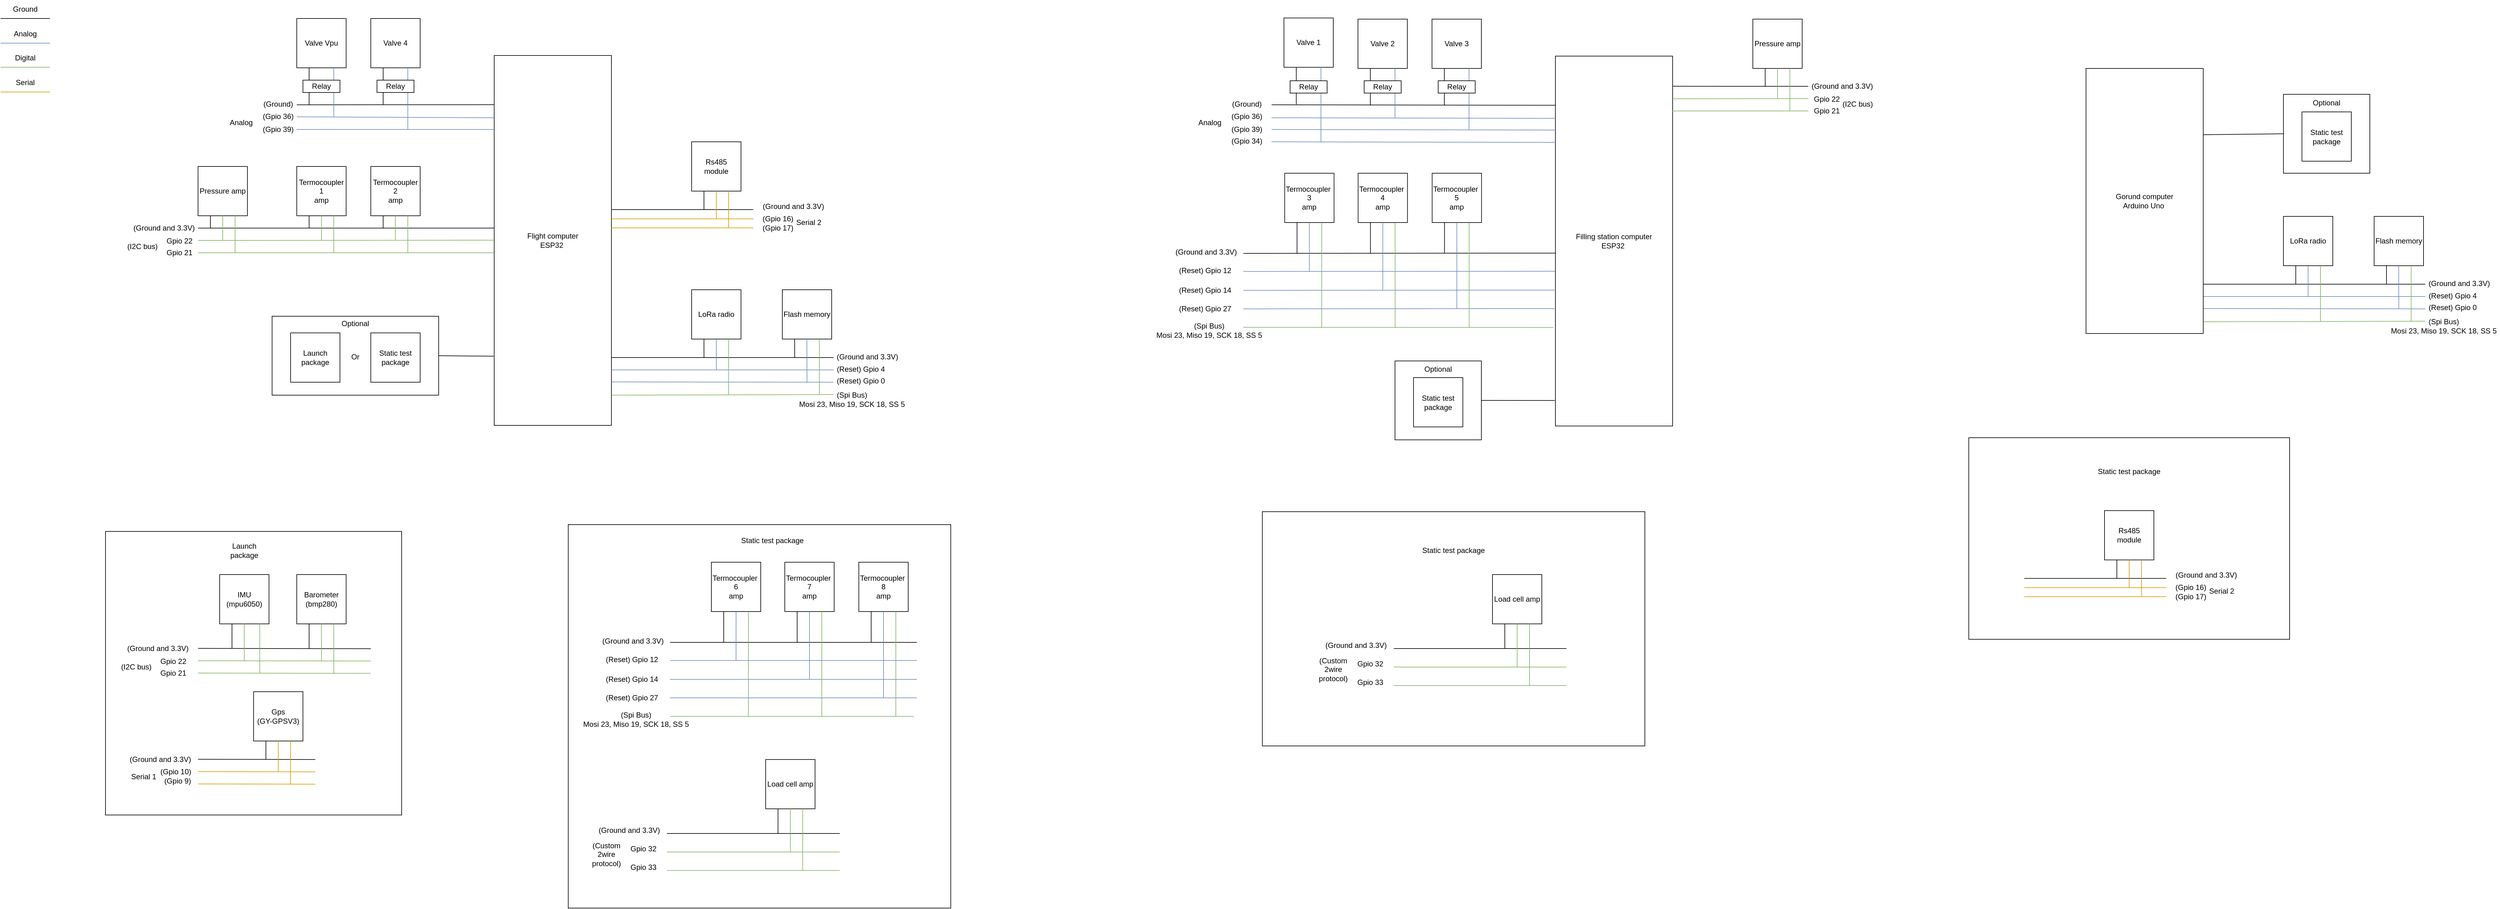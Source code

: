 <mxfile version="23.1.5" type="device" pages="5">
  <diagram name="Arquitetura Hardware" id="nKbgL4Txq_H1diwr6St_">
    <mxGraphModel dx="4937" dy="3475" grid="1" gridSize="10" guides="1" tooltips="1" connect="1" arrows="1" fold="1" page="1" pageScale="1" pageWidth="827" pageHeight="1169" math="0" shadow="0">
      <root>
        <mxCell id="0" />
        <mxCell id="1" parent="0" />
        <mxCell id="PpanCypTwNQLjyziJpDA-5" value="" style="rounded=0;whiteSpace=wrap;html=1;" parent="1" vertex="1">
          <mxGeometry x="2750" y="840" width="520" height="327" as="geometry" />
        </mxCell>
        <mxCell id="uNWBpV-NTCPIAazK8Ztc-119" value="" style="rounded=0;whiteSpace=wrap;html=1;" parent="1" vertex="1">
          <mxGeometry x="480" y="981" width="620" height="622" as="geometry" />
        </mxCell>
        <mxCell id="uNWBpV-NTCPIAazK8Ztc-2" value="Flight computer&lt;br&gt;ESP32&amp;nbsp;" style="rounded=0;whiteSpace=wrap;html=1;" parent="1" vertex="1">
          <mxGeometry x="360" y="220" width="190" height="600" as="geometry" />
        </mxCell>
        <mxCell id="uNWBpV-NTCPIAazK8Ztc-3" value="Valve 4" style="rounded=0;whiteSpace=wrap;html=1;" parent="1" vertex="1">
          <mxGeometry x="160" y="160" width="80" height="80" as="geometry" />
        </mxCell>
        <mxCell id="uNWBpV-NTCPIAazK8Ztc-4" value="Valve Vpu" style="rounded=0;whiteSpace=wrap;html=1;" parent="1" vertex="1">
          <mxGeometry x="40" y="160" width="80" height="80" as="geometry" />
        </mxCell>
        <mxCell id="uNWBpV-NTCPIAazK8Ztc-6" value="" style="endArrow=none;html=1;rounded=0;exitX=0.001;exitY=0.133;exitDx=0;exitDy=0;exitPerimeter=0;" parent="1" source="uNWBpV-NTCPIAazK8Ztc-2" edge="1">
          <mxGeometry width="50" height="50" relative="1" as="geometry">
            <mxPoint x="440" y="301" as="sourcePoint" />
            <mxPoint x="40" y="300" as="targetPoint" />
          </mxGeometry>
        </mxCell>
        <mxCell id="uNWBpV-NTCPIAazK8Ztc-7" value="" style="endArrow=none;html=1;rounded=0;fillColor=#dae8fc;strokeColor=#6c8ebf;" parent="1" edge="1">
          <mxGeometry width="50" height="50" relative="1" as="geometry">
            <mxPoint x="360" y="321" as="sourcePoint" />
            <mxPoint x="40" y="319.5" as="targetPoint" />
          </mxGeometry>
        </mxCell>
        <mxCell id="uNWBpV-NTCPIAazK8Ztc-8" value="" style="endArrow=none;html=1;rounded=0;fillColor=#dae8fc;strokeColor=#6c8ebf;" parent="1" edge="1">
          <mxGeometry width="50" height="50" relative="1" as="geometry">
            <mxPoint x="360" y="340" as="sourcePoint" />
            <mxPoint x="40" y="340" as="targetPoint" />
          </mxGeometry>
        </mxCell>
        <mxCell id="uNWBpV-NTCPIAazK8Ztc-9" value="" style="endArrow=none;html=1;rounded=0;exitX=0.25;exitY=1;exitDx=0;exitDy=0;" parent="1" source="uNWBpV-NTCPIAazK8Ztc-4" edge="1">
          <mxGeometry width="50" height="50" relative="1" as="geometry">
            <mxPoint x="130" y="350" as="sourcePoint" />
            <mxPoint x="60" y="300" as="targetPoint" />
          </mxGeometry>
        </mxCell>
        <mxCell id="uNWBpV-NTCPIAazK8Ztc-10" value="" style="endArrow=none;html=1;rounded=0;exitX=0.25;exitY=1;exitDx=0;exitDy=0;" parent="1" source="uNWBpV-NTCPIAazK8Ztc-3" edge="1">
          <mxGeometry width="50" height="50" relative="1" as="geometry">
            <mxPoint x="180" y="280" as="sourcePoint" />
            <mxPoint x="180" y="300" as="targetPoint" />
          </mxGeometry>
        </mxCell>
        <mxCell id="uNWBpV-NTCPIAazK8Ztc-11" value="" style="endArrow=none;html=1;rounded=0;exitX=0.75;exitY=1;exitDx=0;exitDy=0;fillColor=#dae8fc;strokeColor=#6c8ebf;" parent="1" source="uNWBpV-NTCPIAazK8Ztc-4" edge="1">
          <mxGeometry width="50" height="50" relative="1" as="geometry">
            <mxPoint x="130" y="350" as="sourcePoint" />
            <mxPoint x="100" y="320" as="targetPoint" />
          </mxGeometry>
        </mxCell>
        <mxCell id="uNWBpV-NTCPIAazK8Ztc-12" value="" style="endArrow=none;html=1;rounded=0;exitX=0.75;exitY=1;exitDx=0;exitDy=0;fillColor=#dae8fc;strokeColor=#6c8ebf;" parent="1" source="uNWBpV-NTCPIAazK8Ztc-3" edge="1">
          <mxGeometry width="50" height="50" relative="1" as="geometry">
            <mxPoint x="110" y="290" as="sourcePoint" />
            <mxPoint x="220" y="340" as="targetPoint" />
          </mxGeometry>
        </mxCell>
        <mxCell id="uNWBpV-NTCPIAazK8Ztc-13" value="(Ground)" style="text;html=1;align=center;verticalAlign=middle;whiteSpace=wrap;rounded=0;" parent="1" vertex="1">
          <mxGeometry x="-20" y="284" width="60" height="30" as="geometry" />
        </mxCell>
        <mxCell id="uNWBpV-NTCPIAazK8Ztc-14" value="(Gpio 36)" style="text;html=1;align=center;verticalAlign=middle;whiteSpace=wrap;rounded=0;" parent="1" vertex="1">
          <mxGeometry x="-20" y="304" width="60" height="30" as="geometry" />
        </mxCell>
        <mxCell id="uNWBpV-NTCPIAazK8Ztc-15" value="(Gpio 39)" style="text;html=1;align=center;verticalAlign=middle;whiteSpace=wrap;rounded=0;" parent="1" vertex="1">
          <mxGeometry x="-20" y="325" width="60" height="30" as="geometry" />
        </mxCell>
        <mxCell id="uNWBpV-NTCPIAazK8Ztc-16" value="Analog" style="text;html=1;align=center;verticalAlign=middle;whiteSpace=wrap;rounded=0;" parent="1" vertex="1">
          <mxGeometry x="-80" y="314" width="60" height="30" as="geometry" />
        </mxCell>
        <mxCell id="uNWBpV-NTCPIAazK8Ztc-17" value="Relay" style="rounded=0;whiteSpace=wrap;html=1;" parent="1" vertex="1">
          <mxGeometry x="50" y="260" width="60" height="20" as="geometry" />
        </mxCell>
        <mxCell id="uNWBpV-NTCPIAazK8Ztc-18" value="Relay" style="rounded=0;whiteSpace=wrap;html=1;" parent="1" vertex="1">
          <mxGeometry x="170" y="260" width="60" height="20" as="geometry" />
        </mxCell>
        <mxCell id="uNWBpV-NTCPIAazK8Ztc-19" value="" style="endArrow=none;html=1;rounded=0;" parent="1" edge="1">
          <mxGeometry width="50" height="50" relative="1" as="geometry">
            <mxPoint x="-440" y="160" as="sourcePoint" />
            <mxPoint x="-360" y="160" as="targetPoint" />
          </mxGeometry>
        </mxCell>
        <mxCell id="uNWBpV-NTCPIAazK8Ztc-20" value="Ground" style="text;html=1;align=center;verticalAlign=middle;whiteSpace=wrap;rounded=0;" parent="1" vertex="1">
          <mxGeometry x="-430" y="130" width="60" height="30" as="geometry" />
        </mxCell>
        <mxCell id="uNWBpV-NTCPIAazK8Ztc-21" value="" style="endArrow=none;html=1;rounded=0;fillColor=#dae8fc;strokeColor=#6c8ebf;" parent="1" edge="1">
          <mxGeometry width="50" height="50" relative="1" as="geometry">
            <mxPoint x="-440" y="200" as="sourcePoint" />
            <mxPoint x="-360" y="200" as="targetPoint" />
          </mxGeometry>
        </mxCell>
        <mxCell id="uNWBpV-NTCPIAazK8Ztc-22" value="Analog" style="text;html=1;align=center;verticalAlign=middle;whiteSpace=wrap;rounded=0;" parent="1" vertex="1">
          <mxGeometry x="-430" y="170" width="60" height="30" as="geometry" />
        </mxCell>
        <mxCell id="uNWBpV-NTCPIAazK8Ztc-23" value="Termocoupler 1 &lt;br&gt;amp" style="whiteSpace=wrap;html=1;aspect=fixed;" parent="1" vertex="1">
          <mxGeometry x="40" y="400" width="80" height="80" as="geometry" />
        </mxCell>
        <mxCell id="uNWBpV-NTCPIAazK8Ztc-24" value="Termocoupler 2 &lt;br&gt;amp" style="whiteSpace=wrap;html=1;aspect=fixed;" parent="1" vertex="1">
          <mxGeometry x="160" y="400" width="80" height="80" as="geometry" />
        </mxCell>
        <mxCell id="uNWBpV-NTCPIAazK8Ztc-25" value="" style="endArrow=none;html=1;rounded=0;exitX=0;exitY=0.25;exitDx=0;exitDy=0;" parent="1" edge="1">
          <mxGeometry width="50" height="50" relative="1" as="geometry">
            <mxPoint x="360" y="500" as="sourcePoint" />
            <mxPoint x="-120" y="500" as="targetPoint" />
          </mxGeometry>
        </mxCell>
        <mxCell id="uNWBpV-NTCPIAazK8Ztc-26" value="" style="endArrow=none;html=1;rounded=0;exitX=0;exitY=0.25;exitDx=0;exitDy=0;fillColor=#d5e8d4;strokeColor=#82b366;" parent="1" edge="1">
          <mxGeometry width="50" height="50" relative="1" as="geometry">
            <mxPoint x="360" y="519.58" as="sourcePoint" />
            <mxPoint x="-120" y="520" as="targetPoint" />
          </mxGeometry>
        </mxCell>
        <mxCell id="uNWBpV-NTCPIAazK8Ztc-27" value="" style="endArrow=none;html=1;rounded=0;exitX=0;exitY=0.25;exitDx=0;exitDy=0;fillColor=#d5e8d4;strokeColor=#82b366;" parent="1" edge="1">
          <mxGeometry width="50" height="50" relative="1" as="geometry">
            <mxPoint x="360" y="540" as="sourcePoint" />
            <mxPoint x="-120" y="540" as="targetPoint" />
          </mxGeometry>
        </mxCell>
        <mxCell id="uNWBpV-NTCPIAazK8Ztc-30" value="" style="endArrow=none;html=1;rounded=0;exitX=0.25;exitY=1;exitDx=0;exitDy=0;" parent="1" source="uNWBpV-NTCPIAazK8Ztc-23" edge="1">
          <mxGeometry width="50" height="50" relative="1" as="geometry">
            <mxPoint x="90" y="460" as="sourcePoint" />
            <mxPoint x="60" y="500" as="targetPoint" />
          </mxGeometry>
        </mxCell>
        <mxCell id="uNWBpV-NTCPIAazK8Ztc-31" value="" style="endArrow=none;html=1;rounded=0;exitX=0.5;exitY=1;exitDx=0;exitDy=0;fillColor=#d5e8d4;strokeColor=#82b366;" parent="1" source="uNWBpV-NTCPIAazK8Ztc-23" edge="1">
          <mxGeometry width="50" height="50" relative="1" as="geometry">
            <mxPoint x="90" y="460" as="sourcePoint" />
            <mxPoint x="80" y="520" as="targetPoint" />
          </mxGeometry>
        </mxCell>
        <mxCell id="uNWBpV-NTCPIAazK8Ztc-32" value="" style="endArrow=none;html=1;rounded=0;exitX=0.75;exitY=1;exitDx=0;exitDy=0;fillColor=#d5e8d4;strokeColor=#82b366;" parent="1" source="uNWBpV-NTCPIAazK8Ztc-23" edge="1">
          <mxGeometry width="50" height="50" relative="1" as="geometry">
            <mxPoint x="90" y="460" as="sourcePoint" />
            <mxPoint x="100" y="540" as="targetPoint" />
          </mxGeometry>
        </mxCell>
        <mxCell id="uNWBpV-NTCPIAazK8Ztc-33" value="" style="endArrow=none;html=1;rounded=0;exitX=0.25;exitY=1;exitDx=0;exitDy=0;" parent="1" edge="1">
          <mxGeometry width="50" height="50" relative="1" as="geometry">
            <mxPoint x="180" y="480" as="sourcePoint" />
            <mxPoint x="180" y="500" as="targetPoint" />
          </mxGeometry>
        </mxCell>
        <mxCell id="uNWBpV-NTCPIAazK8Ztc-34" value="" style="endArrow=none;html=1;rounded=0;exitX=0.5;exitY=1;exitDx=0;exitDy=0;fillColor=#d5e8d4;strokeColor=#82b366;" parent="1" edge="1">
          <mxGeometry width="50" height="50" relative="1" as="geometry">
            <mxPoint x="199.8" y="480" as="sourcePoint" />
            <mxPoint x="199.8" y="520" as="targetPoint" />
          </mxGeometry>
        </mxCell>
        <mxCell id="uNWBpV-NTCPIAazK8Ztc-35" value="" style="endArrow=none;html=1;rounded=0;exitX=0.75;exitY=1;exitDx=0;exitDy=0;fillColor=#d5e8d4;strokeColor=#82b366;" parent="1" edge="1">
          <mxGeometry width="50" height="50" relative="1" as="geometry">
            <mxPoint x="220" y="480" as="sourcePoint" />
            <mxPoint x="220" y="540" as="targetPoint" />
          </mxGeometry>
        </mxCell>
        <mxCell id="uNWBpV-NTCPIAazK8Ztc-36" value="(Ground and 3.3V)" style="text;html=1;align=center;verticalAlign=middle;whiteSpace=wrap;rounded=0;" parent="1" vertex="1">
          <mxGeometry x="-230" y="485" width="110" height="30" as="geometry" />
        </mxCell>
        <mxCell id="uNWBpV-NTCPIAazK8Ztc-37" value="Gpio 22" style="text;html=1;align=center;verticalAlign=middle;whiteSpace=wrap;rounded=0;" parent="1" vertex="1">
          <mxGeometry x="-180" y="506" width="60" height="30" as="geometry" />
        </mxCell>
        <mxCell id="uNWBpV-NTCPIAazK8Ztc-38" value="Gpio 21" style="text;html=1;align=center;verticalAlign=middle;whiteSpace=wrap;rounded=0;" parent="1" vertex="1">
          <mxGeometry x="-180" y="525" width="60" height="30" as="geometry" />
        </mxCell>
        <mxCell id="uNWBpV-NTCPIAazK8Ztc-39" value="(I2C bus)" style="text;html=1;align=center;verticalAlign=middle;whiteSpace=wrap;rounded=0;" parent="1" vertex="1">
          <mxGeometry x="-240" y="515" width="60" height="30" as="geometry" />
        </mxCell>
        <mxCell id="uNWBpV-NTCPIAazK8Ztc-40" value="" style="endArrow=none;html=1;rounded=0;fillColor=#d5e8d4;strokeColor=#82b366;" parent="1" edge="1">
          <mxGeometry width="50" height="50" relative="1" as="geometry">
            <mxPoint x="-440" y="239.17" as="sourcePoint" />
            <mxPoint x="-360" y="239.17" as="targetPoint" />
          </mxGeometry>
        </mxCell>
        <mxCell id="uNWBpV-NTCPIAazK8Ztc-41" value="Digital" style="text;html=1;align=center;verticalAlign=middle;whiteSpace=wrap;rounded=0;" parent="1" vertex="1">
          <mxGeometry x="-430" y="209.17" width="60" height="30" as="geometry" />
        </mxCell>
        <mxCell id="uNWBpV-NTCPIAazK8Ztc-42" value="Pressure amp" style="whiteSpace=wrap;html=1;aspect=fixed;" parent="1" vertex="1">
          <mxGeometry x="-120" y="400" width="80" height="80" as="geometry" />
        </mxCell>
        <mxCell id="uNWBpV-NTCPIAazK8Ztc-43" value="" style="endArrow=none;html=1;rounded=0;exitX=0.25;exitY=1;exitDx=0;exitDy=0;" parent="1" edge="1">
          <mxGeometry width="50" height="50" relative="1" as="geometry">
            <mxPoint x="-100" y="480" as="sourcePoint" />
            <mxPoint x="-100" y="500" as="targetPoint" />
          </mxGeometry>
        </mxCell>
        <mxCell id="uNWBpV-NTCPIAazK8Ztc-45" value="" style="endArrow=none;html=1;rounded=0;exitX=0.5;exitY=1;exitDx=0;exitDy=0;fillColor=#d5e8d4;strokeColor=#82b366;" parent="1" edge="1">
          <mxGeometry width="50" height="50" relative="1" as="geometry">
            <mxPoint x="-80" y="480" as="sourcePoint" />
            <mxPoint x="-80" y="520" as="targetPoint" />
          </mxGeometry>
        </mxCell>
        <mxCell id="uNWBpV-NTCPIAazK8Ztc-46" value="" style="endArrow=none;html=1;rounded=0;exitX=0.75;exitY=1;exitDx=0;exitDy=0;fillColor=#d5e8d4;strokeColor=#82b366;" parent="1" edge="1">
          <mxGeometry width="50" height="50" relative="1" as="geometry">
            <mxPoint x="-60" y="480" as="sourcePoint" />
            <mxPoint x="-60" y="540" as="targetPoint" />
          </mxGeometry>
        </mxCell>
        <mxCell id="uNWBpV-NTCPIAazK8Ztc-47" value="LoRa radio" style="whiteSpace=wrap;html=1;aspect=fixed;" parent="1" vertex="1">
          <mxGeometry x="680" y="600" width="80" height="80" as="geometry" />
        </mxCell>
        <mxCell id="uNWBpV-NTCPIAazK8Ztc-48" value="" style="endArrow=none;html=1;rounded=0;" parent="1" edge="1">
          <mxGeometry width="50" height="50" relative="1" as="geometry">
            <mxPoint x="910" y="710" as="sourcePoint" />
            <mxPoint x="550" y="710" as="targetPoint" />
          </mxGeometry>
        </mxCell>
        <mxCell id="uNWBpV-NTCPIAazK8Ztc-49" value="(Ground and 3.3V)" style="text;html=1;align=center;verticalAlign=middle;whiteSpace=wrap;rounded=0;" parent="1" vertex="1">
          <mxGeometry x="910" y="694" width="110" height="30" as="geometry" />
        </mxCell>
        <mxCell id="uNWBpV-NTCPIAazK8Ztc-50" value="" style="endArrow=none;html=1;rounded=0;exitX=0.25;exitY=1;exitDx=0;exitDy=0;" parent="1" source="uNWBpV-NTCPIAazK8Ztc-47" edge="1">
          <mxGeometry width="50" height="50" relative="1" as="geometry">
            <mxPoint x="690" y="670" as="sourcePoint" />
            <mxPoint x="700" y="710" as="targetPoint" />
          </mxGeometry>
        </mxCell>
        <mxCell id="uNWBpV-NTCPIAazK8Ztc-51" value="" style="endArrow=none;html=1;rounded=0;fillColor=#dae8fc;strokeColor=#6c8ebf;" parent="1" edge="1">
          <mxGeometry width="50" height="50" relative="1" as="geometry">
            <mxPoint x="910" y="730" as="sourcePoint" />
            <mxPoint x="550" y="730" as="targetPoint" />
          </mxGeometry>
        </mxCell>
        <mxCell id="uNWBpV-NTCPIAazK8Ztc-52" value="" style="endArrow=none;html=1;rounded=0;fillColor=#d5e8d4;strokeColor=#82b366;" parent="1" edge="1">
          <mxGeometry width="50" height="50" relative="1" as="geometry">
            <mxPoint x="910" y="770" as="sourcePoint" />
            <mxPoint x="550" y="771" as="targetPoint" />
          </mxGeometry>
        </mxCell>
        <mxCell id="uNWBpV-NTCPIAazK8Ztc-53" value="" style="endArrow=none;html=1;rounded=0;exitX=0.5;exitY=1;exitDx=0;exitDy=0;fillColor=#dae8fc;strokeColor=#6c8ebf;" parent="1" source="uNWBpV-NTCPIAazK8Ztc-47" edge="1">
          <mxGeometry width="50" height="50" relative="1" as="geometry">
            <mxPoint x="670" y="680" as="sourcePoint" />
            <mxPoint x="720" y="730" as="targetPoint" />
          </mxGeometry>
        </mxCell>
        <mxCell id="uNWBpV-NTCPIAazK8Ztc-55" value="(Spi Bus)&lt;br&gt;Mosi 23, Miso 19, SCK 18, SS 5" style="text;html=1;align=center;verticalAlign=middle;whiteSpace=wrap;rounded=0;" parent="1" vertex="1">
          <mxGeometry x="850" y="763" width="180" height="30" as="geometry" />
        </mxCell>
        <mxCell id="uNWBpV-NTCPIAazK8Ztc-56" value="(Reset) Gpio 4&amp;nbsp;" style="text;html=1;align=center;verticalAlign=middle;whiteSpace=wrap;rounded=0;" parent="1" vertex="1">
          <mxGeometry x="901" y="714" width="110" height="30" as="geometry" />
        </mxCell>
        <mxCell id="uNWBpV-NTCPIAazK8Ztc-57" value="Rs485 &lt;br&gt;module" style="whiteSpace=wrap;html=1;aspect=fixed;" parent="1" vertex="1">
          <mxGeometry x="680" y="360" width="80" height="80" as="geometry" />
        </mxCell>
        <mxCell id="uNWBpV-NTCPIAazK8Ztc-58" value="" style="endArrow=none;html=1;rounded=0;" parent="1" edge="1">
          <mxGeometry width="50" height="50" relative="1" as="geometry">
            <mxPoint x="780" y="470" as="sourcePoint" />
            <mxPoint x="550" y="470" as="targetPoint" />
          </mxGeometry>
        </mxCell>
        <mxCell id="uNWBpV-NTCPIAazK8Ztc-59" value="" style="endArrow=none;html=1;rounded=0;fillColor=#ffe6cc;strokeColor=#d79b00;" parent="1" edge="1">
          <mxGeometry width="50" height="50" relative="1" as="geometry">
            <mxPoint x="780" y="485" as="sourcePoint" />
            <mxPoint x="550" y="485" as="targetPoint" />
          </mxGeometry>
        </mxCell>
        <mxCell id="uNWBpV-NTCPIAazK8Ztc-60" value="" style="endArrow=none;html=1;rounded=0;fillColor=#ffe6cc;strokeColor=#d79b00;" parent="1" edge="1">
          <mxGeometry width="50" height="50" relative="1" as="geometry">
            <mxPoint x="780" y="499.66" as="sourcePoint" />
            <mxPoint x="550" y="499.66" as="targetPoint" />
          </mxGeometry>
        </mxCell>
        <mxCell id="uNWBpV-NTCPIAazK8Ztc-61" value="(Ground and 3.3V)" style="text;html=1;align=center;verticalAlign=middle;whiteSpace=wrap;rounded=0;" parent="1" vertex="1">
          <mxGeometry x="790" y="450" width="110" height="30" as="geometry" />
        </mxCell>
        <mxCell id="uNWBpV-NTCPIAazK8Ztc-62" value="" style="endArrow=none;html=1;rounded=0;exitX=0.25;exitY=1;exitDx=0;exitDy=0;" parent="1" edge="1">
          <mxGeometry width="50" height="50" relative="1" as="geometry">
            <mxPoint x="700" y="440" as="sourcePoint" />
            <mxPoint x="700" y="470" as="targetPoint" />
          </mxGeometry>
        </mxCell>
        <mxCell id="uNWBpV-NTCPIAazK8Ztc-64" value="" style="endArrow=none;html=1;rounded=0;fillColor=#ffe6cc;strokeColor=#d79b00;" parent="1" edge="1">
          <mxGeometry width="50" height="50" relative="1" as="geometry">
            <mxPoint x="720" y="440" as="sourcePoint" />
            <mxPoint x="720" y="485" as="targetPoint" />
          </mxGeometry>
        </mxCell>
        <mxCell id="uNWBpV-NTCPIAazK8Ztc-65" value="" style="endArrow=none;html=1;rounded=0;exitX=0.75;exitY=1;exitDx=0;exitDy=0;fillColor=#ffe6cc;strokeColor=#d79b00;" parent="1" source="uNWBpV-NTCPIAazK8Ztc-57" edge="1">
          <mxGeometry width="50" height="50" relative="1" as="geometry">
            <mxPoint x="740" y="450" as="sourcePoint" />
            <mxPoint x="740" y="500" as="targetPoint" />
          </mxGeometry>
        </mxCell>
        <mxCell id="uNWBpV-NTCPIAazK8Ztc-66" value="(Gpio 16)" style="text;html=1;align=center;verticalAlign=middle;whiteSpace=wrap;rounded=0;" parent="1" vertex="1">
          <mxGeometry x="790" y="470" width="60" height="30" as="geometry" />
        </mxCell>
        <mxCell id="uNWBpV-NTCPIAazK8Ztc-67" value="(Gpio 17)" style="text;html=1;align=center;verticalAlign=middle;whiteSpace=wrap;rounded=0;" parent="1" vertex="1">
          <mxGeometry x="790" y="485" width="60" height="30" as="geometry" />
        </mxCell>
        <mxCell id="uNWBpV-NTCPIAazK8Ztc-68" value="Serial 2" style="text;html=1;align=center;verticalAlign=middle;whiteSpace=wrap;rounded=0;" parent="1" vertex="1">
          <mxGeometry x="840" y="476" width="60" height="30" as="geometry" />
        </mxCell>
        <mxCell id="uNWBpV-NTCPIAazK8Ztc-70" value="" style="rounded=0;whiteSpace=wrap;html=1;" parent="1" vertex="1">
          <mxGeometry y="643" width="270" height="128" as="geometry" />
        </mxCell>
        <mxCell id="uNWBpV-NTCPIAazK8Ztc-71" value="Launch package" style="whiteSpace=wrap;html=1;aspect=fixed;" parent="1" vertex="1">
          <mxGeometry x="30" y="670" width="80" height="80" as="geometry" />
        </mxCell>
        <mxCell id="uNWBpV-NTCPIAazK8Ztc-72" value="Static test package" style="whiteSpace=wrap;html=1;aspect=fixed;" parent="1" vertex="1">
          <mxGeometry x="160" y="670" width="80" height="80" as="geometry" />
        </mxCell>
        <mxCell id="uNWBpV-NTCPIAazK8Ztc-73" value="Optional" style="text;html=1;align=center;verticalAlign=middle;whiteSpace=wrap;rounded=0;" parent="1" vertex="1">
          <mxGeometry x="105" y="640" width="60" height="30" as="geometry" />
        </mxCell>
        <mxCell id="uNWBpV-NTCPIAazK8Ztc-74" value="" style="endArrow=none;html=1;rounded=0;exitX=1;exitY=0.5;exitDx=0;exitDy=0;entryX=-0.005;entryY=0.813;entryDx=0;entryDy=0;entryPerimeter=0;" parent="1" source="uNWBpV-NTCPIAazK8Ztc-70" target="uNWBpV-NTCPIAazK8Ztc-2" edge="1">
          <mxGeometry width="50" height="50" relative="1" as="geometry">
            <mxPoint x="40" y="640" as="sourcePoint" />
            <mxPoint x="359" y="710" as="targetPoint" />
          </mxGeometry>
        </mxCell>
        <mxCell id="uNWBpV-NTCPIAazK8Ztc-76" value="" style="rounded=0;whiteSpace=wrap;html=1;" parent="1" vertex="1">
          <mxGeometry x="-270" y="992" width="480" height="460" as="geometry" />
        </mxCell>
        <mxCell id="uNWBpV-NTCPIAazK8Ztc-77" value="Launch package" style="text;html=1;align=center;verticalAlign=middle;whiteSpace=wrap;rounded=0;" parent="1" vertex="1">
          <mxGeometry x="-90" y="1008" width="90" height="30" as="geometry" />
        </mxCell>
        <mxCell id="uNWBpV-NTCPIAazK8Ztc-79" value="IMU&lt;br&gt;(mpu6050)" style="whiteSpace=wrap;html=1;aspect=fixed;" parent="1" vertex="1">
          <mxGeometry x="-85" y="1062" width="80" height="80" as="geometry" />
        </mxCell>
        <mxCell id="uNWBpV-NTCPIAazK8Ztc-80" value="Barometer&lt;br&gt;(bmp280)" style="whiteSpace=wrap;html=1;aspect=fixed;" parent="1" vertex="1">
          <mxGeometry x="40" y="1062" width="80" height="80" as="geometry" />
        </mxCell>
        <mxCell id="uNWBpV-NTCPIAazK8Ztc-81" value="Flash memory" style="whiteSpace=wrap;html=1;aspect=fixed;" parent="1" vertex="1">
          <mxGeometry x="827" y="600" width="80" height="80" as="geometry" />
        </mxCell>
        <mxCell id="uNWBpV-NTCPIAazK8Ztc-82" value="" style="endArrow=none;html=1;rounded=0;fillColor=#dae8fc;strokeColor=#6c8ebf;" parent="1" edge="1">
          <mxGeometry width="50" height="50" relative="1" as="geometry">
            <mxPoint x="910" y="750" as="sourcePoint" />
            <mxPoint x="550" y="749.52" as="targetPoint" />
          </mxGeometry>
        </mxCell>
        <mxCell id="uNWBpV-NTCPIAazK8Ztc-83" value="" style="endArrow=none;html=1;rounded=0;exitX=0.25;exitY=1;exitDx=0;exitDy=0;" parent="1" edge="1">
          <mxGeometry width="50" height="50" relative="1" as="geometry">
            <mxPoint x="847" y="680" as="sourcePoint" />
            <mxPoint x="847" y="710" as="targetPoint" />
          </mxGeometry>
        </mxCell>
        <mxCell id="uNWBpV-NTCPIAazK8Ztc-84" value="" style="endArrow=none;html=1;rounded=0;exitX=0.5;exitY=1;exitDx=0;exitDy=0;fillColor=#dae8fc;strokeColor=#6c8ebf;" parent="1" edge="1">
          <mxGeometry width="50" height="50" relative="1" as="geometry">
            <mxPoint x="866.76" y="680" as="sourcePoint" />
            <mxPoint x="867" y="750" as="targetPoint" />
          </mxGeometry>
        </mxCell>
        <mxCell id="uNWBpV-NTCPIAazK8Ztc-85" value="" style="endArrow=none;html=1;rounded=0;exitX=0.5;exitY=1;exitDx=0;exitDy=0;fillColor=#d5e8d4;strokeColor=#82b366;" parent="1" edge="1">
          <mxGeometry width="50" height="50" relative="1" as="geometry">
            <mxPoint x="740" y="680" as="sourcePoint" />
            <mxPoint x="740" y="770" as="targetPoint" />
          </mxGeometry>
        </mxCell>
        <mxCell id="uNWBpV-NTCPIAazK8Ztc-86" value="" style="endArrow=none;html=1;rounded=0;exitX=0.5;exitY=1;exitDx=0;exitDy=0;fillColor=#d5e8d4;strokeColor=#82b366;" parent="1" edge="1">
          <mxGeometry width="50" height="50" relative="1" as="geometry">
            <mxPoint x="887" y="680" as="sourcePoint" />
            <mxPoint x="887" y="770" as="targetPoint" />
          </mxGeometry>
        </mxCell>
        <mxCell id="uNWBpV-NTCPIAazK8Ztc-87" value="(Reset) Gpio 0&amp;nbsp;" style="text;html=1;align=center;verticalAlign=middle;whiteSpace=wrap;rounded=0;" parent="1" vertex="1">
          <mxGeometry x="901" y="733" width="110" height="30" as="geometry" />
        </mxCell>
        <mxCell id="uNWBpV-NTCPIAazK8Ztc-88" value="(Ground and 3.3V)" style="text;html=1;align=center;verticalAlign=middle;whiteSpace=wrap;rounded=0;" parent="1" vertex="1">
          <mxGeometry x="-240" y="1167" width="110" height="30" as="geometry" />
        </mxCell>
        <mxCell id="uNWBpV-NTCPIAazK8Ztc-89" value="Gpio 22" style="text;html=1;align=center;verticalAlign=middle;whiteSpace=wrap;rounded=0;" parent="1" vertex="1">
          <mxGeometry x="-190" y="1188" width="60" height="30" as="geometry" />
        </mxCell>
        <mxCell id="uNWBpV-NTCPIAazK8Ztc-90" value="Gpio 21" style="text;html=1;align=center;verticalAlign=middle;whiteSpace=wrap;rounded=0;" parent="1" vertex="1">
          <mxGeometry x="-190" y="1207" width="60" height="30" as="geometry" />
        </mxCell>
        <mxCell id="uNWBpV-NTCPIAazK8Ztc-91" value="(I2C bus)" style="text;html=1;align=center;verticalAlign=middle;whiteSpace=wrap;rounded=0;" parent="1" vertex="1">
          <mxGeometry x="-250" y="1197" width="60" height="30" as="geometry" />
        </mxCell>
        <mxCell id="uNWBpV-NTCPIAazK8Ztc-95" value="" style="endArrow=none;html=1;rounded=0;" parent="1" edge="1">
          <mxGeometry width="50" height="50" relative="1" as="geometry">
            <mxPoint x="160" y="1182.25" as="sourcePoint" />
            <mxPoint x="-120" y="1181.75" as="targetPoint" />
          </mxGeometry>
        </mxCell>
        <mxCell id="uNWBpV-NTCPIAazK8Ztc-96" value="" style="endArrow=none;html=1;rounded=0;fillColor=#d5e8d4;strokeColor=#82b366;" parent="1" edge="1">
          <mxGeometry width="50" height="50" relative="1" as="geometry">
            <mxPoint x="160" y="1202.25" as="sourcePoint" />
            <mxPoint x="-120" y="1201.75" as="targetPoint" />
          </mxGeometry>
        </mxCell>
        <mxCell id="uNWBpV-NTCPIAazK8Ztc-97" value="" style="endArrow=none;html=1;rounded=0;fillColor=#d5e8d4;strokeColor=#82b366;" parent="1" edge="1">
          <mxGeometry width="50" height="50" relative="1" as="geometry">
            <mxPoint x="160" y="1222.25" as="sourcePoint" />
            <mxPoint x="-120" y="1221.75" as="targetPoint" />
          </mxGeometry>
        </mxCell>
        <mxCell id="uNWBpV-NTCPIAazK8Ztc-98" value="" style="endArrow=none;html=1;rounded=0;exitX=0.25;exitY=1;exitDx=0;exitDy=0;" parent="1" source="uNWBpV-NTCPIAazK8Ztc-79" edge="1">
          <mxGeometry width="50" height="50" relative="1" as="geometry">
            <mxPoint x="-10" y="1212" as="sourcePoint" />
            <mxPoint x="-65" y="1182" as="targetPoint" />
          </mxGeometry>
        </mxCell>
        <mxCell id="uNWBpV-NTCPIAazK8Ztc-99" value="" style="endArrow=none;html=1;rounded=0;exitX=0.25;exitY=1;exitDx=0;exitDy=0;" parent="1" edge="1">
          <mxGeometry width="50" height="50" relative="1" as="geometry">
            <mxPoint x="60" y="1142" as="sourcePoint" />
            <mxPoint x="60" y="1182" as="targetPoint" />
          </mxGeometry>
        </mxCell>
        <mxCell id="uNWBpV-NTCPIAazK8Ztc-100" value="" style="endArrow=none;html=1;rounded=0;exitX=0.25;exitY=1;exitDx=0;exitDy=0;fillColor=#d5e8d4;strokeColor=#82b366;" parent="1" edge="1">
          <mxGeometry width="50" height="50" relative="1" as="geometry">
            <mxPoint x="-45.2" y="1142" as="sourcePoint" />
            <mxPoint x="-45" y="1202" as="targetPoint" />
          </mxGeometry>
        </mxCell>
        <mxCell id="uNWBpV-NTCPIAazK8Ztc-101" value="" style="endArrow=none;html=1;rounded=0;exitX=0.25;exitY=1;exitDx=0;exitDy=0;fillColor=#d5e8d4;strokeColor=#82b366;" parent="1" edge="1">
          <mxGeometry width="50" height="50" relative="1" as="geometry">
            <mxPoint x="79.88" y="1142" as="sourcePoint" />
            <mxPoint x="80.08" y="1202" as="targetPoint" />
          </mxGeometry>
        </mxCell>
        <mxCell id="uNWBpV-NTCPIAazK8Ztc-102" value="" style="endArrow=none;html=1;rounded=0;exitX=0.25;exitY=1;exitDx=0;exitDy=0;fillColor=#d5e8d4;strokeColor=#82b366;" parent="1" edge="1">
          <mxGeometry width="50" height="50" relative="1" as="geometry">
            <mxPoint x="100.0" y="1142" as="sourcePoint" />
            <mxPoint x="100" y="1222" as="targetPoint" />
          </mxGeometry>
        </mxCell>
        <mxCell id="uNWBpV-NTCPIAazK8Ztc-103" value="" style="endArrow=none;html=1;rounded=0;exitX=0.25;exitY=1;exitDx=0;exitDy=0;fillColor=#d5e8d4;strokeColor=#82b366;" parent="1" edge="1">
          <mxGeometry width="50" height="50" relative="1" as="geometry">
            <mxPoint x="-20.0" y="1142" as="sourcePoint" />
            <mxPoint x="-20" y="1222" as="targetPoint" />
          </mxGeometry>
        </mxCell>
        <mxCell id="uNWBpV-NTCPIAazK8Ztc-104" value="Gps&lt;br&gt;(GY-GPSV3)" style="whiteSpace=wrap;html=1;aspect=fixed;" parent="1" vertex="1">
          <mxGeometry x="-30" y="1252" width="80" height="80" as="geometry" />
        </mxCell>
        <mxCell id="uNWBpV-NTCPIAazK8Ztc-105" value="" style="endArrow=none;html=1;rounded=0;" parent="1" edge="1">
          <mxGeometry width="50" height="50" relative="1" as="geometry">
            <mxPoint x="70" y="1362" as="sourcePoint" />
            <mxPoint x="-120" y="1361.58" as="targetPoint" />
          </mxGeometry>
        </mxCell>
        <mxCell id="uNWBpV-NTCPIAazK8Ztc-106" value="" style="endArrow=none;html=1;rounded=0;fillColor=#ffe6cc;strokeColor=#d79b00;" parent="1" edge="1">
          <mxGeometry width="50" height="50" relative="1" as="geometry">
            <mxPoint x="70" y="1382" as="sourcePoint" />
            <mxPoint x="-120" y="1381.58" as="targetPoint" />
          </mxGeometry>
        </mxCell>
        <mxCell id="uNWBpV-NTCPIAazK8Ztc-107" value="" style="endArrow=none;html=1;rounded=0;fillColor=#ffe6cc;strokeColor=#d79b00;" parent="1" edge="1">
          <mxGeometry width="50" height="50" relative="1" as="geometry">
            <mxPoint x="70" y="1402" as="sourcePoint" />
            <mxPoint x="-120" y="1401.58" as="targetPoint" />
          </mxGeometry>
        </mxCell>
        <mxCell id="uNWBpV-NTCPIAazK8Ztc-112" value="(Ground and 3.3V)" style="text;html=1;align=center;verticalAlign=middle;whiteSpace=wrap;rounded=0;" parent="1" vertex="1">
          <mxGeometry x="-236" y="1346.5" width="110" height="30" as="geometry" />
        </mxCell>
        <mxCell id="uNWBpV-NTCPIAazK8Ztc-113" value="(Gpio 10)" style="text;html=1;align=center;verticalAlign=middle;whiteSpace=wrap;rounded=0;" parent="1" vertex="1">
          <mxGeometry x="-186" y="1367" width="60" height="30" as="geometry" />
        </mxCell>
        <mxCell id="uNWBpV-NTCPIAazK8Ztc-114" value="(Gpio 9)" style="text;html=1;align=center;verticalAlign=middle;whiteSpace=wrap;rounded=0;" parent="1" vertex="1">
          <mxGeometry x="-183" y="1382" width="60" height="30" as="geometry" />
        </mxCell>
        <mxCell id="uNWBpV-NTCPIAazK8Ztc-115" value="Serial 1" style="text;html=1;align=center;verticalAlign=middle;whiteSpace=wrap;rounded=0;" parent="1" vertex="1">
          <mxGeometry x="-238" y="1374.5" width="60" height="30" as="geometry" />
        </mxCell>
        <mxCell id="uNWBpV-NTCPIAazK8Ztc-116" value="" style="endArrow=none;html=1;rounded=0;exitX=0.25;exitY=1;exitDx=0;exitDy=0;" parent="1" source="uNWBpV-NTCPIAazK8Ztc-104" edge="1">
          <mxGeometry width="50" height="50" relative="1" as="geometry">
            <mxPoint x="-20" y="1322" as="sourcePoint" />
            <mxPoint x="-10" y="1362" as="targetPoint" />
          </mxGeometry>
        </mxCell>
        <mxCell id="uNWBpV-NTCPIAazK8Ztc-117" value="" style="endArrow=none;html=1;rounded=0;exitX=0.5;exitY=1;exitDx=0;exitDy=0;fillColor=#ffe6cc;strokeColor=#d79b00;" parent="1" source="uNWBpV-NTCPIAazK8Ztc-104" edge="1">
          <mxGeometry width="50" height="50" relative="1" as="geometry">
            <mxPoint y="1302" as="sourcePoint" />
            <mxPoint x="10" y="1382" as="targetPoint" />
          </mxGeometry>
        </mxCell>
        <mxCell id="uNWBpV-NTCPIAazK8Ztc-118" value="" style="endArrow=none;html=1;rounded=0;exitX=0.75;exitY=1;exitDx=0;exitDy=0;fillColor=#ffe6cc;strokeColor=#d79b00;" parent="1" source="uNWBpV-NTCPIAazK8Ztc-104" edge="1">
          <mxGeometry width="50" height="50" relative="1" as="geometry">
            <mxPoint x="30" y="1362" as="sourcePoint" />
            <mxPoint x="30" y="1402" as="targetPoint" />
          </mxGeometry>
        </mxCell>
        <mxCell id="uNWBpV-NTCPIAazK8Ztc-120" value="Static test package" style="text;html=1;align=center;verticalAlign=middle;whiteSpace=wrap;rounded=0;" parent="1" vertex="1">
          <mxGeometry x="746" y="992" width="130" height="30" as="geometry" />
        </mxCell>
        <mxCell id="uNWBpV-NTCPIAazK8Ztc-121" value="Termocoupler&amp;nbsp;&lt;br&gt;6&lt;br&gt;amp" style="whiteSpace=wrap;html=1;aspect=fixed;" parent="1" vertex="1">
          <mxGeometry x="712" y="1042" width="80" height="80" as="geometry" />
        </mxCell>
        <mxCell id="uNWBpV-NTCPIAazK8Ztc-124" value="Termocoupler&amp;nbsp;&lt;br&gt;7&lt;br&gt;amp" style="whiteSpace=wrap;html=1;aspect=fixed;" parent="1" vertex="1">
          <mxGeometry x="831" y="1042" width="80" height="80" as="geometry" />
        </mxCell>
        <mxCell id="uNWBpV-NTCPIAazK8Ztc-125" value="Termocoupler&amp;nbsp;&lt;br&gt;8&lt;br&gt;amp" style="whiteSpace=wrap;html=1;aspect=fixed;" parent="1" vertex="1">
          <mxGeometry x="951" y="1042" width="80" height="80" as="geometry" />
        </mxCell>
        <mxCell id="uNWBpV-NTCPIAazK8Ztc-126" value="Load cell amp" style="whiteSpace=wrap;html=1;aspect=fixed;" parent="1" vertex="1">
          <mxGeometry x="800" y="1362" width="80" height="80" as="geometry" />
        </mxCell>
        <mxCell id="uNWBpV-NTCPIAazK8Ztc-127" value="" style="endArrow=none;html=1;rounded=0;fillColor=#ffe6cc;strokeColor=#d79b00;" parent="1" edge="1">
          <mxGeometry width="50" height="50" relative="1" as="geometry">
            <mxPoint x="-440" y="279.31" as="sourcePoint" />
            <mxPoint x="-360" y="279.31" as="targetPoint" />
          </mxGeometry>
        </mxCell>
        <mxCell id="uNWBpV-NTCPIAazK8Ztc-128" value="Serial" style="text;html=1;align=center;verticalAlign=middle;whiteSpace=wrap;rounded=0;" parent="1" vertex="1">
          <mxGeometry x="-430" y="249.31" width="60" height="30" as="geometry" />
        </mxCell>
        <mxCell id="uNWBpV-NTCPIAazK8Ztc-129" value="" style="endArrow=none;html=1;rounded=0;" parent="1" edge="1">
          <mxGeometry width="50" height="50" relative="1" as="geometry">
            <mxPoint x="1045" y="1172" as="sourcePoint" />
            <mxPoint x="645" y="1172" as="targetPoint" />
          </mxGeometry>
        </mxCell>
        <mxCell id="uNWBpV-NTCPIAazK8Ztc-130" value="" style="endArrow=none;html=1;rounded=0;fillColor=#dae8fc;strokeColor=#6c8ebf;" parent="1" edge="1">
          <mxGeometry width="50" height="50" relative="1" as="geometry">
            <mxPoint x="1045" y="1201.41" as="sourcePoint" />
            <mxPoint x="645" y="1201.41" as="targetPoint" />
          </mxGeometry>
        </mxCell>
        <mxCell id="uNWBpV-NTCPIAazK8Ztc-131" value="" style="endArrow=none;html=1;rounded=0;fillColor=#dae8fc;strokeColor=#6c8ebf;" parent="1" edge="1">
          <mxGeometry width="50" height="50" relative="1" as="geometry">
            <mxPoint x="1045" y="1232" as="sourcePoint" />
            <mxPoint x="645" y="1232" as="targetPoint" />
          </mxGeometry>
        </mxCell>
        <mxCell id="uNWBpV-NTCPIAazK8Ztc-132" value="" style="endArrow=none;html=1;rounded=0;fillColor=#dae8fc;strokeColor=#6c8ebf;" parent="1" edge="1">
          <mxGeometry width="50" height="50" relative="1" as="geometry">
            <mxPoint x="1045" y="1262" as="sourcePoint" />
            <mxPoint x="645" y="1262" as="targetPoint" />
          </mxGeometry>
        </mxCell>
        <mxCell id="uNWBpV-NTCPIAazK8Ztc-133" value="" style="endArrow=none;html=1;rounded=0;fillColor=#d5e8d4;strokeColor=#82b366;" parent="1" edge="1">
          <mxGeometry width="50" height="50" relative="1" as="geometry">
            <mxPoint x="1040" y="1292" as="sourcePoint" />
            <mxPoint x="645" y="1292" as="targetPoint" />
          </mxGeometry>
        </mxCell>
        <mxCell id="uNWBpV-NTCPIAazK8Ztc-143" value="" style="endArrow=none;html=1;rounded=0;entryX=0.25;entryY=1;entryDx=0;entryDy=0;" parent="1" target="uNWBpV-NTCPIAazK8Ztc-121" edge="1">
          <mxGeometry width="50" height="50" relative="1" as="geometry">
            <mxPoint x="732" y="1172" as="sourcePoint" />
            <mxPoint x="731" y="1122" as="targetPoint" />
          </mxGeometry>
        </mxCell>
        <mxCell id="uNWBpV-NTCPIAazK8Ztc-144" value="" style="endArrow=none;html=1;rounded=0;exitX=0.25;exitY=1;exitDx=0;exitDy=0;" parent="1" source="uNWBpV-NTCPIAazK8Ztc-124" edge="1">
          <mxGeometry width="50" height="50" relative="1" as="geometry">
            <mxPoint x="785" y="1182" as="sourcePoint" />
            <mxPoint x="851" y="1172" as="targetPoint" />
          </mxGeometry>
        </mxCell>
        <mxCell id="uNWBpV-NTCPIAazK8Ztc-145" value="" style="endArrow=none;html=1;rounded=0;entryX=0.25;entryY=1;entryDx=0;entryDy=0;" parent="1" target="uNWBpV-NTCPIAazK8Ztc-125" edge="1">
          <mxGeometry width="50" height="50" relative="1" as="geometry">
            <mxPoint x="971" y="1172" as="sourcePoint" />
            <mxPoint x="835" y="1132" as="targetPoint" />
          </mxGeometry>
        </mxCell>
        <mxCell id="uNWBpV-NTCPIAazK8Ztc-146" value="" style="endArrow=none;html=1;rounded=0;exitX=0.75;exitY=1;exitDx=0;exitDy=0;fillColor=#d5e8d4;strokeColor=#82b366;" parent="1" source="uNWBpV-NTCPIAazK8Ztc-121" edge="1">
          <mxGeometry width="50" height="50" relative="1" as="geometry">
            <mxPoint x="785" y="1182" as="sourcePoint" />
            <mxPoint x="772" y="1292" as="targetPoint" />
          </mxGeometry>
        </mxCell>
        <mxCell id="uNWBpV-NTCPIAazK8Ztc-147" value="" style="endArrow=none;html=1;rounded=0;exitX=0.75;exitY=1;exitDx=0;exitDy=0;fillColor=#d5e8d4;strokeColor=#82b366;" parent="1" source="uNWBpV-NTCPIAazK8Ztc-124" edge="1">
          <mxGeometry width="50" height="50" relative="1" as="geometry">
            <mxPoint x="785" y="1182" as="sourcePoint" />
            <mxPoint x="891" y="1292" as="targetPoint" />
          </mxGeometry>
        </mxCell>
        <mxCell id="uNWBpV-NTCPIAazK8Ztc-148" value="" style="endArrow=none;html=1;rounded=0;exitX=0.75;exitY=1;exitDx=0;exitDy=0;fillColor=#d5e8d4;strokeColor=#82b366;" parent="1" source="uNWBpV-NTCPIAazK8Ztc-125" edge="1">
          <mxGeometry width="50" height="50" relative="1" as="geometry">
            <mxPoint x="785" y="1182" as="sourcePoint" />
            <mxPoint x="1011" y="1292" as="targetPoint" />
          </mxGeometry>
        </mxCell>
        <mxCell id="uNWBpV-NTCPIAazK8Ztc-149" value="" style="endArrow=none;html=1;rounded=0;exitX=0.5;exitY=1;exitDx=0;exitDy=0;fillColor=#dae8fc;strokeColor=#6c8ebf;" parent="1" source="uNWBpV-NTCPIAazK8Ztc-121" edge="1">
          <mxGeometry width="50" height="50" relative="1" as="geometry">
            <mxPoint x="785" y="1182" as="sourcePoint" />
            <mxPoint x="752" y="1202" as="targetPoint" />
          </mxGeometry>
        </mxCell>
        <mxCell id="uNWBpV-NTCPIAazK8Ztc-150" value="" style="endArrow=none;html=1;rounded=0;exitX=0.5;exitY=1;exitDx=0;exitDy=0;fillColor=#dae8fc;strokeColor=#6c8ebf;" parent="1" source="uNWBpV-NTCPIAazK8Ztc-124" edge="1">
          <mxGeometry width="50" height="50" relative="1" as="geometry">
            <mxPoint x="785" y="1182" as="sourcePoint" />
            <mxPoint x="871" y="1232" as="targetPoint" />
          </mxGeometry>
        </mxCell>
        <mxCell id="uNWBpV-NTCPIAazK8Ztc-151" value="" style="endArrow=none;html=1;rounded=0;exitX=0.5;exitY=1;exitDx=0;exitDy=0;fillColor=#dae8fc;strokeColor=#6c8ebf;" parent="1" source="uNWBpV-NTCPIAazK8Ztc-125" edge="1">
          <mxGeometry width="50" height="50" relative="1" as="geometry">
            <mxPoint x="785" y="1182" as="sourcePoint" />
            <mxPoint x="991" y="1262" as="targetPoint" />
          </mxGeometry>
        </mxCell>
        <mxCell id="uNWBpV-NTCPIAazK8Ztc-152" value="(Ground and 3.3V)" style="text;html=1;align=center;verticalAlign=middle;whiteSpace=wrap;rounded=0;" parent="1" vertex="1">
          <mxGeometry x="530" y="1155" width="110" height="30" as="geometry" />
        </mxCell>
        <mxCell id="uNWBpV-NTCPIAazK8Ztc-153" value="(Reset) Gpio 12&amp;nbsp;" style="text;html=1;align=center;verticalAlign=middle;whiteSpace=wrap;rounded=0;" parent="1" vertex="1">
          <mxGeometry x="530" y="1185" width="110" height="30" as="geometry" />
        </mxCell>
        <mxCell id="uNWBpV-NTCPIAazK8Ztc-154" value="(Reset) Gpio 14&amp;nbsp;" style="text;html=1;align=center;verticalAlign=middle;whiteSpace=wrap;rounded=0;" parent="1" vertex="1">
          <mxGeometry x="530" y="1217" width="110" height="30" as="geometry" />
        </mxCell>
        <mxCell id="uNWBpV-NTCPIAazK8Ztc-155" value="(Reset) Gpio 27&amp;nbsp;" style="text;html=1;align=center;verticalAlign=middle;whiteSpace=wrap;rounded=0;" parent="1" vertex="1">
          <mxGeometry x="530" y="1247" width="110" height="30" as="geometry" />
        </mxCell>
        <mxCell id="uNWBpV-NTCPIAazK8Ztc-156" value="(Spi Bus)&lt;br&gt;Mosi 23, Miso 19, SCK 18, SS 5" style="text;html=1;align=center;verticalAlign=middle;whiteSpace=wrap;rounded=0;" parent="1" vertex="1">
          <mxGeometry x="500" y="1282" width="180" height="30" as="geometry" />
        </mxCell>
        <mxCell id="uNWBpV-NTCPIAazK8Ztc-157" value="" style="endArrow=none;html=1;rounded=0;" parent="1" edge="1">
          <mxGeometry width="50" height="50" relative="1" as="geometry">
            <mxPoint x="920" y="1482" as="sourcePoint" />
            <mxPoint x="640" y="1482" as="targetPoint" />
          </mxGeometry>
        </mxCell>
        <mxCell id="uNWBpV-NTCPIAazK8Ztc-158" value="" style="endArrow=none;html=1;rounded=0;fillColor=#d5e8d4;strokeColor=#82b366;" parent="1" edge="1">
          <mxGeometry width="50" height="50" relative="1" as="geometry">
            <mxPoint x="920" y="1512" as="sourcePoint" />
            <mxPoint x="640" y="1512" as="targetPoint" />
          </mxGeometry>
        </mxCell>
        <mxCell id="uNWBpV-NTCPIAazK8Ztc-159" value="" style="endArrow=none;html=1;rounded=0;fillColor=#d5e8d4;strokeColor=#82b366;" parent="1" edge="1">
          <mxGeometry width="50" height="50" relative="1" as="geometry">
            <mxPoint x="920" y="1542" as="sourcePoint" />
            <mxPoint x="640" y="1542" as="targetPoint" />
          </mxGeometry>
        </mxCell>
        <mxCell id="uNWBpV-NTCPIAazK8Ztc-160" value="" style="endArrow=none;html=1;rounded=0;exitX=0.25;exitY=1;exitDx=0;exitDy=0;" parent="1" source="uNWBpV-NTCPIAazK8Ztc-126" edge="1">
          <mxGeometry width="50" height="50" relative="1" as="geometry">
            <mxPoint x="710" y="1392" as="sourcePoint" />
            <mxPoint x="820" y="1482" as="targetPoint" />
          </mxGeometry>
        </mxCell>
        <mxCell id="uNWBpV-NTCPIAazK8Ztc-161" value="" style="endArrow=none;html=1;rounded=0;exitX=0.5;exitY=1;exitDx=0;exitDy=0;fillColor=#d5e8d4;strokeColor=#82b366;" parent="1" source="uNWBpV-NTCPIAazK8Ztc-126" edge="1">
          <mxGeometry width="50" height="50" relative="1" as="geometry">
            <mxPoint x="780" y="1422" as="sourcePoint" />
            <mxPoint x="840" y="1512" as="targetPoint" />
          </mxGeometry>
        </mxCell>
        <mxCell id="uNWBpV-NTCPIAazK8Ztc-162" value="" style="endArrow=none;html=1;rounded=0;exitX=0.75;exitY=1;exitDx=0;exitDy=0;fillColor=#d5e8d4;strokeColor=#82b366;" parent="1" source="uNWBpV-NTCPIAazK8Ztc-126" edge="1">
          <mxGeometry width="50" height="50" relative="1" as="geometry">
            <mxPoint x="780" y="1422" as="sourcePoint" />
            <mxPoint x="860" y="1542" as="targetPoint" />
          </mxGeometry>
        </mxCell>
        <mxCell id="uNWBpV-NTCPIAazK8Ztc-163" value="(Ground and 3.3V)" style="text;html=1;align=center;verticalAlign=middle;whiteSpace=wrap;rounded=0;" parent="1" vertex="1">
          <mxGeometry x="524" y="1462" width="110" height="30" as="geometry" />
        </mxCell>
        <mxCell id="uNWBpV-NTCPIAazK8Ztc-164" value="Gpio 32" style="text;html=1;align=center;verticalAlign=middle;whiteSpace=wrap;rounded=0;" parent="1" vertex="1">
          <mxGeometry x="572" y="1492" width="60" height="30" as="geometry" />
        </mxCell>
        <mxCell id="uNWBpV-NTCPIAazK8Ztc-165" value="Gpio 33" style="text;html=1;align=center;verticalAlign=middle;whiteSpace=wrap;rounded=0;" parent="1" vertex="1">
          <mxGeometry x="572" y="1522" width="60" height="30" as="geometry" />
        </mxCell>
        <mxCell id="uNWBpV-NTCPIAazK8Ztc-166" value="(Custom 2wire protocol)" style="text;html=1;align=center;verticalAlign=middle;whiteSpace=wrap;rounded=0;" parent="1" vertex="1">
          <mxGeometry x="512" y="1501" width="60" height="30" as="geometry" />
        </mxCell>
        <mxCell id="uNWBpV-NTCPIAazK8Ztc-235" value="Filling station computer&lt;br&gt;ESP32&amp;nbsp;" style="rounded=0;whiteSpace=wrap;html=1;" parent="1" vertex="1">
          <mxGeometry x="2080" y="221" width="190" height="600" as="geometry" />
        </mxCell>
        <mxCell id="uNWBpV-NTCPIAazK8Ztc-236" value="Valve 3" style="rounded=0;whiteSpace=wrap;html=1;" parent="1" vertex="1">
          <mxGeometry x="1880" y="161" width="80" height="80" as="geometry" />
        </mxCell>
        <mxCell id="uNWBpV-NTCPIAazK8Ztc-237" value="Valve 2" style="rounded=0;whiteSpace=wrap;html=1;" parent="1" vertex="1">
          <mxGeometry x="1760" y="161" width="80" height="80" as="geometry" />
        </mxCell>
        <mxCell id="uNWBpV-NTCPIAazK8Ztc-238" value="" style="endArrow=none;html=1;rounded=0;exitX=0.001;exitY=0.133;exitDx=0;exitDy=0;exitPerimeter=0;" parent="1" source="uNWBpV-NTCPIAazK8Ztc-235" edge="1">
          <mxGeometry width="50" height="50" relative="1" as="geometry">
            <mxPoint x="2160" y="302" as="sourcePoint" />
            <mxPoint x="1620" y="300" as="targetPoint" />
          </mxGeometry>
        </mxCell>
        <mxCell id="uNWBpV-NTCPIAazK8Ztc-239" value="" style="endArrow=none;html=1;rounded=0;fillColor=#dae8fc;strokeColor=#6c8ebf;" parent="1" edge="1">
          <mxGeometry width="50" height="50" relative="1" as="geometry">
            <mxPoint x="2080" y="322" as="sourcePoint" />
            <mxPoint x="1620" y="321" as="targetPoint" />
          </mxGeometry>
        </mxCell>
        <mxCell id="uNWBpV-NTCPIAazK8Ztc-240" value="" style="endArrow=none;html=1;rounded=0;fillColor=#dae8fc;strokeColor=#6c8ebf;" parent="1" edge="1">
          <mxGeometry width="50" height="50" relative="1" as="geometry">
            <mxPoint x="2080" y="341" as="sourcePoint" />
            <mxPoint x="1620" y="340" as="targetPoint" />
          </mxGeometry>
        </mxCell>
        <mxCell id="uNWBpV-NTCPIAazK8Ztc-241" value="" style="endArrow=none;html=1;rounded=0;exitX=0.25;exitY=1;exitDx=0;exitDy=0;" parent="1" source="uNWBpV-NTCPIAazK8Ztc-237" edge="1">
          <mxGeometry width="50" height="50" relative="1" as="geometry">
            <mxPoint x="1850" y="351" as="sourcePoint" />
            <mxPoint x="1780" y="301" as="targetPoint" />
          </mxGeometry>
        </mxCell>
        <mxCell id="uNWBpV-NTCPIAazK8Ztc-242" value="" style="endArrow=none;html=1;rounded=0;exitX=0.25;exitY=1;exitDx=0;exitDy=0;" parent="1" source="uNWBpV-NTCPIAazK8Ztc-236" edge="1">
          <mxGeometry width="50" height="50" relative="1" as="geometry">
            <mxPoint x="1900" y="281" as="sourcePoint" />
            <mxPoint x="1900" y="301" as="targetPoint" />
          </mxGeometry>
        </mxCell>
        <mxCell id="uNWBpV-NTCPIAazK8Ztc-243" value="" style="endArrow=none;html=1;rounded=0;exitX=0.75;exitY=1;exitDx=0;exitDy=0;fillColor=#dae8fc;strokeColor=#6c8ebf;" parent="1" source="uNWBpV-NTCPIAazK8Ztc-237" edge="1">
          <mxGeometry width="50" height="50" relative="1" as="geometry">
            <mxPoint x="1850" y="351" as="sourcePoint" />
            <mxPoint x="1820" y="321" as="targetPoint" />
          </mxGeometry>
        </mxCell>
        <mxCell id="uNWBpV-NTCPIAazK8Ztc-244" value="" style="endArrow=none;html=1;rounded=0;exitX=0.75;exitY=1;exitDx=0;exitDy=0;fillColor=#dae8fc;strokeColor=#6c8ebf;" parent="1" source="uNWBpV-NTCPIAazK8Ztc-236" edge="1">
          <mxGeometry width="50" height="50" relative="1" as="geometry">
            <mxPoint x="1830" y="291" as="sourcePoint" />
            <mxPoint x="1940" y="341" as="targetPoint" />
          </mxGeometry>
        </mxCell>
        <mxCell id="uNWBpV-NTCPIAazK8Ztc-245" value="(Ground)" style="text;html=1;align=center;verticalAlign=middle;whiteSpace=wrap;rounded=0;" parent="1" vertex="1">
          <mxGeometry x="1550" y="283.5" width="60" height="30" as="geometry" />
        </mxCell>
        <mxCell id="uNWBpV-NTCPIAazK8Ztc-246" value="(Gpio 36)" style="text;html=1;align=center;verticalAlign=middle;whiteSpace=wrap;rounded=0;" parent="1" vertex="1">
          <mxGeometry x="1550" y="303.5" width="60" height="30" as="geometry" />
        </mxCell>
        <mxCell id="uNWBpV-NTCPIAazK8Ztc-247" value="(Gpio 39)" style="text;html=1;align=center;verticalAlign=middle;whiteSpace=wrap;rounded=0;" parent="1" vertex="1">
          <mxGeometry x="1550" y="324.5" width="60" height="30" as="geometry" />
        </mxCell>
        <mxCell id="uNWBpV-NTCPIAazK8Ztc-248" value="Analog" style="text;html=1;align=center;verticalAlign=middle;whiteSpace=wrap;rounded=0;" parent="1" vertex="1">
          <mxGeometry x="1490" y="313.5" width="60" height="30" as="geometry" />
        </mxCell>
        <mxCell id="uNWBpV-NTCPIAazK8Ztc-249" value="Relay" style="rounded=0;whiteSpace=wrap;html=1;" parent="1" vertex="1">
          <mxGeometry x="1770" y="261" width="60" height="20" as="geometry" />
        </mxCell>
        <mxCell id="uNWBpV-NTCPIAazK8Ztc-250" value="Relay" style="rounded=0;whiteSpace=wrap;html=1;" parent="1" vertex="1">
          <mxGeometry x="1890" y="261" width="60" height="20" as="geometry" />
        </mxCell>
        <mxCell id="uNWBpV-NTCPIAazK8Ztc-266" value="Pressure amp" style="whiteSpace=wrap;html=1;aspect=fixed;" parent="1" vertex="1">
          <mxGeometry x="2400" y="161" width="80" height="80" as="geometry" />
        </mxCell>
        <mxCell id="uNWBpV-NTCPIAazK8Ztc-270" value="LoRa radio" style="whiteSpace=wrap;html=1;aspect=fixed;" parent="1" vertex="1">
          <mxGeometry x="3260" y="481" width="80" height="80" as="geometry" />
        </mxCell>
        <mxCell id="uNWBpV-NTCPIAazK8Ztc-271" value="" style="endArrow=none;html=1;rounded=0;" parent="1" edge="1">
          <mxGeometry width="50" height="50" relative="1" as="geometry">
            <mxPoint x="3490" y="591" as="sourcePoint" />
            <mxPoint x="3130" y="591" as="targetPoint" />
          </mxGeometry>
        </mxCell>
        <mxCell id="uNWBpV-NTCPIAazK8Ztc-272" value="(Ground and 3.3V)" style="text;html=1;align=center;verticalAlign=middle;whiteSpace=wrap;rounded=0;" parent="1" vertex="1">
          <mxGeometry x="3490" y="575" width="110" height="30" as="geometry" />
        </mxCell>
        <mxCell id="uNWBpV-NTCPIAazK8Ztc-273" value="" style="endArrow=none;html=1;rounded=0;exitX=0.25;exitY=1;exitDx=0;exitDy=0;" parent="1" source="uNWBpV-NTCPIAazK8Ztc-270" edge="1">
          <mxGeometry width="50" height="50" relative="1" as="geometry">
            <mxPoint x="3270" y="551" as="sourcePoint" />
            <mxPoint x="3280" y="591" as="targetPoint" />
          </mxGeometry>
        </mxCell>
        <mxCell id="uNWBpV-NTCPIAazK8Ztc-274" value="" style="endArrow=none;html=1;rounded=0;fillColor=#dae8fc;strokeColor=#6c8ebf;" parent="1" edge="1">
          <mxGeometry width="50" height="50" relative="1" as="geometry">
            <mxPoint x="3490" y="611" as="sourcePoint" />
            <mxPoint x="3130" y="611" as="targetPoint" />
          </mxGeometry>
        </mxCell>
        <mxCell id="uNWBpV-NTCPIAazK8Ztc-275" value="" style="endArrow=none;html=1;rounded=0;fillColor=#d5e8d4;strokeColor=#82b366;" parent="1" edge="1">
          <mxGeometry width="50" height="50" relative="1" as="geometry">
            <mxPoint x="3490" y="651" as="sourcePoint" />
            <mxPoint x="3130" y="652" as="targetPoint" />
          </mxGeometry>
        </mxCell>
        <mxCell id="uNWBpV-NTCPIAazK8Ztc-276" value="" style="endArrow=none;html=1;rounded=0;exitX=0.5;exitY=1;exitDx=0;exitDy=0;fillColor=#dae8fc;strokeColor=#6c8ebf;" parent="1" source="uNWBpV-NTCPIAazK8Ztc-270" edge="1">
          <mxGeometry width="50" height="50" relative="1" as="geometry">
            <mxPoint x="3250" y="561" as="sourcePoint" />
            <mxPoint x="3300" y="611" as="targetPoint" />
          </mxGeometry>
        </mxCell>
        <mxCell id="uNWBpV-NTCPIAazK8Ztc-277" value="(Spi Bus)&lt;br&gt;Mosi 23, Miso 19, SCK 18, SS 5" style="text;html=1;align=center;verticalAlign=middle;whiteSpace=wrap;rounded=0;" parent="1" vertex="1">
          <mxGeometry x="3430" y="644" width="180" height="30" as="geometry" />
        </mxCell>
        <mxCell id="uNWBpV-NTCPIAazK8Ztc-278" value="(Reset) Gpio 4&amp;nbsp;" style="text;html=1;align=center;verticalAlign=middle;whiteSpace=wrap;rounded=0;" parent="1" vertex="1">
          <mxGeometry x="3481" y="595" width="110" height="30" as="geometry" />
        </mxCell>
        <mxCell id="uNWBpV-NTCPIAazK8Ztc-279" value="Rs485 &lt;br&gt;module" style="whiteSpace=wrap;html=1;aspect=fixed;" parent="1" vertex="1">
          <mxGeometry x="2970" y="958.25" width="80" height="80" as="geometry" />
        </mxCell>
        <mxCell id="uNWBpV-NTCPIAazK8Ztc-280" value="" style="endArrow=none;html=1;rounded=0;" parent="1" edge="1">
          <mxGeometry width="50" height="50" relative="1" as="geometry">
            <mxPoint x="3070" y="1068.25" as="sourcePoint" />
            <mxPoint x="2840" y="1068.25" as="targetPoint" />
          </mxGeometry>
        </mxCell>
        <mxCell id="uNWBpV-NTCPIAazK8Ztc-281" value="" style="endArrow=none;html=1;rounded=0;fillColor=#ffe6cc;strokeColor=#d79b00;" parent="1" edge="1">
          <mxGeometry width="50" height="50" relative="1" as="geometry">
            <mxPoint x="3070" y="1083.25" as="sourcePoint" />
            <mxPoint x="2840" y="1083.25" as="targetPoint" />
          </mxGeometry>
        </mxCell>
        <mxCell id="uNWBpV-NTCPIAazK8Ztc-282" value="" style="endArrow=none;html=1;rounded=0;fillColor=#ffe6cc;strokeColor=#d79b00;" parent="1" edge="1">
          <mxGeometry width="50" height="50" relative="1" as="geometry">
            <mxPoint x="3070" y="1097.91" as="sourcePoint" />
            <mxPoint x="2840" y="1097.91" as="targetPoint" />
          </mxGeometry>
        </mxCell>
        <mxCell id="uNWBpV-NTCPIAazK8Ztc-283" value="(Ground and 3.3V)" style="text;html=1;align=center;verticalAlign=middle;whiteSpace=wrap;rounded=0;" parent="1" vertex="1">
          <mxGeometry x="3080" y="1048.25" width="110" height="30" as="geometry" />
        </mxCell>
        <mxCell id="uNWBpV-NTCPIAazK8Ztc-284" value="" style="endArrow=none;html=1;rounded=0;exitX=0.25;exitY=1;exitDx=0;exitDy=0;" parent="1" edge="1">
          <mxGeometry width="50" height="50" relative="1" as="geometry">
            <mxPoint x="2990" y="1038.25" as="sourcePoint" />
            <mxPoint x="2990" y="1068.25" as="targetPoint" />
          </mxGeometry>
        </mxCell>
        <mxCell id="uNWBpV-NTCPIAazK8Ztc-285" value="" style="endArrow=none;html=1;rounded=0;fillColor=#ffe6cc;strokeColor=#d79b00;" parent="1" edge="1">
          <mxGeometry width="50" height="50" relative="1" as="geometry">
            <mxPoint x="3010" y="1038.25" as="sourcePoint" />
            <mxPoint x="3010" y="1083.25" as="targetPoint" />
          </mxGeometry>
        </mxCell>
        <mxCell id="uNWBpV-NTCPIAazK8Ztc-286" value="" style="endArrow=none;html=1;rounded=0;exitX=0.75;exitY=1;exitDx=0;exitDy=0;fillColor=#ffe6cc;strokeColor=#d79b00;" parent="1" source="uNWBpV-NTCPIAazK8Ztc-279" edge="1">
          <mxGeometry width="50" height="50" relative="1" as="geometry">
            <mxPoint x="3030" y="1048.25" as="sourcePoint" />
            <mxPoint x="3030" y="1098.25" as="targetPoint" />
          </mxGeometry>
        </mxCell>
        <mxCell id="uNWBpV-NTCPIAazK8Ztc-287" value="(Gpio 16)" style="text;html=1;align=center;verticalAlign=middle;whiteSpace=wrap;rounded=0;" parent="1" vertex="1">
          <mxGeometry x="3080" y="1068.25" width="60" height="30" as="geometry" />
        </mxCell>
        <mxCell id="uNWBpV-NTCPIAazK8Ztc-288" value="(Gpio 17)" style="text;html=1;align=center;verticalAlign=middle;whiteSpace=wrap;rounded=0;" parent="1" vertex="1">
          <mxGeometry x="3080" y="1083.25" width="60" height="30" as="geometry" />
        </mxCell>
        <mxCell id="uNWBpV-NTCPIAazK8Ztc-289" value="Serial 2" style="text;html=1;align=center;verticalAlign=middle;whiteSpace=wrap;rounded=0;" parent="1" vertex="1">
          <mxGeometry x="3130" y="1074.25" width="60" height="30" as="geometry" />
        </mxCell>
        <mxCell id="uNWBpV-NTCPIAazK8Ztc-295" value="Flash memory" style="whiteSpace=wrap;html=1;aspect=fixed;" parent="1" vertex="1">
          <mxGeometry x="3407" y="481" width="80" height="80" as="geometry" />
        </mxCell>
        <mxCell id="uNWBpV-NTCPIAazK8Ztc-296" value="" style="endArrow=none;html=1;rounded=0;fillColor=#dae8fc;strokeColor=#6c8ebf;" parent="1" edge="1">
          <mxGeometry width="50" height="50" relative="1" as="geometry">
            <mxPoint x="3490" y="631" as="sourcePoint" />
            <mxPoint x="3130" y="630.52" as="targetPoint" />
          </mxGeometry>
        </mxCell>
        <mxCell id="uNWBpV-NTCPIAazK8Ztc-297" value="" style="endArrow=none;html=1;rounded=0;exitX=0.25;exitY=1;exitDx=0;exitDy=0;" parent="1" edge="1">
          <mxGeometry width="50" height="50" relative="1" as="geometry">
            <mxPoint x="3427" y="561" as="sourcePoint" />
            <mxPoint x="3427" y="591" as="targetPoint" />
          </mxGeometry>
        </mxCell>
        <mxCell id="uNWBpV-NTCPIAazK8Ztc-298" value="" style="endArrow=none;html=1;rounded=0;exitX=0.5;exitY=1;exitDx=0;exitDy=0;fillColor=#dae8fc;strokeColor=#6c8ebf;" parent="1" edge="1">
          <mxGeometry width="50" height="50" relative="1" as="geometry">
            <mxPoint x="3446.76" y="561" as="sourcePoint" />
            <mxPoint x="3447" y="631" as="targetPoint" />
          </mxGeometry>
        </mxCell>
        <mxCell id="uNWBpV-NTCPIAazK8Ztc-299" value="" style="endArrow=none;html=1;rounded=0;exitX=0.5;exitY=1;exitDx=0;exitDy=0;fillColor=#d5e8d4;strokeColor=#82b366;" parent="1" edge="1">
          <mxGeometry width="50" height="50" relative="1" as="geometry">
            <mxPoint x="3320" y="561" as="sourcePoint" />
            <mxPoint x="3320" y="651" as="targetPoint" />
          </mxGeometry>
        </mxCell>
        <mxCell id="uNWBpV-NTCPIAazK8Ztc-300" value="" style="endArrow=none;html=1;rounded=0;exitX=0.5;exitY=1;exitDx=0;exitDy=0;fillColor=#d5e8d4;strokeColor=#82b366;" parent="1" edge="1">
          <mxGeometry width="50" height="50" relative="1" as="geometry">
            <mxPoint x="3467" y="561" as="sourcePoint" />
            <mxPoint x="3467" y="651" as="targetPoint" />
          </mxGeometry>
        </mxCell>
        <mxCell id="uNWBpV-NTCPIAazK8Ztc-301" value="(Reset) Gpio 0&amp;nbsp;" style="text;html=1;align=center;verticalAlign=middle;whiteSpace=wrap;rounded=0;" parent="1" vertex="1">
          <mxGeometry x="3481" y="614" width="110" height="30" as="geometry" />
        </mxCell>
        <mxCell id="uNWBpV-NTCPIAazK8Ztc-303" value="Valve 1" style="rounded=0;whiteSpace=wrap;html=1;" parent="1" vertex="1">
          <mxGeometry x="1640" y="159.17" width="80" height="80" as="geometry" />
        </mxCell>
        <mxCell id="uNWBpV-NTCPIAazK8Ztc-304" value="" style="endArrow=none;html=1;rounded=0;exitX=0.25;exitY=1;exitDx=0;exitDy=0;" parent="1" edge="1">
          <mxGeometry width="50" height="50" relative="1" as="geometry">
            <mxPoint x="1660" y="239.17" as="sourcePoint" />
            <mxPoint x="1660" y="299.17" as="targetPoint" />
          </mxGeometry>
        </mxCell>
        <mxCell id="uNWBpV-NTCPIAazK8Ztc-305" value="" style="endArrow=none;html=1;rounded=0;fillColor=#dae8fc;strokeColor=#6c8ebf;" parent="1" edge="1">
          <mxGeometry width="50" height="50" relative="1" as="geometry">
            <mxPoint x="2080" y="361" as="sourcePoint" />
            <mxPoint x="1620" y="360" as="targetPoint" />
          </mxGeometry>
        </mxCell>
        <mxCell id="uNWBpV-NTCPIAazK8Ztc-306" value="" style="endArrow=none;html=1;rounded=0;exitX=0.75;exitY=1;exitDx=0;exitDy=0;fillColor=#dae8fc;strokeColor=#6c8ebf;" parent="1" source="uNWBpV-NTCPIAazK8Ztc-303" edge="1">
          <mxGeometry width="50" height="50" relative="1" as="geometry">
            <mxPoint x="1950" y="251" as="sourcePoint" />
            <mxPoint x="1700" y="360" as="targetPoint" />
          </mxGeometry>
        </mxCell>
        <mxCell id="uNWBpV-NTCPIAazK8Ztc-307" value="Relay" style="rounded=0;whiteSpace=wrap;html=1;" parent="1" vertex="1">
          <mxGeometry x="1650" y="261" width="60" height="20" as="geometry" />
        </mxCell>
        <mxCell id="uNWBpV-NTCPIAazK8Ztc-308" value="(Gpio 34)" style="text;html=1;align=center;verticalAlign=middle;whiteSpace=wrap;rounded=0;" parent="1" vertex="1">
          <mxGeometry x="1550" y="344" width="60" height="30" as="geometry" />
        </mxCell>
        <mxCell id="uNWBpV-NTCPIAazK8Ztc-310" value="Termocoupler&amp;nbsp;&lt;br&gt;3&lt;br&gt;amp" style="whiteSpace=wrap;html=1;aspect=fixed;" parent="1" vertex="1">
          <mxGeometry x="1641.24" y="411" width="80" height="80" as="geometry" />
        </mxCell>
        <mxCell id="uNWBpV-NTCPIAazK8Ztc-311" value="Termocoupler&amp;nbsp;&lt;br&gt;4&lt;br&gt;amp" style="whiteSpace=wrap;html=1;aspect=fixed;" parent="1" vertex="1">
          <mxGeometry x="1760.24" y="411" width="80" height="80" as="geometry" />
        </mxCell>
        <mxCell id="uNWBpV-NTCPIAazK8Ztc-312" value="Termocoupler&amp;nbsp;&lt;br&gt;5&lt;br&gt;amp" style="whiteSpace=wrap;html=1;aspect=fixed;" parent="1" vertex="1">
          <mxGeometry x="1880.24" y="411" width="80" height="80" as="geometry" />
        </mxCell>
        <mxCell id="uNWBpV-NTCPIAazK8Ztc-313" value="" style="endArrow=none;html=1;rounded=0;exitX=0.004;exitY=0.671;exitDx=0;exitDy=0;exitPerimeter=0;" parent="1" edge="1">
          <mxGeometry width="50" height="50" relative="1" as="geometry">
            <mxPoint x="2080" y="540.6" as="sourcePoint" />
            <mxPoint x="1574.24" y="541" as="targetPoint" />
          </mxGeometry>
        </mxCell>
        <mxCell id="uNWBpV-NTCPIAazK8Ztc-314" value="" style="endArrow=none;html=1;rounded=0;fillColor=#dae8fc;strokeColor=#6c8ebf;" parent="1" edge="1">
          <mxGeometry width="50" height="50" relative="1" as="geometry">
            <mxPoint x="2079.24" y="570" as="sourcePoint" />
            <mxPoint x="1574.24" y="570.41" as="targetPoint" />
          </mxGeometry>
        </mxCell>
        <mxCell id="uNWBpV-NTCPIAazK8Ztc-315" value="" style="endArrow=none;html=1;rounded=0;fillColor=#dae8fc;strokeColor=#6c8ebf;exitX=-0.003;exitY=0.771;exitDx=0;exitDy=0;exitPerimeter=0;" parent="1" edge="1">
          <mxGeometry width="50" height="50" relative="1" as="geometry">
            <mxPoint x="2078.67" y="600.6" as="sourcePoint" />
            <mxPoint x="1574.24" y="601" as="targetPoint" />
          </mxGeometry>
        </mxCell>
        <mxCell id="uNWBpV-NTCPIAazK8Ztc-316" value="" style="endArrow=none;html=1;rounded=0;fillColor=#dae8fc;strokeColor=#6c8ebf;exitX=-0.003;exitY=0.821;exitDx=0;exitDy=0;exitPerimeter=0;" parent="1" edge="1">
          <mxGeometry width="50" height="50" relative="1" as="geometry">
            <mxPoint x="2078.67" y="630.6" as="sourcePoint" />
            <mxPoint x="1574.24" y="631" as="targetPoint" />
          </mxGeometry>
        </mxCell>
        <mxCell id="uNWBpV-NTCPIAazK8Ztc-317" value="" style="endArrow=none;html=1;rounded=0;fillColor=#d5e8d4;strokeColor=#82b366;exitX=-0.012;exitY=0.872;exitDx=0;exitDy=0;exitPerimeter=0;" parent="1" edge="1">
          <mxGeometry width="50" height="50" relative="1" as="geometry">
            <mxPoint x="2076.96" y="661.2" as="sourcePoint" />
            <mxPoint x="1574.24" y="661" as="targetPoint" />
          </mxGeometry>
        </mxCell>
        <mxCell id="uNWBpV-NTCPIAazK8Ztc-318" value="" style="endArrow=none;html=1;rounded=0;entryX=0.25;entryY=1;entryDx=0;entryDy=0;" parent="1" target="uNWBpV-NTCPIAazK8Ztc-310" edge="1">
          <mxGeometry width="50" height="50" relative="1" as="geometry">
            <mxPoint x="1661.24" y="541" as="sourcePoint" />
            <mxPoint x="1660.24" y="491" as="targetPoint" />
          </mxGeometry>
        </mxCell>
        <mxCell id="uNWBpV-NTCPIAazK8Ztc-319" value="" style="endArrow=none;html=1;rounded=0;exitX=0.25;exitY=1;exitDx=0;exitDy=0;" parent="1" source="uNWBpV-NTCPIAazK8Ztc-311" edge="1">
          <mxGeometry width="50" height="50" relative="1" as="geometry">
            <mxPoint x="1714.24" y="551" as="sourcePoint" />
            <mxPoint x="1780.24" y="541" as="targetPoint" />
          </mxGeometry>
        </mxCell>
        <mxCell id="uNWBpV-NTCPIAazK8Ztc-320" value="" style="endArrow=none;html=1;rounded=0;entryX=0.25;entryY=1;entryDx=0;entryDy=0;" parent="1" target="uNWBpV-NTCPIAazK8Ztc-312" edge="1">
          <mxGeometry width="50" height="50" relative="1" as="geometry">
            <mxPoint x="1900.24" y="541" as="sourcePoint" />
            <mxPoint x="1764.24" y="501" as="targetPoint" />
          </mxGeometry>
        </mxCell>
        <mxCell id="uNWBpV-NTCPIAazK8Ztc-321" value="" style="endArrow=none;html=1;rounded=0;exitX=0.75;exitY=1;exitDx=0;exitDy=0;fillColor=#d5e8d4;strokeColor=#82b366;" parent="1" source="uNWBpV-NTCPIAazK8Ztc-310" edge="1">
          <mxGeometry width="50" height="50" relative="1" as="geometry">
            <mxPoint x="1714.24" y="551" as="sourcePoint" />
            <mxPoint x="1701.24" y="661" as="targetPoint" />
          </mxGeometry>
        </mxCell>
        <mxCell id="uNWBpV-NTCPIAazK8Ztc-322" value="" style="endArrow=none;html=1;rounded=0;exitX=0.75;exitY=1;exitDx=0;exitDy=0;fillColor=#d5e8d4;strokeColor=#82b366;" parent="1" source="uNWBpV-NTCPIAazK8Ztc-311" edge="1">
          <mxGeometry width="50" height="50" relative="1" as="geometry">
            <mxPoint x="1714.24" y="551" as="sourcePoint" />
            <mxPoint x="1820.24" y="661" as="targetPoint" />
          </mxGeometry>
        </mxCell>
        <mxCell id="uNWBpV-NTCPIAazK8Ztc-323" value="" style="endArrow=none;html=1;rounded=0;exitX=0.75;exitY=1;exitDx=0;exitDy=0;fillColor=#d5e8d4;strokeColor=#82b366;" parent="1" source="uNWBpV-NTCPIAazK8Ztc-312" edge="1">
          <mxGeometry width="50" height="50" relative="1" as="geometry">
            <mxPoint x="1714.24" y="551" as="sourcePoint" />
            <mxPoint x="1940.24" y="661" as="targetPoint" />
          </mxGeometry>
        </mxCell>
        <mxCell id="uNWBpV-NTCPIAazK8Ztc-324" value="" style="endArrow=none;html=1;rounded=0;exitX=0.5;exitY=1;exitDx=0;exitDy=0;fillColor=#dae8fc;strokeColor=#6c8ebf;" parent="1" source="uNWBpV-NTCPIAazK8Ztc-310" edge="1">
          <mxGeometry width="50" height="50" relative="1" as="geometry">
            <mxPoint x="1714.24" y="551" as="sourcePoint" />
            <mxPoint x="1681.24" y="571" as="targetPoint" />
          </mxGeometry>
        </mxCell>
        <mxCell id="uNWBpV-NTCPIAazK8Ztc-325" value="" style="endArrow=none;html=1;rounded=0;exitX=0.5;exitY=1;exitDx=0;exitDy=0;fillColor=#dae8fc;strokeColor=#6c8ebf;" parent="1" source="uNWBpV-NTCPIAazK8Ztc-311" edge="1">
          <mxGeometry width="50" height="50" relative="1" as="geometry">
            <mxPoint x="1714.24" y="551" as="sourcePoint" />
            <mxPoint x="1800.24" y="601" as="targetPoint" />
          </mxGeometry>
        </mxCell>
        <mxCell id="uNWBpV-NTCPIAazK8Ztc-326" value="" style="endArrow=none;html=1;rounded=0;exitX=0.5;exitY=1;exitDx=0;exitDy=0;fillColor=#dae8fc;strokeColor=#6c8ebf;" parent="1" source="uNWBpV-NTCPIAazK8Ztc-312" edge="1">
          <mxGeometry width="50" height="50" relative="1" as="geometry">
            <mxPoint x="1714.24" y="551" as="sourcePoint" />
            <mxPoint x="1920.24" y="631" as="targetPoint" />
          </mxGeometry>
        </mxCell>
        <mxCell id="uNWBpV-NTCPIAazK8Ztc-327" value="(Ground and 3.3V)" style="text;html=1;align=center;verticalAlign=middle;whiteSpace=wrap;rounded=0;" parent="1" vertex="1">
          <mxGeometry x="1459.24" y="524" width="110" height="30" as="geometry" />
        </mxCell>
        <mxCell id="uNWBpV-NTCPIAazK8Ztc-328" value="(Reset) Gpio 12&amp;nbsp;" style="text;html=1;align=center;verticalAlign=middle;whiteSpace=wrap;rounded=0;" parent="1" vertex="1">
          <mxGeometry x="1459.24" y="554" width="110" height="30" as="geometry" />
        </mxCell>
        <mxCell id="uNWBpV-NTCPIAazK8Ztc-329" value="(Reset) Gpio 14&amp;nbsp;" style="text;html=1;align=center;verticalAlign=middle;whiteSpace=wrap;rounded=0;" parent="1" vertex="1">
          <mxGeometry x="1459.24" y="586" width="110" height="30" as="geometry" />
        </mxCell>
        <mxCell id="uNWBpV-NTCPIAazK8Ztc-330" value="(Reset) Gpio 27&amp;nbsp;" style="text;html=1;align=center;verticalAlign=middle;whiteSpace=wrap;rounded=0;" parent="1" vertex="1">
          <mxGeometry x="1459.24" y="616" width="110" height="30" as="geometry" />
        </mxCell>
        <mxCell id="uNWBpV-NTCPIAazK8Ztc-331" value="(Spi Bus)&lt;br&gt;Mosi 23, Miso 19, SCK 18, SS 5" style="text;html=1;align=center;verticalAlign=middle;whiteSpace=wrap;rounded=0;" parent="1" vertex="1">
          <mxGeometry x="1429.24" y="651" width="180" height="30" as="geometry" />
        </mxCell>
        <mxCell id="uNWBpV-NTCPIAazK8Ztc-338" value="" style="endArrow=none;html=1;rounded=0;entryX=0.998;entryY=0.088;entryDx=0;entryDy=0;entryPerimeter=0;" parent="1" edge="1">
          <mxGeometry width="50" height="50" relative="1" as="geometry">
            <mxPoint x="2490" y="270" as="sourcePoint" />
            <mxPoint x="2270.0" y="269.9" as="targetPoint" />
          </mxGeometry>
        </mxCell>
        <mxCell id="uNWBpV-NTCPIAazK8Ztc-339" value="" style="endArrow=none;html=1;rounded=0;fillColor=#d5e8d4;strokeColor=#82b366;entryX=1;entryY=0.117;entryDx=0;entryDy=0;entryPerimeter=0;" parent="1" edge="1">
          <mxGeometry width="50" height="50" relative="1" as="geometry">
            <mxPoint x="2490" y="290" as="sourcePoint" />
            <mxPoint x="2270" y="290.2" as="targetPoint" />
          </mxGeometry>
        </mxCell>
        <mxCell id="uNWBpV-NTCPIAazK8Ztc-340" value="" style="endArrow=none;html=1;rounded=0;fillColor=#d5e8d4;strokeColor=#82b366;entryX=0.998;entryY=0.15;entryDx=0;entryDy=0;entryPerimeter=0;" parent="1" edge="1">
          <mxGeometry width="50" height="50" relative="1" as="geometry">
            <mxPoint x="2490" y="310" as="sourcePoint" />
            <mxPoint x="2269.62" y="310" as="targetPoint" />
          </mxGeometry>
        </mxCell>
        <mxCell id="uNWBpV-NTCPIAazK8Ztc-344" value="Gpio 22" style="text;html=1;align=center;verticalAlign=middle;whiteSpace=wrap;rounded=0;" parent="1" vertex="1">
          <mxGeometry x="2490" y="276" width="60" height="30" as="geometry" />
        </mxCell>
        <mxCell id="uNWBpV-NTCPIAazK8Ztc-345" value="Gpio 21" style="text;html=1;align=center;verticalAlign=middle;whiteSpace=wrap;rounded=0;" parent="1" vertex="1">
          <mxGeometry x="2490" y="295" width="60" height="30" as="geometry" />
        </mxCell>
        <mxCell id="uNWBpV-NTCPIAazK8Ztc-346" value="(I2C bus)" style="text;html=1;align=center;verticalAlign=middle;whiteSpace=wrap;rounded=0;" parent="1" vertex="1">
          <mxGeometry x="2540" y="284" width="60" height="30" as="geometry" />
        </mxCell>
        <mxCell id="uNWBpV-NTCPIAazK8Ztc-347" value="" style="endArrow=none;html=1;rounded=0;exitX=0.25;exitY=1;exitDx=0;exitDy=0;" parent="1" source="uNWBpV-NTCPIAazK8Ztc-266" edge="1">
          <mxGeometry width="50" height="50" relative="1" as="geometry">
            <mxPoint x="2349" y="290" as="sourcePoint" />
            <mxPoint x="2420" y="270" as="targetPoint" />
          </mxGeometry>
        </mxCell>
        <mxCell id="uNWBpV-NTCPIAazK8Ztc-348" value="" style="endArrow=none;html=1;rounded=0;exitX=0.5;exitY=1;exitDx=0;exitDy=0;fillColor=#d5e8d4;strokeColor=#82b366;" parent="1" source="uNWBpV-NTCPIAazK8Ztc-266" edge="1">
          <mxGeometry width="50" height="50" relative="1" as="geometry">
            <mxPoint x="2399" y="280" as="sourcePoint" />
            <mxPoint x="2440" y="290" as="targetPoint" />
          </mxGeometry>
        </mxCell>
        <mxCell id="uNWBpV-NTCPIAazK8Ztc-350" value="" style="endArrow=none;html=1;rounded=0;exitX=0.75;exitY=1;exitDx=0;exitDy=0;fillColor=#d5e8d4;strokeColor=#82b366;" parent="1" source="uNWBpV-NTCPIAazK8Ztc-266" edge="1">
          <mxGeometry width="50" height="50" relative="1" as="geometry">
            <mxPoint x="2419" y="300" as="sourcePoint" />
            <mxPoint x="2460" y="310" as="targetPoint" />
          </mxGeometry>
        </mxCell>
        <mxCell id="uNWBpV-NTCPIAazK8Ztc-351" value="(Ground and 3.3V)" style="text;html=1;align=center;verticalAlign=middle;whiteSpace=wrap;rounded=0;" parent="1" vertex="1">
          <mxGeometry x="2490" y="255" width="110" height="30" as="geometry" />
        </mxCell>
        <mxCell id="uNWBpV-NTCPIAazK8Ztc-355" value="" style="rounded=0;whiteSpace=wrap;html=1;" parent="1" vertex="1">
          <mxGeometry x="1820" y="715.5" width="140" height="128" as="geometry" />
        </mxCell>
        <mxCell id="uNWBpV-NTCPIAazK8Ztc-357" value="Static test package" style="whiteSpace=wrap;html=1;aspect=fixed;" parent="1" vertex="1">
          <mxGeometry x="1850" y="742.5" width="80" height="80" as="geometry" />
        </mxCell>
        <mxCell id="uNWBpV-NTCPIAazK8Ztc-358" value="Optional" style="text;html=1;align=center;verticalAlign=middle;whiteSpace=wrap;rounded=0;" parent="1" vertex="1">
          <mxGeometry x="1860" y="714" width="60" height="30" as="geometry" />
        </mxCell>
        <mxCell id="uNWBpV-NTCPIAazK8Ztc-359" value="" style="endArrow=none;html=1;rounded=0;exitX=1;exitY=0.5;exitDx=0;exitDy=0;entryX=-0.005;entryY=0.931;entryDx=0;entryDy=0;entryPerimeter=0;" parent="1" source="uNWBpV-NTCPIAazK8Ztc-355" target="uNWBpV-NTCPIAazK8Ztc-235" edge="1">
          <mxGeometry width="50" height="50" relative="1" as="geometry">
            <mxPoint x="1890" y="820" as="sourcePoint" />
            <mxPoint x="1940" y="770" as="targetPoint" />
          </mxGeometry>
        </mxCell>
        <mxCell id="uNWBpV-NTCPIAazK8Ztc-360" value="" style="rounded=0;whiteSpace=wrap;html=1;" parent="1" vertex="1">
          <mxGeometry x="1605" y="960" width="620" height="380" as="geometry" />
        </mxCell>
        <mxCell id="uNWBpV-NTCPIAazK8Ztc-361" value="Static test package" style="text;html=1;align=center;verticalAlign=middle;whiteSpace=wrap;rounded=0;" parent="1" vertex="1">
          <mxGeometry x="1850" y="1008" width="130" height="30" as="geometry" />
        </mxCell>
        <mxCell id="uNWBpV-NTCPIAazK8Ztc-362" value="Load cell amp" style="whiteSpace=wrap;html=1;aspect=fixed;" parent="1" vertex="1">
          <mxGeometry x="1978" y="1062" width="80" height="80" as="geometry" />
        </mxCell>
        <mxCell id="uNWBpV-NTCPIAazK8Ztc-363" value="" style="endArrow=none;html=1;rounded=0;" parent="1" edge="1">
          <mxGeometry width="50" height="50" relative="1" as="geometry">
            <mxPoint x="2098" y="1182" as="sourcePoint" />
            <mxPoint x="1818" y="1182" as="targetPoint" />
          </mxGeometry>
        </mxCell>
        <mxCell id="uNWBpV-NTCPIAazK8Ztc-364" value="" style="endArrow=none;html=1;rounded=0;fillColor=#d5e8d4;strokeColor=#82b366;" parent="1" edge="1">
          <mxGeometry width="50" height="50" relative="1" as="geometry">
            <mxPoint x="2098" y="1212" as="sourcePoint" />
            <mxPoint x="1818" y="1212" as="targetPoint" />
          </mxGeometry>
        </mxCell>
        <mxCell id="uNWBpV-NTCPIAazK8Ztc-365" value="" style="endArrow=none;html=1;rounded=0;fillColor=#d5e8d4;strokeColor=#82b366;" parent="1" edge="1">
          <mxGeometry width="50" height="50" relative="1" as="geometry">
            <mxPoint x="2098" y="1242" as="sourcePoint" />
            <mxPoint x="1818" y="1242" as="targetPoint" />
          </mxGeometry>
        </mxCell>
        <mxCell id="uNWBpV-NTCPIAazK8Ztc-366" value="" style="endArrow=none;html=1;rounded=0;exitX=0.25;exitY=1;exitDx=0;exitDy=0;" parent="1" source="uNWBpV-NTCPIAazK8Ztc-362" edge="1">
          <mxGeometry width="50" height="50" relative="1" as="geometry">
            <mxPoint x="1888" y="1092" as="sourcePoint" />
            <mxPoint x="1998" y="1182" as="targetPoint" />
          </mxGeometry>
        </mxCell>
        <mxCell id="uNWBpV-NTCPIAazK8Ztc-367" value="" style="endArrow=none;html=1;rounded=0;exitX=0.5;exitY=1;exitDx=0;exitDy=0;fillColor=#d5e8d4;strokeColor=#82b366;" parent="1" source="uNWBpV-NTCPIAazK8Ztc-362" edge="1">
          <mxGeometry width="50" height="50" relative="1" as="geometry">
            <mxPoint x="1958" y="1122" as="sourcePoint" />
            <mxPoint x="2018" y="1212" as="targetPoint" />
          </mxGeometry>
        </mxCell>
        <mxCell id="uNWBpV-NTCPIAazK8Ztc-368" value="" style="endArrow=none;html=1;rounded=0;exitX=0.75;exitY=1;exitDx=0;exitDy=0;fillColor=#d5e8d4;strokeColor=#82b366;" parent="1" source="uNWBpV-NTCPIAazK8Ztc-362" edge="1">
          <mxGeometry width="50" height="50" relative="1" as="geometry">
            <mxPoint x="1958" y="1122" as="sourcePoint" />
            <mxPoint x="2038" y="1242" as="targetPoint" />
          </mxGeometry>
        </mxCell>
        <mxCell id="uNWBpV-NTCPIAazK8Ztc-369" value="(Ground and 3.3V)" style="text;html=1;align=center;verticalAlign=middle;whiteSpace=wrap;rounded=0;" parent="1" vertex="1">
          <mxGeometry x="1702" y="1162" width="110" height="30" as="geometry" />
        </mxCell>
        <mxCell id="uNWBpV-NTCPIAazK8Ztc-370" value="Gpio 32" style="text;html=1;align=center;verticalAlign=middle;whiteSpace=wrap;rounded=0;" parent="1" vertex="1">
          <mxGeometry x="1750" y="1192" width="60" height="30" as="geometry" />
        </mxCell>
        <mxCell id="uNWBpV-NTCPIAazK8Ztc-371" value="Gpio 33" style="text;html=1;align=center;verticalAlign=middle;whiteSpace=wrap;rounded=0;" parent="1" vertex="1">
          <mxGeometry x="1750" y="1222" width="60" height="30" as="geometry" />
        </mxCell>
        <mxCell id="uNWBpV-NTCPIAazK8Ztc-372" value="(Custom 2wire protocol)" style="text;html=1;align=center;verticalAlign=middle;whiteSpace=wrap;rounded=0;" parent="1" vertex="1">
          <mxGeometry x="1690" y="1201" width="60" height="30" as="geometry" />
        </mxCell>
        <mxCell id="uNWBpV-NTCPIAazK8Ztc-373" value="Gorund computer&lt;br&gt;Arduino Uno&amp;nbsp;" style="rounded=0;whiteSpace=wrap;html=1;" parent="1" vertex="1">
          <mxGeometry x="2940" y="241" width="190" height="430" as="geometry" />
        </mxCell>
        <mxCell id="uNWBpV-NTCPIAazK8Ztc-374" value="Or" style="text;html=1;align=center;verticalAlign=middle;whiteSpace=wrap;rounded=0;" parent="1" vertex="1">
          <mxGeometry x="105" y="694" width="60" height="30" as="geometry" />
        </mxCell>
        <mxCell id="PpanCypTwNQLjyziJpDA-1" value="" style="rounded=0;whiteSpace=wrap;html=1;" parent="1" vertex="1">
          <mxGeometry x="3260" y="283" width="140" height="128" as="geometry" />
        </mxCell>
        <mxCell id="PpanCypTwNQLjyziJpDA-2" value="Static test package" style="whiteSpace=wrap;html=1;aspect=fixed;" parent="1" vertex="1">
          <mxGeometry x="3290" y="311.5" width="80" height="80" as="geometry" />
        </mxCell>
        <mxCell id="PpanCypTwNQLjyziJpDA-3" value="Optional" style="text;html=1;align=center;verticalAlign=middle;whiteSpace=wrap;rounded=0;" parent="1" vertex="1">
          <mxGeometry x="3300" y="281.5" width="60" height="30" as="geometry" />
        </mxCell>
        <mxCell id="PpanCypTwNQLjyziJpDA-4" value="" style="endArrow=none;html=1;rounded=0;exitX=1;exitY=0.25;exitDx=0;exitDy=0;entryX=0;entryY=0.5;entryDx=0;entryDy=0;" parent="1" source="uNWBpV-NTCPIAazK8Ztc-373" target="PpanCypTwNQLjyziJpDA-1" edge="1">
          <mxGeometry width="50" height="50" relative="1" as="geometry">
            <mxPoint x="2810" y="810" as="sourcePoint" />
            <mxPoint x="2860" y="760" as="targetPoint" />
          </mxGeometry>
        </mxCell>
        <mxCell id="PpanCypTwNQLjyziJpDA-6" value="Static test package" style="text;html=1;align=center;verticalAlign=middle;whiteSpace=wrap;rounded=0;" parent="1" vertex="1">
          <mxGeometry x="2945" y="880" width="130" height="30" as="geometry" />
        </mxCell>
      </root>
    </mxGraphModel>
  </diagram>
  <diagram id="0WUR6RcqrbpxxyUHZLwz" name="Fluxo">
    <mxGraphModel dx="3140" dy="2317" grid="0" gridSize="10" guides="1" tooltips="1" connect="1" arrows="1" fold="1" page="0" pageScale="1" pageWidth="827" pageHeight="1169" math="0" shadow="0">
      <root>
        <mxCell id="0" />
        <mxCell id="1" parent="0" />
        <mxCell id="9KKUpEHf-62ezAH7336A-35" value="" style="rounded=0;whiteSpace=wrap;html=1;" parent="1" vertex="1">
          <mxGeometry x="614" y="1675" width="317" height="220" as="geometry" />
        </mxCell>
        <mxCell id="9KKUpEHf-62ezAH7336A-20" value="" style="rounded=0;whiteSpace=wrap;html=1;" parent="1" vertex="1">
          <mxGeometry x="494" y="2080" width="320" height="220" as="geometry" />
        </mxCell>
        <mxCell id="9KKUpEHf-62ezAH7336A-9" value="" style="rounded=0;whiteSpace=wrap;html=1;" parent="1" vertex="1">
          <mxGeometry x="62.5" y="2080" width="320" height="220" as="geometry" />
        </mxCell>
        <mxCell id="Qay6D8LtxmjFttS2RoIp-62" value="" style="rounded=0;whiteSpace=wrap;html=1;" parent="1" vertex="1">
          <mxGeometry x="440" y="1120" width="650" height="390" as="geometry" />
        </mxCell>
        <mxCell id="Qay6D8LtxmjFttS2RoIp-51" value="" style="rounded=0;whiteSpace=wrap;html=1;fillColor=#d5e8d4;strokeColor=#82b366;" parent="1" vertex="1">
          <mxGeometry x="591" y="1155" width="120" height="350" as="geometry" />
        </mxCell>
        <mxCell id="Qay6D8LtxmjFttS2RoIp-25" value="" style="rounded=0;whiteSpace=wrap;html=1;" parent="1" vertex="1">
          <mxGeometry x="-100" y="1120" width="510" height="390" as="geometry" />
        </mxCell>
        <mxCell id="jyvr7Wzzc4qhBDCFo0Wh-5" value="" style="rounded=0;whiteSpace=wrap;html=1;fillColor=#d5e8d4;strokeColor=#82b366;" parent="1" vertex="1">
          <mxGeometry x="330" y="760" width="120" height="180" as="geometry" />
        </mxCell>
        <mxCell id="HaDB9-ertLAntDKwk6zu-1" value="Flight computer" style="rounded=0;whiteSpace=wrap;html=1;" parent="1" vertex="1">
          <mxGeometry x="110" y="710" width="120" height="60" as="geometry" />
        </mxCell>
        <mxCell id="HaDB9-ertLAntDKwk6zu-2" value="Filling station" style="rounded=0;whiteSpace=wrap;html=1;" parent="1" vertex="1">
          <mxGeometry x="510" y="710" width="120" height="60" as="geometry" />
        </mxCell>
        <mxCell id="HaDB9-ertLAntDKwk6zu-3" value="Ground computer" style="rounded=0;whiteSpace=wrap;html=1;" parent="1" vertex="1">
          <mxGeometry x="310" y="960" width="120" height="60" as="geometry" />
        </mxCell>
        <mxCell id="HaDB9-ertLAntDKwk6zu-4" value="Engineering computer" style="rounded=0;whiteSpace=wrap;html=1;" parent="1" vertex="1">
          <mxGeometry x="530" y="960" width="120" height="60" as="geometry" />
        </mxCell>
        <mxCell id="jyvr7Wzzc4qhBDCFo0Wh-1" value="" style="endArrow=classic;startArrow=classic;html=1;rounded=0;exitX=1;exitY=0.25;exitDx=0;exitDy=0;entryX=0;entryY=0.25;entryDx=0;entryDy=0;" parent="1" source="HaDB9-ertLAntDKwk6zu-1" target="HaDB9-ertLAntDKwk6zu-2" edge="1">
          <mxGeometry width="50" height="50" relative="1" as="geometry">
            <mxPoint x="380" y="960" as="sourcePoint" />
            <mxPoint x="430" y="910" as="targetPoint" />
          </mxGeometry>
        </mxCell>
        <mxCell id="jyvr7Wzzc4qhBDCFo0Wh-2" value="" style="endArrow=classic;startArrow=classic;html=1;rounded=0;exitX=1;exitY=0.75;exitDx=0;exitDy=0;entryX=0;entryY=0.75;entryDx=0;entryDy=0;" parent="1" source="HaDB9-ertLAntDKwk6zu-1" target="HaDB9-ertLAntDKwk6zu-2" edge="1">
          <mxGeometry width="50" height="50" relative="1" as="geometry">
            <mxPoint x="380" y="960" as="sourcePoint" />
            <mxPoint x="430" y="910" as="targetPoint" />
          </mxGeometry>
        </mxCell>
        <mxCell id="jyvr7Wzzc4qhBDCFo0Wh-3" value="" style="endArrow=classic;html=1;rounded=0;" parent="1" edge="1">
          <mxGeometry width="50" height="50" relative="1" as="geometry">
            <mxPoint x="350" y="755" as="sourcePoint" />
            <mxPoint x="350" y="960" as="targetPoint" />
          </mxGeometry>
        </mxCell>
        <mxCell id="jyvr7Wzzc4qhBDCFo0Wh-4" value="" style="endArrow=classic;html=1;rounded=0;entryX=0.5;entryY=0;entryDx=0;entryDy=0;" parent="1" target="HaDB9-ertLAntDKwk6zu-3" edge="1">
          <mxGeometry width="50" height="50" relative="1" as="geometry">
            <mxPoint x="370" y="724" as="sourcePoint" />
            <mxPoint x="370" y="914" as="targetPoint" />
          </mxGeometry>
        </mxCell>
        <mxCell id="jyvr7Wzzc4qhBDCFo0Wh-6" value="Only during tests" style="text;html=1;align=center;verticalAlign=middle;whiteSpace=wrap;rounded=0;" parent="1" vertex="1">
          <mxGeometry x="374" y="825" width="60" height="30" as="geometry" />
        </mxCell>
        <mxCell id="jyvr7Wzzc4qhBDCFo0Wh-7" value="RS485 bus" style="text;html=1;align=center;verticalAlign=middle;whiteSpace=wrap;rounded=0;" parent="1" vertex="1">
          <mxGeometry x="330" y="690" width="60" height="30" as="geometry" />
        </mxCell>
        <mxCell id="jyvr7Wzzc4qhBDCFo0Wh-8" value="" style="shape=mxgraph.arrows2.wedgeArrowDashed2;html=1;bendable=0;startWidth=16.552;stepSize=15;rounded=0;arcSize=26;" parent="1" edge="1">
          <mxGeometry width="100" height="100" relative="1" as="geometry">
            <mxPoint x="290" y="890" as="sourcePoint" />
            <mxPoint x="320" y="950" as="targetPoint" />
          </mxGeometry>
        </mxCell>
        <mxCell id="jyvr7Wzzc4qhBDCFo0Wh-9" value="LoRa radio" style="text;html=1;align=center;verticalAlign=middle;whiteSpace=wrap;rounded=0;" parent="1" vertex="1">
          <mxGeometry x="230" y="920" width="60" height="30" as="geometry" />
        </mxCell>
        <mxCell id="jyvr7Wzzc4qhBDCFo0Wh-10" value="" style="shape=mxgraph.arrows2.wedgeArrowDashed2;html=1;bendable=0;startWidth=16.552;stepSize=15;rounded=0;arcSize=26;" parent="1" edge="1">
          <mxGeometry width="100" height="100" relative="1" as="geometry">
            <mxPoint x="250" y="830" as="sourcePoint" />
            <mxPoint x="220" y="780" as="targetPoint" />
          </mxGeometry>
        </mxCell>
        <mxCell id="jyvr7Wzzc4qhBDCFo0Wh-11" value="LoRa radio" style="text;html=1;align=center;verticalAlign=middle;whiteSpace=wrap;rounded=0;" parent="1" vertex="1">
          <mxGeometry x="170" y="810" width="60" height="30" as="geometry" />
        </mxCell>
        <mxCell id="jyvr7Wzzc4qhBDCFo0Wh-12" value="" style="shape=mxgraph.arrows2.wedgeArrowDashed2;html=1;bendable=0;startWidth=16.552;stepSize=15;rounded=0;arcSize=26;" parent="1" edge="1">
          <mxGeometry width="100" height="100" relative="1" as="geometry">
            <mxPoint x="510" y="830" as="sourcePoint" />
            <mxPoint x="550" y="785" as="targetPoint" />
          </mxGeometry>
        </mxCell>
        <mxCell id="jyvr7Wzzc4qhBDCFo0Wh-13" value="LoRa radio" style="text;html=1;align=center;verticalAlign=middle;whiteSpace=wrap;rounded=0;" parent="1" vertex="1">
          <mxGeometry x="550" y="790" width="60" height="30" as="geometry" />
        </mxCell>
        <mxCell id="jyvr7Wzzc4qhBDCFo0Wh-14" value="" style="endArrow=classic;html=1;rounded=0;exitX=1;exitY=0.5;exitDx=0;exitDy=0;entryX=0;entryY=0.5;entryDx=0;entryDy=0;" parent="1" source="HaDB9-ertLAntDKwk6zu-3" target="HaDB9-ertLAntDKwk6zu-4" edge="1">
          <mxGeometry width="50" height="50" relative="1" as="geometry">
            <mxPoint x="390" y="900" as="sourcePoint" />
            <mxPoint x="440" y="850" as="targetPoint" />
          </mxGeometry>
        </mxCell>
        <mxCell id="jyvr7Wzzc4qhBDCFo0Wh-15" value="Bus id: 0x1" style="text;html=1;align=center;verticalAlign=middle;whiteSpace=wrap;rounded=0;" parent="1" vertex="1">
          <mxGeometry x="110" y="680" width="60" height="30" as="geometry" />
        </mxCell>
        <mxCell id="jyvr7Wzzc4qhBDCFo0Wh-16" value="Bus id: 0x2" style="text;html=1;align=center;verticalAlign=middle;whiteSpace=wrap;rounded=0;" parent="1" vertex="1">
          <mxGeometry x="580" y="680" width="60" height="30" as="geometry" />
        </mxCell>
        <mxCell id="jyvr7Wzzc4qhBDCFo0Wh-17" value="Bus id: 0x0" style="text;html=1;align=center;verticalAlign=middle;whiteSpace=wrap;rounded=0;" parent="1" vertex="1">
          <mxGeometry x="380" y="1030" width="60" height="30" as="geometry" />
        </mxCell>
        <mxCell id="jyvr7Wzzc4qhBDCFo0Wh-18" value="Uart" style="text;html=1;align=center;verticalAlign=middle;whiteSpace=wrap;rounded=0;" parent="1" vertex="1">
          <mxGeometry x="450" y="960" width="60" height="30" as="geometry" />
        </mxCell>
        <mxCell id="YhXBbtM1NyVhantod39f-1" value="Comunication busses&lt;br&gt;The system contains 2 diferent comunication busses.&lt;br&gt;A LoRa radio is used as the main comunicatoin bus to send commands to both flight and fill station computers.&lt;br&gt;A RS485 bus is used to send log packages.&lt;br&gt;During the tank filling procedure this bus is used to send the tank pressure from the flight computer to the filling station&lt;br&gt;During the static test this bus will be also used to transmit logs of all sensors durint the motor firing, to be able to save this messages the ground computer will be conected to the log bus and all messages will update the GUI.&lt;br&gt;&lt;br&gt;In normal operation the LoRa is used for the command bus, during the static test a safety is in place where if no command is recieved in the flight or filling station computers for 2 minutos then the command bus is switch to the rs485 bus and the log bus is disabled until a manual reset of the system&amp;nbsp;" style="text;html=1;align=center;verticalAlign=middle;whiteSpace=wrap;rounded=0;" parent="1" vertex="1">
          <mxGeometry x="79" y="90" width="630" height="190" as="geometry" />
        </mxCell>
        <mxCell id="OZdFoWsOlQinB5y-WmmC-1" value="Sync" style="rounded=0;whiteSpace=wrap;html=1;" parent="1" vertex="1">
          <mxGeometry x="94" y="345" width="120" height="40" as="geometry" />
        </mxCell>
        <mxCell id="OZdFoWsOlQinB5y-WmmC-2" value="1" style="rounded=0;whiteSpace=wrap;html=1;" parent="1" vertex="1">
          <mxGeometry x="94" y="385" width="120" height="40" as="geometry" />
        </mxCell>
        <mxCell id="OZdFoWsOlQinB5y-WmmC-3" value="Cmd" style="rounded=0;whiteSpace=wrap;html=1;" parent="1" vertex="1">
          <mxGeometry x="214" y="345" width="120" height="40" as="geometry" />
        </mxCell>
        <mxCell id="OZdFoWsOlQinB5y-WmmC-4" value="Id" style="rounded=0;whiteSpace=wrap;html=1;" parent="1" vertex="1">
          <mxGeometry x="334" y="345" width="120" height="40" as="geometry" />
        </mxCell>
        <mxCell id="OZdFoWsOlQinB5y-WmmC-5" value="payload size" style="rounded=0;whiteSpace=wrap;html=1;" parent="1" vertex="1">
          <mxGeometry x="454" y="345" width="120" height="40" as="geometry" />
        </mxCell>
        <mxCell id="OZdFoWsOlQinB5y-WmmC-6" value="payload" style="rounded=0;whiteSpace=wrap;html=1;" parent="1" vertex="1">
          <mxGeometry x="574" y="345" width="120" height="40" as="geometry" />
        </mxCell>
        <mxCell id="OZdFoWsOlQinB5y-WmmC-7" value="CRC" style="rounded=0;whiteSpace=wrap;html=1;" parent="1" vertex="1">
          <mxGeometry x="694" y="345" width="120" height="40" as="geometry" />
        </mxCell>
        <mxCell id="OZdFoWsOlQinB5y-WmmC-8" value="1" style="rounded=0;whiteSpace=wrap;html=1;" parent="1" vertex="1">
          <mxGeometry x="214" y="385" width="120" height="40" as="geometry" />
        </mxCell>
        <mxCell id="OZdFoWsOlQinB5y-WmmC-9" value="1" style="rounded=0;whiteSpace=wrap;html=1;" parent="1" vertex="1">
          <mxGeometry x="334" y="385" width="120" height="40" as="geometry" />
        </mxCell>
        <mxCell id="OZdFoWsOlQinB5y-WmmC-10" value="1" style="rounded=0;whiteSpace=wrap;html=1;" parent="1" vertex="1">
          <mxGeometry x="454" y="385" width="120" height="40" as="geometry" />
        </mxCell>
        <mxCell id="OZdFoWsOlQinB5y-WmmC-11" value="0-100" style="rounded=0;whiteSpace=wrap;html=1;" parent="1" vertex="1">
          <mxGeometry x="574" y="385" width="120" height="40" as="geometry" />
        </mxCell>
        <mxCell id="OZdFoWsOlQinB5y-WmmC-12" value="2" style="rounded=0;whiteSpace=wrap;html=1;" parent="1" vertex="1">
          <mxGeometry x="694" y="385" width="120" height="40" as="geometry" />
        </mxCell>
        <mxCell id="OZdFoWsOlQinB5y-WmmC-13" value="#Bytes" style="rounded=0;whiteSpace=wrap;html=1;" parent="1" vertex="1">
          <mxGeometry x="14" y="385" width="80" height="40" as="geometry" />
        </mxCell>
        <mxCell id="OZdFoWsOlQinB5y-WmmC-14" value="Meaning" style="rounded=0;whiteSpace=wrap;html=1;" parent="1" vertex="1">
          <mxGeometry x="14" y="425" width="80" height="180" as="geometry" />
        </mxCell>
        <mxCell id="OZdFoWsOlQinB5y-WmmC-15" value="0x55&lt;br&gt;(each message starts with a 0x55)" style="rounded=0;whiteSpace=wrap;html=1;" parent="1" vertex="1">
          <mxGeometry x="94" y="425" width="120" height="180" as="geometry" />
        </mxCell>
        <mxCell id="OZdFoWsOlQinB5y-WmmC-16" value="Cmd number is shared between all computers comunicating&lt;br&gt;Each Cmd as a Cmd_ACK pair sent in responses on the command bus, for broadcast commands this does not apply, in the log bus no ACK is also expected" style="rounded=0;whiteSpace=wrap;html=1;" parent="1" vertex="1">
          <mxGeometry x="214" y="425" width="120" height="180" as="geometry" />
        </mxCell>
        <mxCell id="OZdFoWsOlQinB5y-WmmC-17" value="Id follow diferent rules depending on which bus the message is sent.&lt;br&gt;&amp;nbsp;When sent on the command bus the id should be set to the recievers id, or 0xFF for broadcast&lt;br&gt;When on the log bus the id should be set to the senders id" style="rounded=0;whiteSpace=wrap;html=1;" parent="1" vertex="1">
          <mxGeometry x="334" y="425" width="120" height="180" as="geometry" />
        </mxCell>
        <mxCell id="OZdFoWsOlQinB5y-WmmC-18" value="This byte contains the size of the payload sent" style="rounded=0;whiteSpace=wrap;html=1;" parent="1" vertex="1">
          <mxGeometry x="454" y="425" width="120" height="180" as="geometry" />
        </mxCell>
        <mxCell id="OZdFoWsOlQinB5y-WmmC-19" value="This contains all the information needed to execute the command or the data coming as a response to a command&lt;br&gt;Log data will come here" style="rounded=0;whiteSpace=wrap;html=1;" parent="1" vertex="1">
          <mxGeometry x="574" y="425" width="120" height="180" as="geometry" />
        </mxCell>
        <mxCell id="OZdFoWsOlQinB5y-WmmC-20" value="Message Crc to guarantie safe transmission and reception&lt;br&gt;(poly:0xD175&lt;span style=&quot;background-color: initial;&quot;&gt;)&lt;/span&gt;" style="rounded=0;whiteSpace=wrap;html=1;" parent="1" vertex="1">
          <mxGeometry x="694" y="425" width="120" height="180" as="geometry" />
        </mxCell>
        <mxCell id="Qay6D8LtxmjFttS2RoIp-4" value="" style="endArrow=none;html=1;rounded=0;" parent="1" edge="1">
          <mxGeometry width="50" height="50" relative="1" as="geometry">
            <mxPoint x="51" y="1200" as="sourcePoint" />
            <mxPoint x="51" y="1440" as="targetPoint" />
          </mxGeometry>
        </mxCell>
        <mxCell id="Qay6D8LtxmjFttS2RoIp-5" value="" style="endArrow=none;html=1;rounded=0;" parent="1" edge="1">
          <mxGeometry width="50" height="50" relative="1" as="geometry">
            <mxPoint x="170.66" y="1200" as="sourcePoint" />
            <mxPoint x="171" y="1440" as="targetPoint" />
          </mxGeometry>
        </mxCell>
        <mxCell id="Qay6D8LtxmjFttS2RoIp-6" value="" style="endArrow=none;html=1;rounded=0;" parent="1" edge="1">
          <mxGeometry width="50" height="50" relative="1" as="geometry">
            <mxPoint x="290.66" y="1200" as="sourcePoint" />
            <mxPoint x="291" y="1440" as="targetPoint" />
          </mxGeometry>
        </mxCell>
        <mxCell id="Qay6D8LtxmjFttS2RoIp-7" value="Ground" style="text;html=1;align=center;verticalAlign=middle;whiteSpace=wrap;rounded=0;" parent="1" vertex="1">
          <mxGeometry x="25" y="1440" width="60" height="30" as="geometry" />
        </mxCell>
        <mxCell id="Qay6D8LtxmjFttS2RoIp-8" value="Flight&lt;div&gt;Computer&lt;/div&gt;" style="text;html=1;align=center;verticalAlign=middle;whiteSpace=wrap;rounded=0;" parent="1" vertex="1">
          <mxGeometry x="145" y="1450" width="60" height="30" as="geometry" />
        </mxCell>
        <mxCell id="Qay6D8LtxmjFttS2RoIp-9" value="Fill Station" style="text;html=1;align=center;verticalAlign=middle;whiteSpace=wrap;rounded=0;" parent="1" vertex="1">
          <mxGeometry x="261" y="1440" width="60" height="30" as="geometry" />
        </mxCell>
        <mxCell id="Qay6D8LtxmjFttS2RoIp-10" value="Command bus" style="text;html=1;align=center;verticalAlign=middle;whiteSpace=wrap;rounded=0;" parent="1" vertex="1">
          <mxGeometry x="87" y="1125" width="106" height="30" as="geometry" />
        </mxCell>
        <mxCell id="Qay6D8LtxmjFttS2RoIp-11" value="" style="endArrow=classic;html=1;rounded=0;" parent="1" edge="1">
          <mxGeometry width="50" height="50" relative="1" as="geometry">
            <mxPoint x="51" y="1240" as="sourcePoint" />
            <mxPoint x="171" y="1240" as="targetPoint" />
          </mxGeometry>
        </mxCell>
        <mxCell id="Qay6D8LtxmjFttS2RoIp-12" value="Cmd&lt;div&gt;id: 0x1&lt;/div&gt;" style="text;html=1;align=center;verticalAlign=middle;whiteSpace=wrap;rounded=0;" parent="1" vertex="1">
          <mxGeometry x="81" y="1200" width="60" height="30" as="geometry" />
        </mxCell>
        <mxCell id="Qay6D8LtxmjFttS2RoIp-13" value="" style="endArrow=classic;html=1;rounded=0;" parent="1" edge="1">
          <mxGeometry width="50" height="50" relative="1" as="geometry">
            <mxPoint x="171" y="1260" as="sourcePoint" />
            <mxPoint x="51" y="1260" as="targetPoint" />
          </mxGeometry>
        </mxCell>
        <mxCell id="Qay6D8LtxmjFttS2RoIp-14" value="Cmd ack&lt;div&gt;id: 0x0&lt;/div&gt;" style="text;html=1;align=center;verticalAlign=middle;whiteSpace=wrap;rounded=0;" parent="1" vertex="1">
          <mxGeometry x="81" y="1260" width="60" height="30" as="geometry" />
        </mxCell>
        <mxCell id="Qay6D8LtxmjFttS2RoIp-15" value="" style="endArrow=classic;html=1;rounded=0;" parent="1" edge="1">
          <mxGeometry width="50" height="50" relative="1" as="geometry">
            <mxPoint x="51" y="1320" as="sourcePoint" />
            <mxPoint x="291" y="1320" as="targetPoint" />
          </mxGeometry>
        </mxCell>
        <mxCell id="Qay6D8LtxmjFttS2RoIp-17" value="" style="endArrow=classic;html=1;rounded=0;" parent="1" edge="1">
          <mxGeometry width="50" height="50" relative="1" as="geometry">
            <mxPoint x="291" y="1340" as="sourcePoint" />
            <mxPoint x="51" y="1340" as="targetPoint" />
          </mxGeometry>
        </mxCell>
        <mxCell id="Qay6D8LtxmjFttS2RoIp-18" value="Cmd&amp;nbsp;&lt;div&gt;id: 0x2&lt;/div&gt;" style="text;html=1;align=center;verticalAlign=middle;whiteSpace=wrap;rounded=0;" parent="1" vertex="1">
          <mxGeometry x="175" y="1290" width="60" height="30" as="geometry" />
        </mxCell>
        <mxCell id="Qay6D8LtxmjFttS2RoIp-19" value="Cmd ack&lt;div&gt;id: 0x0&lt;/div&gt;" style="text;html=1;align=center;verticalAlign=middle;whiteSpace=wrap;rounded=0;" parent="1" vertex="1">
          <mxGeometry x="175" y="1340" width="60" height="30" as="geometry" />
        </mxCell>
        <mxCell id="Qay6D8LtxmjFttS2RoIp-20" value="" style="endArrow=classic;html=1;rounded=0;" parent="1" edge="1">
          <mxGeometry width="50" height="50" relative="1" as="geometry">
            <mxPoint x="51" y="1400" as="sourcePoint" />
            <mxPoint x="171" y="1400" as="targetPoint" />
          </mxGeometry>
        </mxCell>
        <mxCell id="Qay6D8LtxmjFttS2RoIp-21" value="" style="endArrow=classic;html=1;rounded=0;" parent="1" edge="1">
          <mxGeometry width="50" height="50" relative="1" as="geometry">
            <mxPoint x="51" y="1410" as="sourcePoint" />
            <mxPoint x="291" y="1410" as="targetPoint" />
          </mxGeometry>
        </mxCell>
        <mxCell id="Qay6D8LtxmjFttS2RoIp-22" value="Cmd&lt;div&gt;id: 0xff&lt;/div&gt;" style="text;html=1;align=center;verticalAlign=middle;whiteSpace=wrap;rounded=0;" parent="1" vertex="1">
          <mxGeometry x="171" y="1380" width="60" height="30" as="geometry" />
        </mxCell>
        <mxCell id="Qay6D8LtxmjFttS2RoIp-26" value="" style="endArrow=none;html=1;rounded=0;" parent="1" edge="1">
          <mxGeometry width="50" height="50" relative="1" as="geometry">
            <mxPoint x="650.94" y="1180" as="sourcePoint" />
            <mxPoint x="650.94" y="1420" as="targetPoint" />
          </mxGeometry>
        </mxCell>
        <mxCell id="Qay6D8LtxmjFttS2RoIp-27" value="" style="endArrow=none;html=1;rounded=0;" parent="1" edge="1">
          <mxGeometry width="50" height="50" relative="1" as="geometry">
            <mxPoint x="770.6" y="1180" as="sourcePoint" />
            <mxPoint x="770.94" y="1420" as="targetPoint" />
          </mxGeometry>
        </mxCell>
        <mxCell id="Qay6D8LtxmjFttS2RoIp-28" value="" style="endArrow=none;html=1;rounded=0;" parent="1" edge="1">
          <mxGeometry width="50" height="50" relative="1" as="geometry">
            <mxPoint x="890.6" y="1180" as="sourcePoint" />
            <mxPoint x="890.94" y="1420" as="targetPoint" />
          </mxGeometry>
        </mxCell>
        <mxCell id="Qay6D8LtxmjFttS2RoIp-29" value="Ground" style="text;html=1;align=center;verticalAlign=middle;whiteSpace=wrap;rounded=0;" parent="1" vertex="1">
          <mxGeometry x="621" y="1420" width="60" height="30" as="geometry" />
        </mxCell>
        <mxCell id="Qay6D8LtxmjFttS2RoIp-30" value="Flight&lt;div&gt;Computer&lt;/div&gt;" style="text;html=1;align=center;verticalAlign=middle;whiteSpace=wrap;rounded=0;" parent="1" vertex="1">
          <mxGeometry x="741" y="1430" width="60" height="30" as="geometry" />
        </mxCell>
        <mxCell id="Qay6D8LtxmjFttS2RoIp-31" value="Fill Station" style="text;html=1;align=center;verticalAlign=middle;whiteSpace=wrap;rounded=0;" parent="1" vertex="1">
          <mxGeometry x="857" y="1420" width="60" height="30" as="geometry" />
        </mxCell>
        <mxCell id="Qay6D8LtxmjFttS2RoIp-32" value="Log bus" style="text;html=1;align=center;verticalAlign=middle;whiteSpace=wrap;rounded=0;" parent="1" vertex="1">
          <mxGeometry x="741" y="1120" width="60" height="30" as="geometry" />
        </mxCell>
        <mxCell id="Qay6D8LtxmjFttS2RoIp-44" value="Send command to flight computer" style="text;html=1;align=center;verticalAlign=middle;whiteSpace=wrap;rounded=0;" parent="1" vertex="1">
          <mxGeometry x="-60" y="1230" width="100" height="30" as="geometry" />
        </mxCell>
        <mxCell id="Qay6D8LtxmjFttS2RoIp-45" value="Send command to fill station" style="text;html=1;align=center;verticalAlign=middle;whiteSpace=wrap;rounded=0;" parent="1" vertex="1">
          <mxGeometry x="-60" y="1320" width="100" height="30" as="geometry" />
        </mxCell>
        <mxCell id="Qay6D8LtxmjFttS2RoIp-46" value="Send broadcast command" style="text;html=1;align=center;verticalAlign=middle;whiteSpace=wrap;rounded=0;" parent="1" vertex="1">
          <mxGeometry x="-53" y="1390" width="86" height="30" as="geometry" />
        </mxCell>
        <mxCell id="Qay6D8LtxmjFttS2RoIp-49" value="" style="endArrow=classic;html=1;rounded=0;" parent="1" edge="1">
          <mxGeometry width="50" height="50" relative="1" as="geometry">
            <mxPoint x="771" y="1205" as="sourcePoint" />
            <mxPoint x="651" y="1205" as="targetPoint" />
          </mxGeometry>
        </mxCell>
        <mxCell id="Qay6D8LtxmjFttS2RoIp-50" value="" style="endArrow=classic;html=1;rounded=0;" parent="1" edge="1">
          <mxGeometry width="50" height="50" relative="1" as="geometry">
            <mxPoint x="771" y="1205" as="sourcePoint" />
            <mxPoint x="891" y="1205" as="targetPoint" />
          </mxGeometry>
        </mxCell>
        <mxCell id="Qay6D8LtxmjFttS2RoIp-52" value="Only during testing" style="text;html=1;align=center;verticalAlign=middle;whiteSpace=wrap;rounded=0;" parent="1" vertex="1">
          <mxGeometry x="613" y="1465" width="76" height="30" as="geometry" />
        </mxCell>
        <mxCell id="Qay6D8LtxmjFttS2RoIp-54" value="Flight computer broadcasts its sensor data" style="text;html=1;align=center;verticalAlign=middle;whiteSpace=wrap;rounded=0;" parent="1" vertex="1">
          <mxGeometry x="460" y="1190" width="120" height="30" as="geometry" />
        </mxCell>
        <mxCell id="Qay6D8LtxmjFttS2RoIp-55" value="Flight computer sends ack back" style="text;html=1;align=center;verticalAlign=middle;whiteSpace=wrap;rounded=0;" parent="1" vertex="1">
          <mxGeometry x="175" y="1240" width="95" height="30" as="geometry" />
        </mxCell>
        <mxCell id="Qay6D8LtxmjFttS2RoIp-56" value="Fill station sends ack back" style="text;html=1;align=center;verticalAlign=middle;whiteSpace=wrap;rounded=0;" parent="1" vertex="1">
          <mxGeometry x="300" y="1315" width="95" height="30" as="geometry" />
        </mxCell>
        <mxCell id="Qay6D8LtxmjFttS2RoIp-57" value="No ack is sent back" style="text;html=1;align=center;verticalAlign=middle;whiteSpace=wrap;rounded=0;" parent="1" vertex="1">
          <mxGeometry x="310" y="1390" width="60" height="30" as="geometry" />
        </mxCell>
        <mxCell id="Qay6D8LtxmjFttS2RoIp-58" value="" style="endArrow=classic;html=1;rounded=0;" parent="1" edge="1">
          <mxGeometry width="50" height="50" relative="1" as="geometry">
            <mxPoint x="890" y="1230" as="sourcePoint" />
            <mxPoint x="650" y="1230" as="targetPoint" />
          </mxGeometry>
        </mxCell>
        <mxCell id="Qay6D8LtxmjFttS2RoIp-59" value="Log message&lt;div&gt;id: 0x1&lt;/div&gt;" style="text;html=1;align=center;verticalAlign=middle;whiteSpace=wrap;rounded=0;" parent="1" vertex="1">
          <mxGeometry x="770" y="1170" width="106" height="30" as="geometry" />
        </mxCell>
        <mxCell id="Qay6D8LtxmjFttS2RoIp-60" value="Log message&lt;div&gt;id: 0x2&lt;/div&gt;" style="text;html=1;align=center;verticalAlign=middle;whiteSpace=wrap;rounded=0;" parent="1" vertex="1">
          <mxGeometry x="680" y="1230" width="106" height="30" as="geometry" />
        </mxCell>
        <mxCell id="Qay6D8LtxmjFttS2RoIp-61" value="Fill station broadcasts its sensor data after the flight computer broadcast (only on testing)" style="text;html=1;align=center;verticalAlign=middle;whiteSpace=wrap;rounded=0;" parent="1" vertex="1">
          <mxGeometry x="900" y="1210" width="133" height="30" as="geometry" />
        </mxCell>
        <mxCell id="Qay6D8LtxmjFttS2RoIp-63" value="The log message trigegers are implemented as work function on the state machines.&lt;div&gt;The flight computer has a work function that broadcast its sensor data&lt;/div&gt;&lt;div&gt;The fill station as a reader work function that recieves the flight computer data and broadcast its sensor data right after reading the message&lt;br&gt;&lt;div&gt;&lt;br&gt;&lt;/div&gt;&lt;/div&gt;" style="text;html=1;align=center;verticalAlign=middle;whiteSpace=wrap;rounded=0;" parent="1" vertex="1">
          <mxGeometry x="1159" y="1267" width="427" height="30" as="geometry" />
        </mxCell>
        <mxCell id="9KKUpEHf-62ezAH7336A-1" value="" style="rounded=0;whiteSpace=wrap;html=1;" parent="1" vertex="1">
          <mxGeometry x="300" y="1680" width="230" height="220" as="geometry" />
        </mxCell>
        <mxCell id="9KKUpEHf-62ezAH7336A-2" value="Ground Computer" style="text;html=1;align=center;verticalAlign=middle;whiteSpace=wrap;rounded=0;" parent="1" vertex="1">
          <mxGeometry x="330" y="1720" width="60" height="30" as="geometry" />
        </mxCell>
        <mxCell id="9KKUpEHf-62ezAH7336A-4" value="UI" style="whiteSpace=wrap;html=1;aspect=fixed;" parent="1" vertex="1">
          <mxGeometry x="741" y="1695" width="80" height="80" as="geometry" />
        </mxCell>
        <mxCell id="9KKUpEHf-62ezAH7336A-5" value="Command parser" style="whiteSpace=wrap;html=1;aspect=fixed;" parent="1" vertex="1">
          <mxGeometry x="637" y="1795" width="80" height="80" as="geometry" />
        </mxCell>
        <mxCell id="9KKUpEHf-62ezAH7336A-6" value="Logging parser" style="whiteSpace=wrap;html=1;aspect=fixed;" parent="1" vertex="1">
          <mxGeometry x="741" y="1795" width="80" height="80" as="geometry" />
        </mxCell>
        <mxCell id="9KKUpEHf-62ezAH7336A-7" value="Interface RS485&lt;br&gt;(R/W)" style="whiteSpace=wrap;html=1;aspect=fixed;" parent="1" vertex="1">
          <mxGeometry x="325" y="1790" width="80" height="80" as="geometry" />
        </mxCell>
        <mxCell id="9KKUpEHf-62ezAH7336A-42" style="edgeStyle=orthogonalEdgeStyle;rounded=0;orthogonalLoop=1;jettySize=auto;html=1;exitX=0.25;exitY=1;exitDx=0;exitDy=0;entryX=0.25;entryY=0;entryDx=0;entryDy=0;fillColor=#d5e8d4;strokeColor=#82b366;" parent="1" source="9KKUpEHf-62ezAH7336A-8" target="9KKUpEHf-62ezAH7336A-11" edge="1">
          <mxGeometry relative="1" as="geometry">
            <Array as="points">
              <mxPoint x="445" y="2010" />
              <mxPoint x="203" y="2010" />
            </Array>
          </mxGeometry>
        </mxCell>
        <mxCell id="9KKUpEHf-62ezAH7336A-43" style="edgeStyle=orthogonalEdgeStyle;rounded=0;orthogonalLoop=1;jettySize=auto;html=1;exitX=0.25;exitY=1;exitDx=0;exitDy=0;entryX=0.25;entryY=0;entryDx=0;entryDy=0;fillColor=#d5e8d4;strokeColor=#82b366;" parent="1" source="9KKUpEHf-62ezAH7336A-8" target="9KKUpEHf-62ezAH7336A-22" edge="1">
          <mxGeometry relative="1" as="geometry">
            <Array as="points">
              <mxPoint x="445" y="2010" />
              <mxPoint x="634" y="2010" />
            </Array>
          </mxGeometry>
        </mxCell>
        <mxCell id="9KKUpEHf-62ezAH7336A-8" value="Interface Radio&lt;br&gt;(R/W)" style="whiteSpace=wrap;html=1;aspect=fixed;" parent="1" vertex="1">
          <mxGeometry x="425" y="1790" width="80" height="80" as="geometry" />
        </mxCell>
        <mxCell id="9KKUpEHf-62ezAH7336A-29" style="edgeStyle=orthogonalEdgeStyle;rounded=0;orthogonalLoop=1;jettySize=auto;html=1;exitX=0.5;exitY=0;exitDx=0;exitDy=0;entryX=0.5;entryY=0;entryDx=0;entryDy=0;fillColor=#f8cecc;strokeColor=#b85450;" parent="1" source="9KKUpEHf-62ezAH7336A-10" target="9KKUpEHf-62ezAH7336A-21" edge="1">
          <mxGeometry relative="1" as="geometry">
            <Array as="points">
              <mxPoint x="123" y="2050" />
              <mxPoint x="554" y="2050" />
            </Array>
          </mxGeometry>
        </mxCell>
        <mxCell id="9KKUpEHf-62ezAH7336A-30" style="edgeStyle=orthogonalEdgeStyle;rounded=0;orthogonalLoop=1;jettySize=auto;html=1;exitX=0.5;exitY=0;exitDx=0;exitDy=0;entryX=0.25;entryY=1;entryDx=0;entryDy=0;fillColor=#f8cecc;strokeColor=#b85450;" parent="1" source="9KKUpEHf-62ezAH7336A-10" target="9KKUpEHf-62ezAH7336A-7" edge="1">
          <mxGeometry relative="1" as="geometry">
            <Array as="points">
              <mxPoint x="123" y="1990" />
              <mxPoint x="345" y="1990" />
            </Array>
          </mxGeometry>
        </mxCell>
        <mxCell id="9KKUpEHf-62ezAH7336A-10" value="Interface RS485&lt;br&gt;(R/W)" style="whiteSpace=wrap;html=1;aspect=fixed;" parent="1" vertex="1">
          <mxGeometry x="82.5" y="2100" width="80" height="80" as="geometry" />
        </mxCell>
        <mxCell id="9KKUpEHf-62ezAH7336A-44" style="edgeStyle=orthogonalEdgeStyle;rounded=0;orthogonalLoop=1;jettySize=auto;html=1;exitX=0.75;exitY=0;exitDx=0;exitDy=0;entryX=0.75;entryY=1;entryDx=0;entryDy=0;fillColor=#d5e8d4;strokeColor=#82b366;" parent="1" source="9KKUpEHf-62ezAH7336A-11" target="9KKUpEHf-62ezAH7336A-8" edge="1">
          <mxGeometry relative="1" as="geometry">
            <Array as="points">
              <mxPoint x="243" y="2030" />
              <mxPoint x="485" y="2030" />
            </Array>
          </mxGeometry>
        </mxCell>
        <mxCell id="9KKUpEHf-62ezAH7336A-11" value="Interface Radio&lt;br&gt;(R/W)" style="whiteSpace=wrap;html=1;aspect=fixed;" parent="1" vertex="1">
          <mxGeometry x="182.5" y="2100" width="80" height="80" as="geometry" />
        </mxCell>
        <mxCell id="9KKUpEHf-62ezAH7336A-12" value="Flight computer" style="text;html=1;align=center;verticalAlign=middle;whiteSpace=wrap;rounded=0;" parent="1" vertex="1">
          <mxGeometry x="292.5" y="2120" width="60" height="30" as="geometry" />
        </mxCell>
        <mxCell id="9KKUpEHf-62ezAH7336A-14" value="Event Handler" style="whiteSpace=wrap;html=1;aspect=fixed;" parent="1" vertex="1">
          <mxGeometry x="182.5" y="2195" width="80" height="80" as="geometry" />
        </mxCell>
        <mxCell id="9KKUpEHf-62ezAH7336A-15" value="Sensor Handler" style="whiteSpace=wrap;html=1;aspect=fixed;" parent="1" vertex="1">
          <mxGeometry x="82.5" y="2195" width="80" height="80" as="geometry" />
        </mxCell>
        <mxCell id="9KKUpEHf-62ezAH7336A-18" value="Control Logic" style="whiteSpace=wrap;html=1;aspect=fixed;" parent="1" vertex="1">
          <mxGeometry x="282.5" y="2195" width="80" height="80" as="geometry" />
        </mxCell>
        <mxCell id="9KKUpEHf-62ezAH7336A-40" style="edgeStyle=orthogonalEdgeStyle;rounded=0;orthogonalLoop=1;jettySize=auto;html=1;exitX=0;exitY=0.75;exitDx=0;exitDy=0;entryX=1;entryY=0.75;entryDx=0;entryDy=0;fillColor=#f8cecc;strokeColor=#b85450;" parent="1" source="9KKUpEHf-62ezAH7336A-19" target="9KKUpEHf-62ezAH7336A-37" edge="1">
          <mxGeometry relative="1" as="geometry" />
        </mxCell>
        <mxCell id="9KKUpEHf-62ezAH7336A-19" value="Interface Serial&lt;br&gt;(R/W)" style="whiteSpace=wrap;html=1;aspect=fixed;" parent="1" vertex="1">
          <mxGeometry x="637" y="1695" width="80" height="80" as="geometry" />
        </mxCell>
        <mxCell id="9KKUpEHf-62ezAH7336A-32" style="edgeStyle=orthogonalEdgeStyle;rounded=0;orthogonalLoop=1;jettySize=auto;html=1;exitX=0.5;exitY=0;exitDx=0;exitDy=0;entryX=0.75;entryY=1;entryDx=0;entryDy=0;fillColor=#f8cecc;strokeColor=#b85450;" parent="1" source="9KKUpEHf-62ezAH7336A-21" target="9KKUpEHf-62ezAH7336A-7" edge="1">
          <mxGeometry relative="1" as="geometry">
            <Array as="points">
              <mxPoint x="554" y="1990" />
              <mxPoint x="385" y="1990" />
            </Array>
          </mxGeometry>
        </mxCell>
        <mxCell id="9KKUpEHf-62ezAH7336A-21" value="Interface RS485&lt;br&gt;(R/W)" style="whiteSpace=wrap;html=1;aspect=fixed;" parent="1" vertex="1">
          <mxGeometry x="514" y="2100" width="80" height="80" as="geometry" />
        </mxCell>
        <mxCell id="9KKUpEHf-62ezAH7336A-45" style="edgeStyle=orthogonalEdgeStyle;rounded=0;orthogonalLoop=1;jettySize=auto;html=1;exitX=0.75;exitY=0;exitDx=0;exitDy=0;entryX=0.75;entryY=1;entryDx=0;entryDy=0;fillColor=#d5e8d4;strokeColor=#82b366;" parent="1" source="9KKUpEHf-62ezAH7336A-22" target="9KKUpEHf-62ezAH7336A-8" edge="1">
          <mxGeometry relative="1" as="geometry">
            <Array as="points">
              <mxPoint x="674" y="2030" />
              <mxPoint x="485" y="2030" />
            </Array>
          </mxGeometry>
        </mxCell>
        <mxCell id="9KKUpEHf-62ezAH7336A-22" value="Interface Radio&lt;br&gt;(R/W)" style="whiteSpace=wrap;html=1;aspect=fixed;" parent="1" vertex="1">
          <mxGeometry x="614" y="2100" width="80" height="80" as="geometry" />
        </mxCell>
        <mxCell id="9KKUpEHf-62ezAH7336A-23" value="Filling station&lt;br&gt;computer" style="text;html=1;align=center;verticalAlign=middle;whiteSpace=wrap;rounded=0;" parent="1" vertex="1">
          <mxGeometry x="724" y="2120" width="60" height="30" as="geometry" />
        </mxCell>
        <mxCell id="9KKUpEHf-62ezAH7336A-24" value="Event Handler" style="whiteSpace=wrap;html=1;aspect=fixed;" parent="1" vertex="1">
          <mxGeometry x="614" y="2195" width="80" height="80" as="geometry" />
        </mxCell>
        <mxCell id="9KKUpEHf-62ezAH7336A-25" value="Sensor Handler" style="whiteSpace=wrap;html=1;aspect=fixed;" parent="1" vertex="1">
          <mxGeometry x="514" y="2195" width="80" height="80" as="geometry" />
        </mxCell>
        <mxCell id="9KKUpEHf-62ezAH7336A-26" value="Control Logic" style="whiteSpace=wrap;html=1;aspect=fixed;" parent="1" vertex="1">
          <mxGeometry x="714" y="2195" width="80" height="80" as="geometry" />
        </mxCell>
        <mxCell id="9KKUpEHf-62ezAH7336A-33" value="Only during testing" style="rounded=0;whiteSpace=wrap;html=1;" parent="1" vertex="1">
          <mxGeometry x="305" y="1920" width="120" height="30" as="geometry" />
        </mxCell>
        <mxCell id="9KKUpEHf-62ezAH7336A-36" value="Engineering laptop" style="text;html=1;align=center;verticalAlign=middle;whiteSpace=wrap;rounded=0;" parent="1" vertex="1">
          <mxGeometry x="852" y="1700" width="60" height="30" as="geometry" />
        </mxCell>
        <mxCell id="9KKUpEHf-62ezAH7336A-39" style="edgeStyle=orthogonalEdgeStyle;rounded=0;orthogonalLoop=1;jettySize=auto;html=1;exitX=1;exitY=0.25;exitDx=0;exitDy=0;entryX=0;entryY=0.25;entryDx=0;entryDy=0;fillColor=#f8cecc;strokeColor=#b85450;" parent="1" source="9KKUpEHf-62ezAH7336A-37" target="9KKUpEHf-62ezAH7336A-19" edge="1">
          <mxGeometry relative="1" as="geometry" />
        </mxCell>
        <mxCell id="9KKUpEHf-62ezAH7336A-37" value="Interface Serial&lt;br&gt;(R/W)" style="whiteSpace=wrap;html=1;aspect=fixed;" parent="1" vertex="1">
          <mxGeometry x="425" y="1695" width="80" height="80" as="geometry" />
        </mxCell>
      </root>
    </mxGraphModel>
  </diagram>
  <diagram id="AJ40jdeltrZW0WLirahr" name="Arquitetura Software">
    <mxGraphModel dx="2740" dy="2317" grid="0" gridSize="10" guides="1" tooltips="1" connect="1" arrows="1" fold="1" page="0" pageScale="1" pageWidth="827" pageHeight="1169" math="0" shadow="0">
      <root>
        <mxCell id="0" />
        <mxCell id="1" parent="0" />
        <mxCell id="Ju6D0vt01l9dSQP2b5ul-18" value="" style="rounded=0;whiteSpace=wrap;html=1;" parent="1" vertex="1">
          <mxGeometry x="130" y="140" width="910" height="550" as="geometry" />
        </mxCell>
        <mxCell id="Ju6D0vt01l9dSQP2b5ul-16" value="" style="rounded=0;whiteSpace=wrap;html=1;" parent="1" vertex="1">
          <mxGeometry x="340" y="520" width="670" height="100" as="geometry" />
        </mxCell>
        <mxCell id="Ju6D0vt01l9dSQP2b5ul-13" value="" style="rounded=0;whiteSpace=wrap;html=1;" parent="1" vertex="1">
          <mxGeometry x="340" y="280" width="670" height="230" as="geometry" />
        </mxCell>
        <mxCell id="Ju6D0vt01l9dSQP2b5ul-6" style="edgeStyle=orthogonalEdgeStyle;rounded=0;orthogonalLoop=1;jettySize=auto;html=1;exitX=0.5;exitY=1;exitDx=0;exitDy=0;entryX=0.5;entryY=0;entryDx=0;entryDy=0;" parent="1" source="Ju6D0vt01l9dSQP2b5ul-2" target="Ju6D0vt01l9dSQP2b5ul-4" edge="1">
          <mxGeometry relative="1" as="geometry" />
        </mxCell>
        <mxCell id="Ju6D0vt01l9dSQP2b5ul-2" value="" style="rounded=0;whiteSpace=wrap;html=1;" parent="1" vertex="1">
          <mxGeometry x="360" y="300" width="120" height="60" as="geometry" />
        </mxCell>
        <mxCell id="Ju6D0vt01l9dSQP2b5ul-3" value="Work Handler" style="text;html=1;align=center;verticalAlign=middle;whiteSpace=wrap;rounded=0;" parent="1" vertex="1">
          <mxGeometry x="390" y="315" width="60" height="30" as="geometry" />
        </mxCell>
        <mxCell id="Ju6D0vt01l9dSQP2b5ul-9" style="edgeStyle=orthogonalEdgeStyle;rounded=0;orthogonalLoop=1;jettySize=auto;html=1;exitX=0.5;exitY=1;exitDx=0;exitDy=0;entryX=0.5;entryY=0;entryDx=0;entryDy=0;" parent="1" source="Ju6D0vt01l9dSQP2b5ul-4" target="Ju6D0vt01l9dSQP2b5ul-7" edge="1">
          <mxGeometry relative="1" as="geometry" />
        </mxCell>
        <mxCell id="Ju6D0vt01l9dSQP2b5ul-4" value="" style="rounded=0;whiteSpace=wrap;html=1;" parent="1" vertex="1">
          <mxGeometry x="360" y="420" width="120" height="60" as="geometry" />
        </mxCell>
        <mxCell id="Ju6D0vt01l9dSQP2b5ul-5" value="Event Handler" style="text;html=1;align=center;verticalAlign=middle;whiteSpace=wrap;rounded=0;" parent="1" vertex="1">
          <mxGeometry x="390" y="435" width="60" height="30" as="geometry" />
        </mxCell>
        <mxCell id="Ju6D0vt01l9dSQP2b5ul-7" value="" style="rounded=0;whiteSpace=wrap;html=1;" parent="1" vertex="1">
          <mxGeometry x="360" y="540" width="120" height="60" as="geometry" />
        </mxCell>
        <mxCell id="Ju6D0vt01l9dSQP2b5ul-8" value="Command Handler" style="text;html=1;align=center;verticalAlign=middle;whiteSpace=wrap;rounded=0;" parent="1" vertex="1">
          <mxGeometry x="390" y="555" width="60" height="30" as="geometry" />
        </mxCell>
        <mxCell id="Ju6D0vt01l9dSQP2b5ul-14" value="Internal State Transitions&amp;nbsp;" style="text;html=1;align=center;verticalAlign=middle;whiteSpace=wrap;rounded=0;" parent="1" vertex="1">
          <mxGeometry x="940" y="390" width="60" height="30" as="geometry" />
        </mxCell>
        <mxCell id="Ju6D0vt01l9dSQP2b5ul-15" style="edgeStyle=orthogonalEdgeStyle;rounded=0;orthogonalLoop=1;jettySize=auto;html=1;exitX=0.5;exitY=1;exitDx=0;exitDy=0;" parent="1" source="Ju6D0vt01l9dSQP2b5ul-13" target="Ju6D0vt01l9dSQP2b5ul-13" edge="1">
          <mxGeometry relative="1" as="geometry" />
        </mxCell>
        <mxCell id="Ju6D0vt01l9dSQP2b5ul-17" value="External State Transitions" style="text;html=1;align=center;verticalAlign=middle;whiteSpace=wrap;rounded=0;" parent="1" vertex="1">
          <mxGeometry x="940" y="555" width="60" height="30" as="geometry" />
        </mxCell>
        <mxCell id="Ju6D0vt01l9dSQP2b5ul-19" value="Software flow" style="text;html=1;align=center;verticalAlign=middle;whiteSpace=wrap;rounded=0;" parent="1" vertex="1">
          <mxGeometry x="620" y="200" width="90" height="30" as="geometry" />
        </mxCell>
        <mxCell id="Ju6D0vt01l9dSQP2b5ul-21" value="Note:&lt;br&gt;External state transitions take precedent to internal state transitions&lt;br&gt;If both events and commands change state, the new state will be the command state" style="text;html=1;align=center;verticalAlign=middle;whiteSpace=wrap;rounded=0;" parent="1" vertex="1">
          <mxGeometry x="140" y="495" width="110" height="160" as="geometry" />
        </mxCell>
        <mxCell id="Ju6D0vt01l9dSQP2b5ul-22" value="Work Handler:&lt;div&gt;Work Handler is the &quot;rtos&quot; of the system,&lt;/div&gt;&lt;div&gt;Inside each state there is a group of functions that should be ran at a certain sampling delay, the work handler guaranties a minimum delay between executions of each function not the maximum delay. (Single core system without any timer interrupt)&lt;/div&gt;" style="text;html=1;align=left;verticalAlign=middle;whiteSpace=wrap;rounded=0;" parent="1" vertex="1">
          <mxGeometry x="510" y="290" width="400" height="100" as="geometry" />
        </mxCell>
        <mxCell id="Ju6D0vt01l9dSQP2b5ul-24" value="Event Handler:&lt;div&gt;Event handler is the internal update function for the statemachine&lt;/div&gt;&lt;div&gt;Inside each state there is a group of events of type {condition, reaction, new_state}, where if condition is evaluated to true, reaction is executed and the new statemachine state is now new_state.&lt;/div&gt;" style="text;html=1;align=left;verticalAlign=middle;whiteSpace=wrap;rounded=0;" parent="1" vertex="1">
          <mxGeometry x="510" y="405" width="400" height="90" as="geometry" />
        </mxCell>
        <mxCell id="Ju6D0vt01l9dSQP2b5ul-25" value="Command Handler:&lt;br&gt;Command Handler is the console for the system.&lt;br&gt;From the console we can remotly execute functions and/or switch to a new state depending on the command and current state." style="text;html=1;align=left;verticalAlign=middle;whiteSpace=wrap;rounded=0;" parent="1" vertex="1">
          <mxGeometry x="510" y="525" width="400" height="90" as="geometry" />
        </mxCell>
        <mxCell id="x49ULagXSYktNg7kifwC-3" style="edgeStyle=orthogonalEdgeStyle;rounded=0;orthogonalLoop=1;jettySize=auto;html=1;exitX=0.5;exitY=1;exitDx=0;exitDy=0;entryX=0.5;entryY=0;entryDx=0;entryDy=0;" parent="1" source="x49ULagXSYktNg7kifwC-1" target="x49ULagXSYktNg7kifwC-2" edge="1">
          <mxGeometry relative="1" as="geometry" />
        </mxCell>
        <mxCell id="x49ULagXSYktNg7kifwC-1" value="Work Handler" style="ellipse;whiteSpace=wrap;html=1;aspect=fixed;" parent="1" vertex="1">
          <mxGeometry x="374" y="840" width="80" height="80" as="geometry" />
        </mxCell>
        <mxCell id="x49ULagXSYktNg7kifwC-8" style="edgeStyle=orthogonalEdgeStyle;rounded=0;orthogonalLoop=1;jettySize=auto;html=1;exitX=0.5;exitY=1;exitDx=0;exitDy=0;entryX=0.5;entryY=0;entryDx=0;entryDy=0;" parent="1" source="x49ULagXSYktNg7kifwC-2" target="x49ULagXSYktNg7kifwC-7" edge="1">
          <mxGeometry relative="1" as="geometry" />
        </mxCell>
        <mxCell id="x49ULagXSYktNg7kifwC-17" style="edgeStyle=orthogonalEdgeStyle;rounded=0;orthogonalLoop=1;jettySize=auto;html=1;exitX=1;exitY=0.5;exitDx=0;exitDy=0;" parent="1" source="x49ULagXSYktNg7kifwC-2" edge="1">
          <mxGeometry relative="1" as="geometry">
            <mxPoint x="560" y="1050" as="targetPoint" />
          </mxGeometry>
        </mxCell>
        <mxCell id="x49ULagXSYktNg7kifwC-2" value="For w in Work(state)" style="rounded=0;whiteSpace=wrap;html=1;" parent="1" vertex="1">
          <mxGeometry x="354" y="970" width="120" height="60" as="geometry" />
        </mxCell>
        <mxCell id="x49ULagXSYktNg7kifwC-4" value="State" style="text;html=1;align=center;verticalAlign=middle;whiteSpace=wrap;rounded=0;" parent="1" vertex="1">
          <mxGeometry x="414" y="800" width="60" height="30" as="geometry" />
        </mxCell>
        <mxCell id="x49ULagXSYktNg7kifwC-5" value="" style="endArrow=classic;html=1;rounded=0;entryX=0.5;entryY=0;entryDx=0;entryDy=0;" parent="1" target="x49ULagXSYktNg7kifwC-1" edge="1">
          <mxGeometry width="50" height="50" relative="1" as="geometry">
            <mxPoint x="414" y="790" as="sourcePoint" />
            <mxPoint x="420" y="780" as="targetPoint" />
          </mxGeometry>
        </mxCell>
        <mxCell id="x49ULagXSYktNg7kifwC-9" style="edgeStyle=orthogonalEdgeStyle;rounded=0;orthogonalLoop=1;jettySize=auto;html=1;exitX=0;exitY=0.5;exitDx=0;exitDy=0;entryX=0;entryY=0.75;entryDx=0;entryDy=0;" parent="1" source="x49ULagXSYktNg7kifwC-7" target="x49ULagXSYktNg7kifwC-2" edge="1">
          <mxGeometry relative="1" as="geometry" />
        </mxCell>
        <mxCell id="x49ULagXSYktNg7kifwC-12" style="edgeStyle=orthogonalEdgeStyle;rounded=0;orthogonalLoop=1;jettySize=auto;html=1;exitX=0.5;exitY=1;exitDx=0;exitDy=0;entryX=0.5;entryY=0;entryDx=0;entryDy=0;" parent="1" source="x49ULagXSYktNg7kifwC-7" target="x49ULagXSYktNg7kifwC-11" edge="1">
          <mxGeometry relative="1" as="geometry" />
        </mxCell>
        <mxCell id="x49ULagXSYktNg7kifwC-7" value="time() -&amp;nbsp;&lt;div&gt;w.last_execution&lt;/div&gt;&lt;div&gt;&amp;gt; w.sample_delay&lt;/div&gt;" style="rhombus;whiteSpace=wrap;html=1;" parent="1" vertex="1">
          <mxGeometry x="343.5" y="1080" width="141" height="140" as="geometry" />
        </mxCell>
        <mxCell id="x49ULagXSYktNg7kifwC-10" value="False" style="text;html=1;align=center;verticalAlign=middle;whiteSpace=wrap;rounded=0;" parent="1" vertex="1">
          <mxGeometry x="314" y="1060" width="60" height="30" as="geometry" />
        </mxCell>
        <mxCell id="x49ULagXSYktNg7kifwC-15" style="edgeStyle=orthogonalEdgeStyle;rounded=0;orthogonalLoop=1;jettySize=auto;html=1;exitX=0.5;exitY=1;exitDx=0;exitDy=0;entryX=0.5;entryY=0;entryDx=0;entryDy=0;" parent="1" source="x49ULagXSYktNg7kifwC-11" target="x49ULagXSYktNg7kifwC-14" edge="1">
          <mxGeometry relative="1" as="geometry" />
        </mxCell>
        <mxCell id="x49ULagXSYktNg7kifwC-11" value="Execute w.function()" style="rounded=0;whiteSpace=wrap;html=1;" parent="1" vertex="1">
          <mxGeometry x="354" y="1260" width="120" height="60" as="geometry" />
        </mxCell>
        <mxCell id="x49ULagXSYktNg7kifwC-13" value="True" style="text;html=1;align=center;verticalAlign=middle;whiteSpace=wrap;rounded=0;" parent="1" vertex="1">
          <mxGeometry x="414" y="1220" width="60" height="30" as="geometry" />
        </mxCell>
        <mxCell id="x49ULagXSYktNg7kifwC-16" style="edgeStyle=orthogonalEdgeStyle;rounded=0;orthogonalLoop=1;jettySize=auto;html=1;exitX=0;exitY=0.5;exitDx=0;exitDy=0;entryX=0;entryY=0.25;entryDx=0;entryDy=0;" parent="1" source="x49ULagXSYktNg7kifwC-14" target="x49ULagXSYktNg7kifwC-2" edge="1">
          <mxGeometry relative="1" as="geometry">
            <Array as="points">
              <mxPoint x="310" y="1390" />
              <mxPoint x="310" y="985" />
            </Array>
          </mxGeometry>
        </mxCell>
        <mxCell id="x49ULagXSYktNg7kifwC-14" value="w.last_execution =&lt;div&gt;time()&lt;/div&gt;" style="rounded=0;whiteSpace=wrap;html=1;" parent="1" vertex="1">
          <mxGeometry x="354" y="1360" width="120" height="60" as="geometry" />
        </mxCell>
        <mxCell id="x49ULagXSYktNg7kifwC-18" value="End" style="ellipse;whiteSpace=wrap;html=1;aspect=fixed;" parent="1" vertex="1">
          <mxGeometry x="520" y="1050" width="80" height="80" as="geometry" />
        </mxCell>
        <mxCell id="x49ULagXSYktNg7kifwC-19" value="No more Work" style="text;html=1;align=center;verticalAlign=middle;whiteSpace=wrap;rounded=0;" parent="1" vertex="1">
          <mxGeometry x="480" y="970" width="60" height="30" as="geometry" />
        </mxCell>
        <mxCell id="x49ULagXSYktNg7kifwC-83" style="edgeStyle=orthogonalEdgeStyle;rounded=0;orthogonalLoop=1;jettySize=auto;html=1;exitX=0.5;exitY=1;exitDx=0;exitDy=0;entryX=0.5;entryY=0;entryDx=0;entryDy=0;" parent="1" source="x49ULagXSYktNg7kifwC-20" target="x49ULagXSYktNg7kifwC-81" edge="1">
          <mxGeometry relative="1" as="geometry" />
        </mxCell>
        <mxCell id="x49ULagXSYktNg7kifwC-20" value="Event Handler" style="ellipse;whiteSpace=wrap;html=1;aspect=fixed;" parent="1" vertex="1">
          <mxGeometry x="789.91" y="840" width="80" height="80" as="geometry" />
        </mxCell>
        <mxCell id="x49ULagXSYktNg7kifwC-21" value="" style="endArrow=classic;html=1;rounded=0;entryX=0.5;entryY=0;entryDx=0;entryDy=0;" parent="1" target="x49ULagXSYktNg7kifwC-20" edge="1">
          <mxGeometry width="50" height="50" relative="1" as="geometry">
            <mxPoint x="829.91" y="790" as="sourcePoint" />
            <mxPoint x="749.91" y="1160" as="targetPoint" />
          </mxGeometry>
        </mxCell>
        <mxCell id="x49ULagXSYktNg7kifwC-22" value="State" style="text;html=1;align=center;verticalAlign=middle;whiteSpace=wrap;rounded=0;" parent="1" vertex="1">
          <mxGeometry x="829.91" y="800" width="60" height="30" as="geometry" />
        </mxCell>
        <mxCell id="x49ULagXSYktNg7kifwC-27" style="edgeStyle=orthogonalEdgeStyle;rounded=0;orthogonalLoop=1;jettySize=auto;html=1;exitX=0.5;exitY=1;exitDx=0;exitDy=0;entryX=0.5;entryY=0;entryDx=0;entryDy=0;" parent="1" source="x49ULagXSYktNg7kifwC-23" target="x49ULagXSYktNg7kifwC-26" edge="1">
          <mxGeometry relative="1" as="geometry" />
        </mxCell>
        <mxCell id="x49ULagXSYktNg7kifwC-45" style="edgeStyle=orthogonalEdgeStyle;rounded=0;orthogonalLoop=1;jettySize=auto;html=1;exitX=1;exitY=0.5;exitDx=0;exitDy=0;entryX=0.5;entryY=0;entryDx=0;entryDy=0;" parent="1" source="x49ULagXSYktNg7kifwC-23" target="x49ULagXSYktNg7kifwC-44" edge="1">
          <mxGeometry relative="1" as="geometry" />
        </mxCell>
        <mxCell id="x49ULagXSYktNg7kifwC-23" value="For e in Events(state)" style="rounded=0;whiteSpace=wrap;html=1;" parent="1" vertex="1">
          <mxGeometry x="769.91" y="1050" width="120" height="60" as="geometry" />
        </mxCell>
        <mxCell id="x49ULagXSYktNg7kifwC-28" style="edgeStyle=orthogonalEdgeStyle;rounded=0;orthogonalLoop=1;jettySize=auto;html=1;exitX=0;exitY=0.5;exitDx=0;exitDy=0;entryX=0;entryY=0.75;entryDx=0;entryDy=0;" parent="1" source="x49ULagXSYktNg7kifwC-26" target="x49ULagXSYktNg7kifwC-23" edge="1">
          <mxGeometry relative="1" as="geometry" />
        </mxCell>
        <mxCell id="x49ULagXSYktNg7kifwC-31" style="edgeStyle=orthogonalEdgeStyle;rounded=0;orthogonalLoop=1;jettySize=auto;html=1;exitX=0.5;exitY=1;exitDx=0;exitDy=0;entryX=0.5;entryY=0;entryDx=0;entryDy=0;" parent="1" source="x49ULagXSYktNg7kifwC-26" target="x49ULagXSYktNg7kifwC-30" edge="1">
          <mxGeometry relative="1" as="geometry" />
        </mxCell>
        <mxCell id="x49ULagXSYktNg7kifwC-26" value="e.condition" style="rhombus;whiteSpace=wrap;html=1;" parent="1" vertex="1">
          <mxGeometry x="789.91" y="1160" width="80" height="80" as="geometry" />
        </mxCell>
        <mxCell id="x49ULagXSYktNg7kifwC-29" value="False" style="text;html=1;align=center;verticalAlign=middle;whiteSpace=wrap;rounded=0;" parent="1" vertex="1">
          <mxGeometry x="739.91" y="1130" width="60" height="30" as="geometry" />
        </mxCell>
        <mxCell id="x49ULagXSYktNg7kifwC-34" style="edgeStyle=orthogonalEdgeStyle;rounded=0;orthogonalLoop=1;jettySize=auto;html=1;exitX=1;exitY=0.5;exitDx=0;exitDy=0;entryX=0;entryY=0.5;entryDx=0;entryDy=0;" parent="1" source="x49ULagXSYktNg7kifwC-30" target="x49ULagXSYktNg7kifwC-33" edge="1">
          <mxGeometry relative="1" as="geometry" />
        </mxCell>
        <mxCell id="x49ULagXSYktNg7kifwC-36" style="edgeStyle=orthogonalEdgeStyle;rounded=0;orthogonalLoop=1;jettySize=auto;html=1;exitX=0.5;exitY=1;exitDx=0;exitDy=0;entryX=0.5;entryY=0;entryDx=0;entryDy=0;" parent="1" source="x49ULagXSYktNg7kifwC-30" target="x49ULagXSYktNg7kifwC-35" edge="1">
          <mxGeometry relative="1" as="geometry" />
        </mxCell>
        <mxCell id="x49ULagXSYktNg7kifwC-30" value="e.reaction&amp;nbsp;&lt;div&gt;!=&lt;/div&gt;&lt;div&gt;Null&lt;/div&gt;" style="rhombus;whiteSpace=wrap;html=1;" parent="1" vertex="1">
          <mxGeometry x="779.91" y="1280" width="100" height="95" as="geometry" />
        </mxCell>
        <mxCell id="x49ULagXSYktNg7kifwC-32" value="True" style="text;html=1;align=center;verticalAlign=middle;whiteSpace=wrap;rounded=0;" parent="1" vertex="1">
          <mxGeometry x="779.91" y="1240" width="60" height="30" as="geometry" />
        </mxCell>
        <mxCell id="x49ULagXSYktNg7kifwC-37" style="edgeStyle=orthogonalEdgeStyle;rounded=0;orthogonalLoop=1;jettySize=auto;html=1;exitX=0.5;exitY=1;exitDx=0;exitDy=0;entryX=0.5;entryY=0;entryDx=0;entryDy=0;" parent="1" source="x49ULagXSYktNg7kifwC-33" target="x49ULagXSYktNg7kifwC-35" edge="1">
          <mxGeometry relative="1" as="geometry">
            <Array as="points">
              <mxPoint x="999.91" y="1400" />
              <mxPoint x="829.91" y="1400" />
            </Array>
          </mxGeometry>
        </mxCell>
        <mxCell id="x49ULagXSYktNg7kifwC-33" value="execute e.reaction()" style="rounded=0;whiteSpace=wrap;html=1;" parent="1" vertex="1">
          <mxGeometry x="939.91" y="1297.5" width="120" height="60" as="geometry" />
        </mxCell>
        <mxCell id="x49ULagXSYktNg7kifwC-40" style="edgeStyle=orthogonalEdgeStyle;rounded=0;orthogonalLoop=1;jettySize=auto;html=1;exitX=0;exitY=0.5;exitDx=0;exitDy=0;entryX=0;entryY=0.25;entryDx=0;entryDy=0;" parent="1" source="x49ULagXSYktNg7kifwC-35" target="x49ULagXSYktNg7kifwC-23" edge="1">
          <mxGeometry relative="1" as="geometry">
            <Array as="points">
              <mxPoint x="689.91" y="1485" />
              <mxPoint x="689.91" y="1065" />
            </Array>
          </mxGeometry>
        </mxCell>
        <mxCell id="x49ULagXSYktNg7kifwC-73" style="edgeStyle=orthogonalEdgeStyle;rounded=0;orthogonalLoop=1;jettySize=auto;html=1;exitX=1;exitY=0.5;exitDx=0;exitDy=0;entryX=0;entryY=0.5;entryDx=0;entryDy=0;" parent="1" source="x49ULagXSYktNg7kifwC-35" target="x49ULagXSYktNg7kifwC-72" edge="1">
          <mxGeometry relative="1" as="geometry" />
        </mxCell>
        <mxCell id="x49ULagXSYktNg7kifwC-35" value="e.next_state&lt;div&gt;!=&amp;nbsp;&lt;/div&gt;&lt;div&gt;NULL&lt;/div&gt;" style="rhombus;whiteSpace=wrap;html=1;" parent="1" vertex="1">
          <mxGeometry x="774.91" y="1430" width="110" height="110" as="geometry" />
        </mxCell>
        <mxCell id="x49ULagXSYktNg7kifwC-38" value="True" style="text;html=1;align=center;verticalAlign=middle;whiteSpace=wrap;rounded=0;" parent="1" vertex="1">
          <mxGeometry x="879.91" y="1297.5" width="60" height="30" as="geometry" />
        </mxCell>
        <mxCell id="x49ULagXSYktNg7kifwC-39" value="False" style="text;html=1;align=center;verticalAlign=middle;whiteSpace=wrap;rounded=0;" parent="1" vertex="1">
          <mxGeometry x="769.91" y="1375" width="60" height="30" as="geometry" />
        </mxCell>
        <mxCell id="x49ULagXSYktNg7kifwC-76" style="edgeStyle=orthogonalEdgeStyle;rounded=0;orthogonalLoop=1;jettySize=auto;html=1;exitX=0.5;exitY=1;exitDx=0;exitDy=0;entryX=0;entryY=0.5;entryDx=0;entryDy=0;" parent="1" source="x49ULagXSYktNg7kifwC-41" target="x49ULagXSYktNg7kifwC-23" edge="1">
          <mxGeometry relative="1" as="geometry">
            <Array as="points">
              <mxPoint x="1169.91" y="1560" />
              <mxPoint x="719.91" y="1560" />
              <mxPoint x="719.91" y="1080" />
            </Array>
          </mxGeometry>
        </mxCell>
        <mxCell id="x49ULagXSYktNg7kifwC-41" value="set event_state to&lt;div&gt;e.next_state&lt;/div&gt;" style="rounded=0;whiteSpace=wrap;html=1;" parent="1" vertex="1">
          <mxGeometry x="1109.91" y="1455" width="120" height="60" as="geometry" />
        </mxCell>
        <mxCell id="x49ULagXSYktNg7kifwC-44" value="End" style="ellipse;whiteSpace=wrap;html=1;aspect=fixed;" parent="1" vertex="1">
          <mxGeometry x="949.91" y="1115" width="80" height="80" as="geometry" />
        </mxCell>
        <mxCell id="x49ULagXSYktNg7kifwC-46" value="No more Events" style="text;html=1;align=center;verticalAlign=middle;whiteSpace=wrap;rounded=0;" parent="1" vertex="1">
          <mxGeometry x="909.91" y="1050" width="60" height="30" as="geometry" />
        </mxCell>
        <mxCell id="x49ULagXSYktNg7kifwC-49" style="edgeStyle=orthogonalEdgeStyle;rounded=0;orthogonalLoop=1;jettySize=auto;html=1;exitX=0.5;exitY=0;exitDx=0;exitDy=0;entryX=0.5;entryY=0;entryDx=0;entryDy=0;" parent="1" source="x49ULagXSYktNg7kifwC-48" target="Ju6D0vt01l9dSQP2b5ul-2" edge="1">
          <mxGeometry relative="1" as="geometry">
            <Array as="points">
              <mxPoint x="260" y="260" />
              <mxPoint x="420" y="260" />
            </Array>
          </mxGeometry>
        </mxCell>
        <mxCell id="x49ULagXSYktNg7kifwC-48" value="State Handler" style="rounded=0;whiteSpace=wrap;html=1;" parent="1" vertex="1">
          <mxGeometry x="200" y="415" width="120" height="60" as="geometry" />
        </mxCell>
        <mxCell id="x49ULagXSYktNg7kifwC-50" value="State" style="text;html=1;align=center;verticalAlign=middle;whiteSpace=wrap;rounded=0;" parent="1" vertex="1">
          <mxGeometry x="254" y="290" width="60" height="30" as="geometry" />
        </mxCell>
        <mxCell id="x49ULagXSYktNg7kifwC-51" style="edgeStyle=orthogonalEdgeStyle;rounded=0;orthogonalLoop=1;jettySize=auto;html=1;exitX=0.5;exitY=1;exitDx=0;exitDy=0;entryX=0.473;entryY=0.99;entryDx=0;entryDy=0;entryPerimeter=0;" parent="1" source="Ju6D0vt01l9dSQP2b5ul-7" target="x49ULagXSYktNg7kifwC-48" edge="1">
          <mxGeometry relative="1" as="geometry">
            <Array as="points">
              <mxPoint x="420" y="640" />
              <mxPoint x="257" y="640" />
            </Array>
          </mxGeometry>
        </mxCell>
        <mxCell id="x49ULagXSYktNg7kifwC-55" style="edgeStyle=orthogonalEdgeStyle;rounded=0;orthogonalLoop=1;jettySize=auto;html=1;exitX=0.5;exitY=1;exitDx=0;exitDy=0;entryX=0.5;entryY=0;entryDx=0;entryDy=0;" parent="1" source="x49ULagXSYktNg7kifwC-52" target="x49ULagXSYktNg7kifwC-54" edge="1">
          <mxGeometry relative="1" as="geometry" />
        </mxCell>
        <mxCell id="x49ULagXSYktNg7kifwC-52" value="State Handler" style="ellipse;whiteSpace=wrap;html=1;aspect=fixed;" parent="1" vertex="1">
          <mxGeometry x="1905" y="927.5" width="80" height="80" as="geometry" />
        </mxCell>
        <mxCell id="x49ULagXSYktNg7kifwC-57" style="edgeStyle=orthogonalEdgeStyle;rounded=0;orthogonalLoop=1;jettySize=auto;html=1;exitX=1;exitY=0.5;exitDx=0;exitDy=0;entryX=0;entryY=0.5;entryDx=0;entryDy=0;" parent="1" source="x49ULagXSYktNg7kifwC-54" target="x49ULagXSYktNg7kifwC-56" edge="1">
          <mxGeometry relative="1" as="geometry" />
        </mxCell>
        <mxCell id="x49ULagXSYktNg7kifwC-64" style="edgeStyle=orthogonalEdgeStyle;rounded=0;orthogonalLoop=1;jettySize=auto;html=1;exitX=0.5;exitY=1;exitDx=0;exitDy=0;entryX=0.5;entryY=0;entryDx=0;entryDy=0;" parent="1" source="x49ULagXSYktNg7kifwC-54" target="x49ULagXSYktNg7kifwC-60" edge="1">
          <mxGeometry relative="1" as="geometry" />
        </mxCell>
        <mxCell id="x49ULagXSYktNg7kifwC-54" value="command_state !=&amp;nbsp;&lt;div&gt;Null&lt;/div&gt;" style="rhombus;whiteSpace=wrap;html=1;" parent="1" vertex="1">
          <mxGeometry x="1880" y="1052.5" width="130" height="130" as="geometry" />
        </mxCell>
        <mxCell id="x49ULagXSYktNg7kifwC-59" style="edgeStyle=orthogonalEdgeStyle;rounded=0;orthogonalLoop=1;jettySize=auto;html=1;exitX=1;exitY=0.5;exitDx=0;exitDy=0;entryX=0.5;entryY=0;entryDx=0;entryDy=0;" parent="1" source="x49ULagXSYktNg7kifwC-56" target="x49ULagXSYktNg7kifwC-58" edge="1">
          <mxGeometry relative="1" as="geometry" />
        </mxCell>
        <mxCell id="x49ULagXSYktNg7kifwC-56" value="Set state to commad_state" style="rounded=0;whiteSpace=wrap;html=1;" parent="1" vertex="1">
          <mxGeometry x="2075" y="1087.5" width="120" height="60" as="geometry" />
        </mxCell>
        <mxCell id="x49ULagXSYktNg7kifwC-58" value="End" style="ellipse;whiteSpace=wrap;html=1;aspect=fixed;" parent="1" vertex="1">
          <mxGeometry x="2245" y="1242.5" width="80" height="80" as="geometry" />
        </mxCell>
        <mxCell id="x49ULagXSYktNg7kifwC-63" style="edgeStyle=orthogonalEdgeStyle;rounded=0;orthogonalLoop=1;jettySize=auto;html=1;exitX=1;exitY=0.5;exitDx=0;exitDy=0;entryX=0;entryY=0.5;entryDx=0;entryDy=0;" parent="1" source="x49ULagXSYktNg7kifwC-60" target="x49ULagXSYktNg7kifwC-61" edge="1">
          <mxGeometry relative="1" as="geometry" />
        </mxCell>
        <mxCell id="x49ULagXSYktNg7kifwC-68" style="edgeStyle=orthogonalEdgeStyle;rounded=0;orthogonalLoop=1;jettySize=auto;html=1;exitX=0.5;exitY=1;exitDx=0;exitDy=0;entryX=0.5;entryY=1;entryDx=0;entryDy=0;" parent="1" source="x49ULagXSYktNg7kifwC-60" target="x49ULagXSYktNg7kifwC-58" edge="1">
          <mxGeometry relative="1" as="geometry" />
        </mxCell>
        <mxCell id="x49ULagXSYktNg7kifwC-60" value="event_state !=&amp;nbsp;&lt;div&gt;Null&lt;/div&gt;" style="rhombus;whiteSpace=wrap;html=1;" parent="1" vertex="1">
          <mxGeometry x="1880" y="1217.5" width="130" height="130" as="geometry" />
        </mxCell>
        <mxCell id="x49ULagXSYktNg7kifwC-70" style="edgeStyle=orthogonalEdgeStyle;rounded=0;orthogonalLoop=1;jettySize=auto;html=1;exitX=1;exitY=0.5;exitDx=0;exitDy=0;entryX=0;entryY=0.5;entryDx=0;entryDy=0;" parent="1" source="x49ULagXSYktNg7kifwC-61" target="x49ULagXSYktNg7kifwC-58" edge="1">
          <mxGeometry relative="1" as="geometry" />
        </mxCell>
        <mxCell id="x49ULagXSYktNg7kifwC-61" value="Set state to event_state" style="rounded=0;whiteSpace=wrap;html=1;" parent="1" vertex="1">
          <mxGeometry x="2075" y="1252.5" width="120" height="60" as="geometry" />
        </mxCell>
        <mxCell id="x49ULagXSYktNg7kifwC-65" value="True" style="text;html=1;align=center;verticalAlign=middle;whiteSpace=wrap;rounded=0;" parent="1" vertex="1">
          <mxGeometry x="2010" y="1087.5" width="60" height="30" as="geometry" />
        </mxCell>
        <mxCell id="x49ULagXSYktNg7kifwC-66" value="False" style="text;html=1;align=center;verticalAlign=middle;whiteSpace=wrap;rounded=0;" parent="1" vertex="1">
          <mxGeometry x="1885" y="1182.5" width="60" height="30" as="geometry" />
        </mxCell>
        <mxCell id="x49ULagXSYktNg7kifwC-67" value="True" style="text;html=1;align=center;verticalAlign=middle;whiteSpace=wrap;rounded=0;" parent="1" vertex="1">
          <mxGeometry x="2010" y="1252.5" width="60" height="30" as="geometry" />
        </mxCell>
        <mxCell id="x49ULagXSYktNg7kifwC-69" value="False" style="text;html=1;align=center;verticalAlign=middle;whiteSpace=wrap;rounded=0;" parent="1" vertex="1">
          <mxGeometry x="1945" y="1342.5" width="60" height="30" as="geometry" />
        </mxCell>
        <mxCell id="x49ULagXSYktNg7kifwC-74" style="edgeStyle=orthogonalEdgeStyle;rounded=0;orthogonalLoop=1;jettySize=auto;html=1;exitX=0.5;exitY=1;exitDx=0;exitDy=0;entryX=0;entryY=0.5;entryDx=0;entryDy=0;" parent="1" source="x49ULagXSYktNg7kifwC-72" target="x49ULagXSYktNg7kifwC-23" edge="1">
          <mxGeometry relative="1" as="geometry">
            <Array as="points">
              <mxPoint x="1004.91" y="1560" />
              <mxPoint x="719.91" y="1560" />
              <mxPoint x="719.91" y="1080" />
            </Array>
          </mxGeometry>
        </mxCell>
        <mxCell id="x49ULagXSYktNg7kifwC-75" style="edgeStyle=orthogonalEdgeStyle;rounded=0;orthogonalLoop=1;jettySize=auto;html=1;exitX=1;exitY=0.5;exitDx=0;exitDy=0;entryX=0;entryY=0.5;entryDx=0;entryDy=0;" parent="1" source="x49ULagXSYktNg7kifwC-72" target="x49ULagXSYktNg7kifwC-41" edge="1">
          <mxGeometry relative="1" as="geometry" />
        </mxCell>
        <mxCell id="x49ULagXSYktNg7kifwC-72" value="event_state&amp;nbsp;&lt;div&gt;==&lt;/div&gt;&lt;div&gt;-1&lt;/div&gt;" style="rhombus;whiteSpace=wrap;html=1;" parent="1" vertex="1">
          <mxGeometry x="949.91" y="1430" width="110" height="110" as="geometry" />
        </mxCell>
        <mxCell id="x49ULagXSYktNg7kifwC-77" value="False" style="text;html=1;align=center;verticalAlign=middle;whiteSpace=wrap;rounded=0;" parent="1" vertex="1">
          <mxGeometry x="1009.91" y="1530" width="60" height="30" as="geometry" />
        </mxCell>
        <mxCell id="x49ULagXSYktNg7kifwC-78" value="False" style="text;html=1;align=center;verticalAlign=middle;whiteSpace=wrap;rounded=0;" parent="1" vertex="1">
          <mxGeometry x="729.91" y="1455" width="60" height="30" as="geometry" />
        </mxCell>
        <mxCell id="x49ULagXSYktNg7kifwC-79" value="True" style="text;html=1;align=center;verticalAlign=middle;whiteSpace=wrap;rounded=0;" parent="1" vertex="1">
          <mxGeometry x="879.91" y="1455" width="60" height="30" as="geometry" />
        </mxCell>
        <mxCell id="x49ULagXSYktNg7kifwC-80" value="True" style="text;html=1;align=center;verticalAlign=middle;whiteSpace=wrap;rounded=0;" parent="1" vertex="1">
          <mxGeometry x="1049.91" y="1455" width="60" height="30" as="geometry" />
        </mxCell>
        <mxCell id="x49ULagXSYktNg7kifwC-82" style="edgeStyle=orthogonalEdgeStyle;rounded=0;orthogonalLoop=1;jettySize=auto;html=1;exitX=0.5;exitY=1;exitDx=0;exitDy=0;entryX=0.5;entryY=0;entryDx=0;entryDy=0;" parent="1" source="x49ULagXSYktNg7kifwC-81" target="x49ULagXSYktNg7kifwC-23" edge="1">
          <mxGeometry relative="1" as="geometry" />
        </mxCell>
        <mxCell id="x49ULagXSYktNg7kifwC-81" value="Set event_state to NULL" style="rounded=0;whiteSpace=wrap;html=1;" parent="1" vertex="1">
          <mxGeometry x="769.91" y="950" width="120" height="60" as="geometry" />
        </mxCell>
        <mxCell id="x49ULagXSYktNg7kifwC-92" style="edgeStyle=orthogonalEdgeStyle;rounded=0;orthogonalLoop=1;jettySize=auto;html=1;exitX=0.5;exitY=1;exitDx=0;exitDy=0;entryX=0.5;entryY=0;entryDx=0;entryDy=0;" parent="1" source="x49ULagXSYktNg7kifwC-84" target="x49ULagXSYktNg7kifwC-91" edge="1">
          <mxGeometry relative="1" as="geometry" />
        </mxCell>
        <mxCell id="x49ULagXSYktNg7kifwC-84" value="Command&lt;div&gt;Handler&lt;/div&gt;" style="ellipse;whiteSpace=wrap;html=1;aspect=fixed;" parent="1" vertex="1">
          <mxGeometry x="1440" y="840" width="80" height="80" as="geometry" />
        </mxCell>
        <mxCell id="x49ULagXSYktNg7kifwC-85" value="" style="endArrow=classic;html=1;rounded=0;entryX=0.5;entryY=0;entryDx=0;entryDy=0;" parent="1" target="x49ULagXSYktNg7kifwC-84" edge="1">
          <mxGeometry width="50" height="50" relative="1" as="geometry">
            <mxPoint x="1480" y="780" as="sourcePoint" />
            <mxPoint x="1280" y="1230" as="targetPoint" />
          </mxGeometry>
        </mxCell>
        <mxCell id="x49ULagXSYktNg7kifwC-86" value="State" style="text;html=1;align=center;verticalAlign=middle;whiteSpace=wrap;rounded=0;" parent="1" vertex="1">
          <mxGeometry x="1480" y="800" width="60" height="30" as="geometry" />
        </mxCell>
        <mxCell id="x49ULagXSYktNg7kifwC-90" style="edgeStyle=orthogonalEdgeStyle;rounded=0;orthogonalLoop=1;jettySize=auto;html=1;exitX=1;exitY=0.5;exitDx=0;exitDy=0;entryX=0;entryY=0.5;entryDx=0;entryDy=0;" parent="1" source="x49ULagXSYktNg7kifwC-87" target="x49ULagXSYktNg7kifwC-89" edge="1">
          <mxGeometry relative="1" as="geometry" />
        </mxCell>
        <mxCell id="x49ULagXSYktNg7kifwC-98" style="edgeStyle=orthogonalEdgeStyle;rounded=0;orthogonalLoop=1;jettySize=auto;html=1;exitX=0.5;exitY=1;exitDx=0;exitDy=0;entryX=0.5;entryY=0;entryDx=0;entryDy=0;" parent="1" source="x49ULagXSYktNg7kifwC-87" target="x49ULagXSYktNg7kifwC-97" edge="1">
          <mxGeometry relative="1" as="geometry" />
        </mxCell>
        <mxCell id="x49ULagXSYktNg7kifwC-87" value="Message available&amp;nbsp;&lt;div&gt;from command bus&lt;/div&gt;" style="rhombus;whiteSpace=wrap;html=1;" parent="1" vertex="1">
          <mxGeometry x="1415" y="1080" width="130" height="130" as="geometry" />
        </mxCell>
        <mxCell id="x49ULagXSYktNg7kifwC-89" value="end" style="ellipse;whiteSpace=wrap;html=1;aspect=fixed;" parent="1" vertex="1">
          <mxGeometry x="1610" y="1105" width="80" height="80" as="geometry" />
        </mxCell>
        <mxCell id="x49ULagXSYktNg7kifwC-93" style="edgeStyle=orthogonalEdgeStyle;rounded=0;orthogonalLoop=1;jettySize=auto;html=1;exitX=0.5;exitY=1;exitDx=0;exitDy=0;entryX=0.5;entryY=0;entryDx=0;entryDy=0;" parent="1" source="x49ULagXSYktNg7kifwC-91" target="x49ULagXSYktNg7kifwC-87" edge="1">
          <mxGeometry relative="1" as="geometry" />
        </mxCell>
        <mxCell id="x49ULagXSYktNg7kifwC-91" value="Set command_state to NULL" style="rounded=0;whiteSpace=wrap;html=1;" parent="1" vertex="1">
          <mxGeometry x="1420" y="970" width="120" height="60" as="geometry" />
        </mxCell>
        <mxCell id="x49ULagXSYktNg7kifwC-94" value="False" style="text;html=1;align=center;verticalAlign=middle;whiteSpace=wrap;rounded=0;" parent="1" vertex="1">
          <mxGeometry x="1545" y="1115" width="60" height="30" as="geometry" />
        </mxCell>
        <mxCell id="x49ULagXSYktNg7kifwC-99" style="edgeStyle=orthogonalEdgeStyle;rounded=0;orthogonalLoop=1;jettySize=auto;html=1;exitX=1;exitY=0.5;exitDx=0;exitDy=0;entryX=0.5;entryY=1;entryDx=0;entryDy=0;" parent="1" source="x49ULagXSYktNg7kifwC-97" target="x49ULagXSYktNg7kifwC-89" edge="1">
          <mxGeometry relative="1" as="geometry" />
        </mxCell>
        <mxCell id="x49ULagXSYktNg7kifwC-104" style="edgeStyle=orthogonalEdgeStyle;rounded=0;orthogonalLoop=1;jettySize=auto;html=1;exitX=0.5;exitY=1;exitDx=0;exitDy=0;entryX=0.5;entryY=0;entryDx=0;entryDy=0;" parent="1" source="x49ULagXSYktNg7kifwC-97" target="x49ULagXSYktNg7kifwC-103" edge="1">
          <mxGeometry relative="1" as="geometry" />
        </mxCell>
        <mxCell id="x49ULagXSYktNg7kifwC-97" value="Message ID ==&lt;div&gt;computer Id&lt;/div&gt;" style="rhombus;whiteSpace=wrap;html=1;" parent="1" vertex="1">
          <mxGeometry x="1425" y="1252.5" width="110" height="110" as="geometry" />
        </mxCell>
        <mxCell id="x49ULagXSYktNg7kifwC-100" value="False" style="text;html=1;align=center;verticalAlign=middle;whiteSpace=wrap;rounded=0;" parent="1" vertex="1">
          <mxGeometry x="1540" y="1275" width="60" height="30" as="geometry" />
        </mxCell>
        <mxCell id="x49ULagXSYktNg7kifwC-101" value="True" style="text;html=1;align=center;verticalAlign=middle;whiteSpace=wrap;rounded=0;" parent="1" vertex="1">
          <mxGeometry x="1475" y="1210" width="60" height="30" as="geometry" />
        </mxCell>
        <mxCell id="x49ULagXSYktNg7kifwC-107" style="edgeStyle=orthogonalEdgeStyle;rounded=0;orthogonalLoop=1;jettySize=auto;html=1;exitX=0.5;exitY=1;exitDx=0;exitDy=0;entryX=0.5;entryY=0;entryDx=0;entryDy=0;" parent="1" source="x49ULagXSYktNg7kifwC-103" target="x49ULagXSYktNg7kifwC-105" edge="1">
          <mxGeometry relative="1" as="geometry" />
        </mxCell>
        <mxCell id="x49ULagXSYktNg7kifwC-103" value="Execute message command" style="rounded=0;whiteSpace=wrap;html=1;" parent="1" vertex="1">
          <mxGeometry x="1420" y="1420" width="120" height="60" as="geometry" />
        </mxCell>
        <mxCell id="x49ULagXSYktNg7kifwC-109" style="edgeStyle=orthogonalEdgeStyle;rounded=0;orthogonalLoop=1;jettySize=auto;html=1;exitX=1;exitY=0.5;exitDx=0;exitDy=0;entryX=0;entryY=0.5;entryDx=0;entryDy=0;" parent="1" source="x49ULagXSYktNg7kifwC-105" target="x49ULagXSYktNg7kifwC-108" edge="1">
          <mxGeometry relative="1" as="geometry" />
        </mxCell>
        <mxCell id="x49ULagXSYktNg7kifwC-111" style="edgeStyle=orthogonalEdgeStyle;rounded=0;orthogonalLoop=1;jettySize=auto;html=1;exitX=0.5;exitY=1;exitDx=0;exitDy=0;entryX=1;entryY=0.5;entryDx=0;entryDy=0;" parent="1" source="x49ULagXSYktNg7kifwC-105" target="x49ULagXSYktNg7kifwC-89" edge="1">
          <mxGeometry relative="1" as="geometry">
            <Array as="points">
              <mxPoint x="1480" y="1680" />
              <mxPoint x="1750" y="1680" />
              <mxPoint x="1750" y="1145" />
            </Array>
          </mxGeometry>
        </mxCell>
        <mxCell id="x49ULagXSYktNg7kifwC-105" value="" style="rhombus;whiteSpace=wrap;html=1;" parent="1" vertex="1">
          <mxGeometry x="1420" y="1540" width="120" height="120" as="geometry" />
        </mxCell>
        <mxCell id="x49ULagXSYktNg7kifwC-106" value="Command_state&lt;div&gt;(state, cmd)&lt;/div&gt;&lt;div&gt;!=&lt;/div&gt;&lt;div&gt;NULL&lt;/div&gt;" style="text;html=1;align=center;verticalAlign=middle;whiteSpace=wrap;rounded=0;" parent="1" vertex="1">
          <mxGeometry x="1427.5" y="1580" width="105" height="60" as="geometry" />
        </mxCell>
        <mxCell id="x49ULagXSYktNg7kifwC-110" style="edgeStyle=orthogonalEdgeStyle;rounded=0;orthogonalLoop=1;jettySize=auto;html=1;exitX=1;exitY=0.5;exitDx=0;exitDy=0;entryX=1;entryY=0.5;entryDx=0;entryDy=0;" parent="1" source="x49ULagXSYktNg7kifwC-108" target="x49ULagXSYktNg7kifwC-89" edge="1">
          <mxGeometry relative="1" as="geometry" />
        </mxCell>
        <mxCell id="x49ULagXSYktNg7kifwC-108" value="Set command_state to&lt;div&gt;Command_state(state, cmd)&lt;/div&gt;" style="rounded=0;whiteSpace=wrap;html=1;" parent="1" vertex="1">
          <mxGeometry x="1590" y="1565" width="135" height="70" as="geometry" />
        </mxCell>
        <mxCell id="x49ULagXSYktNg7kifwC-112" value="False" style="text;html=1;align=center;verticalAlign=middle;whiteSpace=wrap;rounded=0;" parent="1" vertex="1">
          <mxGeometry x="1485" y="1650" width="60" height="30" as="geometry" />
        </mxCell>
        <mxCell id="x49ULagXSYktNg7kifwC-113" value="True" style="text;html=1;align=center;verticalAlign=middle;whiteSpace=wrap;rounded=0;" parent="1" vertex="1">
          <mxGeometry x="1530" y="1565" width="60" height="30" as="geometry" />
        </mxCell>
        <mxCell id="SCycQ_xGHM7Uuk65qwfa-2" style="edgeStyle=orthogonalEdgeStyle;rounded=0;orthogonalLoop=1;jettySize=auto;html=1;exitX=0.5;exitY=1;exitDx=0;exitDy=0;entryX=0.5;entryY=0;entryDx=0;entryDy=0;" parent="1" source="SCycQ_xGHM7Uuk65qwfa-1" target="Ju6D0vt01l9dSQP2b5ul-2" edge="1">
          <mxGeometry relative="1" as="geometry" />
        </mxCell>
        <mxCell id="SCycQ_xGHM7Uuk65qwfa-1" value="Setup" style="rounded=0;whiteSpace=wrap;html=1;" parent="1" vertex="1">
          <mxGeometry x="360" y="170" width="120" height="60" as="geometry" />
        </mxCell>
      </root>
    </mxGraphModel>
  </diagram>
  <diagram id="tVR0nrZPIwRQaY4aaljP" name="Maquinas de estado">
    <mxGraphModel dx="113" dy="772" grid="0" gridSize="10" guides="1" tooltips="1" connect="1" arrows="1" fold="1" page="0" pageScale="1" pageWidth="827" pageHeight="1169" math="0" shadow="0">
      <root>
        <mxCell id="0" />
        <mxCell id="1" parent="0" />
        <mxCell id="krePu7EUrIHmrrXm7Iqw-29" value="" style="rounded=0;whiteSpace=wrap;html=1;" parent="1" vertex="1">
          <mxGeometry x="1369" y="610" width="280" height="200" as="geometry" />
        </mxCell>
        <mxCell id="Po4dPsgJ1ZOwIemFvhIO-76" value="" style="ellipse;whiteSpace=wrap;html=1;aspect=fixed;" parent="1" vertex="1">
          <mxGeometry x="1400" y="700" width="80" height="80" as="geometry" />
        </mxCell>
        <mxCell id="krePu7EUrIHmrrXm7Iqw-25" value="&lt;font color=&quot;#ff0000&quot;&gt;Abort&lt;/font&gt;" style="ellipse;whiteSpace=wrap;html=1;aspect=fixed;" parent="1" vertex="1">
          <mxGeometry x="1411.25" y="711.25" width="57.5" height="57.5" as="geometry" />
        </mxCell>
        <mxCell id="Po4dPsgJ1ZOwIemFvhIO-1" value="Rocket statemachine" style="text;html=1;align=center;verticalAlign=middle;whiteSpace=wrap;rounded=0;fontSize=20;" parent="1" vertex="1">
          <mxGeometry x="1179" y="110" width="110" height="30" as="geometry" />
        </mxCell>
        <mxCell id="Po4dPsgJ1ZOwIemFvhIO-2" style="edgeStyle=orthogonalEdgeStyle;rounded=0;orthogonalLoop=1;jettySize=auto;html=1;exitX=0;exitY=1;exitDx=0;exitDy=0;entryX=0;entryY=0;entryDx=0;entryDy=0;" parent="1" source="Po4dPsgJ1ZOwIemFvhIO-4" target="Po4dPsgJ1ZOwIemFvhIO-7" edge="1">
          <mxGeometry relative="1" as="geometry" />
        </mxCell>
        <mxCell id="Po4dPsgJ1ZOwIemFvhIO-3" style="edgeStyle=orthogonalEdgeStyle;rounded=0;orthogonalLoop=1;jettySize=auto;html=1;exitX=1;exitY=0.5;exitDx=0;exitDy=0;entryX=0.5;entryY=1;entryDx=0;entryDy=0;fillColor=#f8cecc;strokeColor=#b85450;" parent="1" source="Po4dPsgJ1ZOwIemFvhIO-4" target="Po4dPsgJ1ZOwIemFvhIO-19" edge="1">
          <mxGeometry relative="1" as="geometry" />
        </mxCell>
        <mxCell id="Po4dPsgJ1ZOwIemFvhIO-4" value="" style="ellipse;whiteSpace=wrap;html=1;aspect=fixed;" parent="1" vertex="1">
          <mxGeometry x="1229" y="380" width="80" height="80" as="geometry" />
        </mxCell>
        <mxCell id="Po4dPsgJ1ZOwIemFvhIO-5" style="edgeStyle=orthogonalEdgeStyle;rounded=0;orthogonalLoop=1;jettySize=auto;html=1;exitX=1;exitY=0;exitDx=0;exitDy=0;entryX=1;entryY=1;entryDx=0;entryDy=0;" parent="1" source="Po4dPsgJ1ZOwIemFvhIO-7" target="Po4dPsgJ1ZOwIemFvhIO-4" edge="1">
          <mxGeometry relative="1" as="geometry" />
        </mxCell>
        <mxCell id="Po4dPsgJ1ZOwIemFvhIO-6" style="edgeStyle=orthogonalEdgeStyle;rounded=0;orthogonalLoop=1;jettySize=auto;html=1;exitX=1;exitY=0.5;exitDx=0;exitDy=0;entryX=0.5;entryY=1;entryDx=0;entryDy=0;fillColor=#f8cecc;strokeColor=#b85450;" parent="1" source="Po4dPsgJ1ZOwIemFvhIO-7" target="Po4dPsgJ1ZOwIemFvhIO-19" edge="1">
          <mxGeometry relative="1" as="geometry">
            <mxPoint x="1450" y="350" as="targetPoint" />
          </mxGeometry>
        </mxCell>
        <mxCell id="Po4dPsgJ1ZOwIemFvhIO-7" value="" style="ellipse;whiteSpace=wrap;html=1;aspect=fixed;" parent="1" vertex="1">
          <mxGeometry x="1229" y="510" width="80" height="80" as="geometry" />
        </mxCell>
        <mxCell id="Po4dPsgJ1ZOwIemFvhIO-8" value="Prog 1.1" style="text;html=1;align=center;verticalAlign=middle;whiteSpace=wrap;rounded=0;" parent="1" vertex="1">
          <mxGeometry x="1239" y="405" width="60" height="30" as="geometry" />
        </mxCell>
        <mxCell id="Po4dPsgJ1ZOwIemFvhIO-9" value="P &amp;gt; RP1 /&lt;br&gt;Open VPU" style="text;html=1;align=center;verticalAlign=middle;whiteSpace=wrap;rounded=0;" parent="1" vertex="1">
          <mxGeometry x="1179" y="470" width="60" height="30" as="geometry" />
        </mxCell>
        <mxCell id="Po4dPsgJ1ZOwIemFvhIO-10" value="P &amp;lt; RP2 / Close VPU" style="text;html=1;align=center;verticalAlign=middle;whiteSpace=wrap;rounded=0;" parent="1" vertex="1">
          <mxGeometry x="1294" y="470" width="75" height="30" as="geometry" />
        </mxCell>
        <mxCell id="Po4dPsgJ1ZOwIemFvhIO-11" style="edgeStyle=orthogonalEdgeStyle;rounded=0;orthogonalLoop=1;jettySize=auto;html=1;exitX=0;exitY=0.5;exitDx=0;exitDy=0;entryX=0.5;entryY=1;entryDx=0;entryDy=0;fillColor=#f8cecc;strokeColor=#b85450;" parent="1" source="Po4dPsgJ1ZOwIemFvhIO-13" target="Po4dPsgJ1ZOwIemFvhIO-19" edge="1">
          <mxGeometry relative="1" as="geometry" />
        </mxCell>
        <mxCell id="Po4dPsgJ1ZOwIemFvhIO-12" style="edgeStyle=orthogonalEdgeStyle;rounded=0;orthogonalLoop=1;jettySize=auto;html=1;exitX=1;exitY=0.5;exitDx=0;exitDy=0;entryX=1;entryY=0.5;entryDx=0;entryDy=0;" parent="1" source="Po4dPsgJ1ZOwIemFvhIO-13" target="Po4dPsgJ1ZOwIemFvhIO-19" edge="1">
          <mxGeometry relative="1" as="geometry" />
        </mxCell>
        <mxCell id="Po4dPsgJ1ZOwIemFvhIO-13" value="" style="ellipse;whiteSpace=wrap;html=1;aspect=fixed;" parent="1" vertex="1">
          <mxGeometry x="1460" y="380" width="80" height="80" as="geometry" />
        </mxCell>
        <mxCell id="Po4dPsgJ1ZOwIemFvhIO-15" value="Prog 2" style="text;html=1;align=center;verticalAlign=middle;whiteSpace=wrap;rounded=0;" parent="1" vertex="1">
          <mxGeometry x="1470" y="405" width="60" height="30" as="geometry" />
        </mxCell>
        <mxCell id="Po4dPsgJ1ZOwIemFvhIO-16" value="Prog 1.2" style="text;html=1;align=center;verticalAlign=middle;whiteSpace=wrap;rounded=0;" parent="1" vertex="1">
          <mxGeometry x="1239" y="535" width="60" height="30" as="geometry" />
        </mxCell>
        <mxCell id="Po4dPsgJ1ZOwIemFvhIO-17" style="edgeStyle=orthogonalEdgeStyle;rounded=0;orthogonalLoop=1;jettySize=auto;html=1;exitX=1;exitY=0;exitDx=0;exitDy=0;entryX=0;entryY=0;entryDx=0;entryDy=0;" parent="1" source="Po4dPsgJ1ZOwIemFvhIO-18" target="Po4dPsgJ1ZOwIemFvhIO-19" edge="1">
          <mxGeometry relative="1" as="geometry" />
        </mxCell>
        <mxCell id="Po4dPsgJ1ZOwIemFvhIO-18" value="Idle" style="ellipse;whiteSpace=wrap;html=1;aspect=fixed;" parent="1" vertex="1">
          <mxGeometry x="1150" y="215" width="80" height="80" as="geometry" />
        </mxCell>
        <mxCell id="krePu7EUrIHmrrXm7Iqw-4" style="edgeStyle=orthogonalEdgeStyle;rounded=0;orthogonalLoop=1;jettySize=auto;html=1;exitX=0;exitY=1;exitDx=0;exitDy=0;entryX=1;entryY=1;entryDx=0;entryDy=0;" parent="1" source="Po4dPsgJ1ZOwIemFvhIO-19" target="Po4dPsgJ1ZOwIemFvhIO-18" edge="1">
          <mxGeometry relative="1" as="geometry" />
        </mxCell>
        <mxCell id="Po4dPsgJ1ZOwIemFvhIO-19" value="fuelling start" style="ellipse;whiteSpace=wrap;html=1;aspect=fixed;" parent="1" vertex="1">
          <mxGeometry x="1344" y="215" width="80" height="80" as="geometry" />
        </mxCell>
        <mxCell id="Po4dPsgJ1ZOwIemFvhIO-20" value="&lt;font color=&quot;#0000ff&quot;&gt;Fuelling cmd &lt;/font&gt;/" style="text;html=1;align=center;verticalAlign=middle;whiteSpace=wrap;rounded=0;" parent="1" vertex="1">
          <mxGeometry x="1259" y="190" width="60" height="30" as="geometry" />
        </mxCell>
        <mxCell id="Po4dPsgJ1ZOwIemFvhIO-21" value="" style="endArrow=classic;html=1;rounded=0;exitX=0;exitY=1;exitDx=0;exitDy=0;entryX=0.5;entryY=0;entryDx=0;entryDy=0;" parent="1" source="Po4dPsgJ1ZOwIemFvhIO-19" target="Po4dPsgJ1ZOwIemFvhIO-4" edge="1">
          <mxGeometry width="50" height="50" relative="1" as="geometry">
            <mxPoint x="1380" y="390" as="sourcePoint" />
            <mxPoint x="1430" y="340" as="targetPoint" />
          </mxGeometry>
        </mxCell>
        <mxCell id="Po4dPsgJ1ZOwIemFvhIO-22" value="&lt;font color=&quot;#0000ff&quot;&gt;Exec Prog1 &lt;/font&gt;/&lt;br&gt;Close VPU" style="text;html=1;align=center;verticalAlign=middle;whiteSpace=wrap;rounded=0;" parent="1" vertex="1">
          <mxGeometry x="1230" y="310" width="80" height="30" as="geometry" />
        </mxCell>
        <mxCell id="Po4dPsgJ1ZOwIemFvhIO-25" value="&lt;font color=&quot;#0000ff&quot;&gt;Stop cmd &lt;/font&gt;/&lt;br&gt;Close VPU" style="text;html=1;align=center;verticalAlign=middle;whiteSpace=wrap;rounded=0;" parent="1" vertex="1">
          <mxGeometry x="1310" y="555" width="75" height="30" as="geometry" />
        </mxCell>
        <mxCell id="Po4dPsgJ1ZOwIemFvhIO-26" value="" style="endArrow=classic;html=1;rounded=0;exitX=1;exitY=1;exitDx=0;exitDy=0;entryX=0.5;entryY=0;entryDx=0;entryDy=0;" parent="1" source="Po4dPsgJ1ZOwIemFvhIO-19" target="Po4dPsgJ1ZOwIemFvhIO-13" edge="1">
          <mxGeometry width="50" height="50" relative="1" as="geometry">
            <mxPoint x="1366" y="293" as="sourcePoint" />
            <mxPoint x="1279" y="410" as="targetPoint" />
          </mxGeometry>
        </mxCell>
        <mxCell id="Po4dPsgJ1ZOwIemFvhIO-28" value="&lt;font color=&quot;#0000ff&quot;&gt;Exec Prog2 &lt;/font&gt;/&lt;br&gt;Open VPU" style="text;html=1;align=center;verticalAlign=middle;whiteSpace=wrap;rounded=0;" parent="1" vertex="1">
          <mxGeometry x="1450" y="300" width="84" height="30" as="geometry" />
        </mxCell>
        <mxCell id="Po4dPsgJ1ZOwIemFvhIO-29" value="P &amp;lt; RP3&lt;font color=&quot;#ff0000&quot;&gt;&amp;nbsp;&lt;/font&gt;/&lt;br&gt;Close VPU" style="text;html=1;align=center;verticalAlign=middle;whiteSpace=wrap;rounded=0;" parent="1" vertex="1">
          <mxGeometry x="1564" y="330" width="80" height="30" as="geometry" />
        </mxCell>
        <mxCell id="Po4dPsgJ1ZOwIemFvhIO-30" value="&lt;font color=&quot;#0000ff&quot;&gt;Stop cmd &lt;/font&gt;/&lt;br&gt;Close VPU" style="text;html=1;align=center;verticalAlign=middle;whiteSpace=wrap;rounded=0;" parent="1" vertex="1">
          <mxGeometry x="1309" y="390" width="75" height="30" as="geometry" />
        </mxCell>
        <mxCell id="Po4dPsgJ1ZOwIemFvhIO-31" value="&lt;font color=&quot;#0000ff&quot;&gt;Stop cmd &lt;/font&gt;/&lt;br&gt;Close VPU" style="text;html=1;align=center;verticalAlign=middle;whiteSpace=wrap;rounded=0;" parent="1" vertex="1">
          <mxGeometry x="1385" y="390" width="75" height="30" as="geometry" />
        </mxCell>
        <mxCell id="Po4dPsgJ1ZOwIemFvhIO-32" value="Fill Station statemachine" style="text;html=1;align=center;verticalAlign=middle;whiteSpace=wrap;rounded=0;fontSize=20;" parent="1" vertex="1">
          <mxGeometry x="2150" y="100" width="110" height="30" as="geometry" />
        </mxCell>
        <mxCell id="krePu7EUrIHmrrXm7Iqw-17" style="edgeStyle=orthogonalEdgeStyle;rounded=0;orthogonalLoop=1;jettySize=auto;html=1;exitX=1;exitY=0;exitDx=0;exitDy=0;entryX=0;entryY=0;entryDx=0;entryDy=0;" parent="1" source="Po4dPsgJ1ZOwIemFvhIO-34" target="Po4dPsgJ1ZOwIemFvhIO-36" edge="1">
          <mxGeometry relative="1" as="geometry" />
        </mxCell>
        <mxCell id="Po4dPsgJ1ZOwIemFvhIO-34" value="Idle" style="ellipse;whiteSpace=wrap;html=1;aspect=fixed;" parent="1" vertex="1">
          <mxGeometry x="2070" y="215" width="80" height="80" as="geometry" />
        </mxCell>
        <mxCell id="Po4dPsgJ1ZOwIemFvhIO-35" style="edgeStyle=orthogonalEdgeStyle;rounded=0;orthogonalLoop=1;jettySize=auto;html=1;exitX=0.5;exitY=1;exitDx=0;exitDy=0;entryX=0.5;entryY=0;entryDx=0;entryDy=0;" parent="1" source="Po4dPsgJ1ZOwIemFvhIO-36" target="Po4dPsgJ1ZOwIemFvhIO-46" edge="1">
          <mxGeometry relative="1" as="geometry" />
        </mxCell>
        <mxCell id="krePu7EUrIHmrrXm7Iqw-18" style="edgeStyle=orthogonalEdgeStyle;rounded=0;orthogonalLoop=1;jettySize=auto;html=1;exitX=0;exitY=1;exitDx=0;exitDy=0;entryX=1;entryY=1;entryDx=0;entryDy=0;" parent="1" source="Po4dPsgJ1ZOwIemFvhIO-36" target="Po4dPsgJ1ZOwIemFvhIO-34" edge="1">
          <mxGeometry relative="1" as="geometry" />
        </mxCell>
        <mxCell id="Po4dPsgJ1ZOwIemFvhIO-36" value="fueling start" style="ellipse;whiteSpace=wrap;html=1;aspect=fixed;" parent="1" vertex="1">
          <mxGeometry x="2276" y="215" width="80" height="80" as="geometry" />
        </mxCell>
        <mxCell id="Po4dPsgJ1ZOwIemFvhIO-37" value="&lt;font color=&quot;#0000ff&quot;&gt;Fuelling cmd&lt;/font&gt;&lt;font style=&quot;border-color: var(--border-color); color: rgb(0, 0, 255);&quot; color=&quot;#0000ff&quot;&gt;&amp;nbsp;&lt;/font&gt;&lt;font style=&quot;border-color: var(--border-color);&quot; color=&quot;#000000&quot;&gt;/&lt;/font&gt;" style="text;html=1;align=center;verticalAlign=middle;whiteSpace=wrap;rounded=0;" parent="1" vertex="1">
          <mxGeometry x="2185" y="185" width="60" height="30" as="geometry" />
        </mxCell>
        <mxCell id="Po4dPsgJ1ZOwIemFvhIO-38" style="edgeStyle=orthogonalEdgeStyle;rounded=0;orthogonalLoop=1;jettySize=auto;html=1;exitX=1;exitY=0.5;exitDx=0;exitDy=0;entryX=1;entryY=0.5;entryDx=0;entryDy=0;" parent="1" source="Po4dPsgJ1ZOwIemFvhIO-40" target="Po4dPsgJ1ZOwIemFvhIO-36" edge="1">
          <mxGeometry relative="1" as="geometry">
            <Array as="points">
              <mxPoint x="2580" y="415" />
              <mxPoint x="2580" y="255" />
            </Array>
          </mxGeometry>
        </mxCell>
        <mxCell id="Po4dPsgJ1ZOwIemFvhIO-39" style="edgeStyle=orthogonalEdgeStyle;rounded=0;orthogonalLoop=1;jettySize=auto;html=1;exitX=0.5;exitY=1;exitDx=0;exitDy=0;entryX=1;entryY=0.5;entryDx=0;entryDy=0;fillColor=#f8cecc;strokeColor=#b85450;" parent="1" source="Po4dPsgJ1ZOwIemFvhIO-40" target="Po4dPsgJ1ZOwIemFvhIO-36" edge="1">
          <mxGeometry relative="1" as="geometry">
            <Array as="points">
              <mxPoint x="2437" y="580" />
              <mxPoint x="2600" y="580" />
              <mxPoint x="2600" y="255" />
            </Array>
          </mxGeometry>
        </mxCell>
        <mxCell id="Po4dPsgJ1ZOwIemFvhIO-40" value="Prog 1" style="ellipse;whiteSpace=wrap;html=1;aspect=fixed;" parent="1" vertex="1">
          <mxGeometry x="2397" y="375" width="80" height="80" as="geometry" />
        </mxCell>
        <mxCell id="Po4dPsgJ1ZOwIemFvhIO-41" value="P &amp;gt; FP1 / Close V1 V2 V3" style="text;html=1;align=center;verticalAlign=middle;whiteSpace=wrap;rounded=0;" parent="1" vertex="1">
          <mxGeometry x="2477" y="380" width="93" height="30" as="geometry" />
        </mxCell>
        <mxCell id="Po4dPsgJ1ZOwIemFvhIO-43" value="" style="endArrow=classic;html=1;rounded=0;exitX=1;exitY=1;exitDx=0;exitDy=0;entryX=0.5;entryY=0;entryDx=0;entryDy=0;" parent="1" source="Po4dPsgJ1ZOwIemFvhIO-36" target="Po4dPsgJ1ZOwIemFvhIO-40" edge="1">
          <mxGeometry width="50" height="50" relative="1" as="geometry">
            <mxPoint x="2220" y="610" as="sourcePoint" />
            <mxPoint x="2270" y="560" as="targetPoint" />
          </mxGeometry>
        </mxCell>
        <mxCell id="Po4dPsgJ1ZOwIemFvhIO-44" style="edgeStyle=orthogonalEdgeStyle;rounded=0;orthogonalLoop=1;jettySize=auto;html=1;exitX=0.5;exitY=1;exitDx=0;exitDy=0;entryX=1;entryY=0.5;entryDx=0;entryDy=0;" parent="1" source="Po4dPsgJ1ZOwIemFvhIO-46" target="Po4dPsgJ1ZOwIemFvhIO-36" edge="1">
          <mxGeometry relative="1" as="geometry">
            <Array as="points">
              <mxPoint x="2316" y="480" />
              <mxPoint x="2580" y="480" />
              <mxPoint x="2580" y="255" />
            </Array>
          </mxGeometry>
        </mxCell>
        <mxCell id="Po4dPsgJ1ZOwIemFvhIO-45" style="edgeStyle=orthogonalEdgeStyle;rounded=0;orthogonalLoop=1;jettySize=auto;html=1;exitX=0;exitY=0.5;exitDx=0;exitDy=0;entryX=1;entryY=0.5;entryDx=0;entryDy=0;fillColor=#f8cecc;strokeColor=#b85450;" parent="1" source="Po4dPsgJ1ZOwIemFvhIO-46" target="Po4dPsgJ1ZOwIemFvhIO-36" edge="1">
          <mxGeometry relative="1" as="geometry">
            <Array as="points">
              <mxPoint x="2240" y="420" />
              <mxPoint x="2240" y="580" />
              <mxPoint x="2600" y="580" />
              <mxPoint x="2600" y="255" />
            </Array>
          </mxGeometry>
        </mxCell>
        <mxCell id="Po4dPsgJ1ZOwIemFvhIO-46" value="" style="ellipse;whiteSpace=wrap;html=1;aspect=fixed;" parent="1" vertex="1">
          <mxGeometry x="2276" y="380" width="80" height="80" as="geometry" />
        </mxCell>
        <mxCell id="Po4dPsgJ1ZOwIemFvhIO-47" value="&lt;font color=&quot;#0000ff&quot;&gt;Exec Prog1 &lt;/font&gt;/ Open&amp;nbsp; V1" style="text;html=1;align=center;verticalAlign=middle;whiteSpace=wrap;rounded=0;" parent="1" vertex="1">
          <mxGeometry x="2375" y="300" width="102" height="30" as="geometry" />
        </mxCell>
        <mxCell id="Po4dPsgJ1ZOwIemFvhIO-48" value="&lt;font color=&quot;#0000ff&quot;&gt;Exec Prog3 &lt;/font&gt;/ Open V3&lt;font color=&quot;#0000ff&quot;&gt;&amp;nbsp;&lt;/font&gt;" style="text;html=1;align=center;verticalAlign=middle;whiteSpace=wrap;rounded=0;" parent="1" vertex="1">
          <mxGeometry x="2307" y="340" width="90" height="30" as="geometry" />
        </mxCell>
        <mxCell id="Po4dPsgJ1ZOwIemFvhIO-49" value="Prog 3" style="text;html=1;align=center;verticalAlign=middle;whiteSpace=wrap;rounded=0;" parent="1" vertex="1">
          <mxGeometry x="2286" y="405" width="60" height="30" as="geometry" />
        </mxCell>
        <mxCell id="Po4dPsgJ1ZOwIemFvhIO-50" value="P &amp;gt; FP3 /&lt;br&gt;Close V1 V2 V3" style="text;html=1;align=center;verticalAlign=middle;whiteSpace=wrap;rounded=0;" parent="1" vertex="1">
          <mxGeometry x="2330" y="450" width="102" height="30" as="geometry" />
        </mxCell>
        <mxCell id="Po4dPsgJ1ZOwIemFvhIO-51" style="edgeStyle=orthogonalEdgeStyle;rounded=0;orthogonalLoop=1;jettySize=auto;html=1;exitX=0;exitY=1;exitDx=0;exitDy=0;entryX=0;entryY=0;entryDx=0;entryDy=0;" parent="1" source="Po4dPsgJ1ZOwIemFvhIO-53" target="Po4dPsgJ1ZOwIemFvhIO-58" edge="1">
          <mxGeometry relative="1" as="geometry" />
        </mxCell>
        <mxCell id="Po4dPsgJ1ZOwIemFvhIO-52" style="edgeStyle=orthogonalEdgeStyle;rounded=0;orthogonalLoop=1;jettySize=auto;html=1;exitX=1;exitY=0.5;exitDx=0;exitDy=0;entryX=1;entryY=0.5;entryDx=0;entryDy=0;fontColor=#FF0000;fillColor=#f8cecc;strokeColor=#b85450;" parent="1" source="Po4dPsgJ1ZOwIemFvhIO-53" target="Po4dPsgJ1ZOwIemFvhIO-36" edge="1">
          <mxGeometry relative="1" as="geometry">
            <Array as="points">
              <mxPoint x="2240" y="420" />
              <mxPoint x="2240" y="580" />
              <mxPoint x="2600" y="580" />
              <mxPoint x="2600" y="255" />
            </Array>
          </mxGeometry>
        </mxCell>
        <mxCell id="Po4dPsgJ1ZOwIemFvhIO-53" value="Prog 2" style="ellipse;whiteSpace=wrap;html=1;aspect=fixed;" parent="1" vertex="1">
          <mxGeometry x="2060" y="380" width="80" height="80" as="geometry" />
        </mxCell>
        <mxCell id="Po4dPsgJ1ZOwIemFvhIO-54" value="" style="endArrow=classic;html=1;rounded=0;exitX=0;exitY=1;exitDx=0;exitDy=0;entryX=0.5;entryY=0;entryDx=0;entryDy=0;" parent="1" source="Po4dPsgJ1ZOwIemFvhIO-36" target="Po4dPsgJ1ZOwIemFvhIO-53" edge="1">
          <mxGeometry width="50" height="50" relative="1" as="geometry">
            <mxPoint x="2220" y="610" as="sourcePoint" />
            <mxPoint x="2270" y="560" as="targetPoint" />
          </mxGeometry>
        </mxCell>
        <mxCell id="Po4dPsgJ1ZOwIemFvhIO-55" value="&lt;font color=&quot;#0000ff&quot;&gt;Exec Prog2 &lt;/font&gt;/&lt;br&gt;Open V2" style="text;html=1;align=center;verticalAlign=middle;whiteSpace=wrap;rounded=0;" parent="1" vertex="1">
          <mxGeometry x="2097" y="310" width="104" height="30" as="geometry" />
        </mxCell>
        <mxCell id="Po4dPsgJ1ZOwIemFvhIO-56" style="edgeStyle=orthogonalEdgeStyle;rounded=0;orthogonalLoop=1;jettySize=auto;html=1;exitX=1;exitY=0;exitDx=0;exitDy=0;entryX=1;entryY=1;entryDx=0;entryDy=0;" parent="1" source="Po4dPsgJ1ZOwIemFvhIO-58" target="Po4dPsgJ1ZOwIemFvhIO-53" edge="1">
          <mxGeometry relative="1" as="geometry" />
        </mxCell>
        <mxCell id="Po4dPsgJ1ZOwIemFvhIO-57" style="edgeStyle=orthogonalEdgeStyle;rounded=0;orthogonalLoop=1;jettySize=auto;html=1;exitX=1;exitY=0.5;exitDx=0;exitDy=0;entryX=1;entryY=0.5;entryDx=0;entryDy=0;fontColor=#FF0000;fillColor=#f8cecc;strokeColor=#b85450;" parent="1" source="Po4dPsgJ1ZOwIemFvhIO-58" target="Po4dPsgJ1ZOwIemFvhIO-36" edge="1">
          <mxGeometry relative="1" as="geometry">
            <Array as="points">
              <mxPoint x="2600" y="580" />
              <mxPoint x="2600" y="255" />
            </Array>
          </mxGeometry>
        </mxCell>
        <mxCell id="Po4dPsgJ1ZOwIemFvhIO-58" value="" style="ellipse;whiteSpace=wrap;html=1;aspect=fixed;" parent="1" vertex="1">
          <mxGeometry x="2060" y="540" width="80" height="80" as="geometry" />
        </mxCell>
        <mxCell id="Po4dPsgJ1ZOwIemFvhIO-60" value="" style="ellipse;whiteSpace=wrap;html=1;aspect=fixed;" parent="1" vertex="1">
          <mxGeometry x="2070" y="550" width="60" height="60" as="geometry" />
        </mxCell>
        <mxCell id="Po4dPsgJ1ZOwIemFvhIO-61" value="&lt;font color=&quot;#ff0000&quot;&gt;Stop&lt;/font&gt;" style="text;html=1;align=center;verticalAlign=middle;whiteSpace=wrap;rounded=0;" parent="1" vertex="1">
          <mxGeometry x="2070" y="565" width="60" height="30" as="geometry" />
        </mxCell>
        <mxCell id="Po4dPsgJ1ZOwIemFvhIO-62" value="P &amp;gt; FP2&lt;br&gt;&amp;amp;&lt;br&gt;L &amp;lt; FL1&amp;nbsp;/&lt;br&gt;Close V2" style="text;html=1;align=center;verticalAlign=middle;whiteSpace=wrap;rounded=0;" parent="1" vertex="1">
          <mxGeometry x="2003" y="485" width="60" height="30" as="geometry" />
        </mxCell>
        <mxCell id="Po4dPsgJ1ZOwIemFvhIO-63" value="&lt;font color=&quot;#0000ff&quot;&gt;Resume cmd &lt;/font&gt;/&lt;br&gt;Open V2" style="text;html=1;align=center;verticalAlign=middle;whiteSpace=wrap;rounded=0;" parent="1" vertex="1">
          <mxGeometry x="2130" y="500" width="86" height="30" as="geometry" />
        </mxCell>
        <mxCell id="Po4dPsgJ1ZOwIemFvhIO-64" value="&lt;font color=&quot;#0000ff&quot;&gt;Stop cmd &lt;/font&gt;/&lt;br&gt;Close V1 V2 V3" style="text;html=1;align=center;verticalAlign=middle;whiteSpace=wrap;rounded=0;" parent="1" vertex="1">
          <mxGeometry x="2140" y="585" width="89" height="30" as="geometry" />
        </mxCell>
        <mxCell id="Po4dPsgJ1ZOwIemFvhIO-68" style="edgeStyle=orthogonalEdgeStyle;rounded=0;orthogonalLoop=1;jettySize=auto;html=1;exitX=0;exitY=0.5;exitDx=0;exitDy=0;entryX=1;entryY=0.5;entryDx=0;entryDy=0;fillColor=#f8cecc;strokeColor=#000000;" parent="1" source="Po4dPsgJ1ZOwIemFvhIO-53" target="Po4dPsgJ1ZOwIemFvhIO-36" edge="1">
          <mxGeometry relative="1" as="geometry">
            <mxPoint x="1960" y="460" as="sourcePoint" />
            <Array as="points">
              <mxPoint x="1990" y="420" />
              <mxPoint x="1990" y="660" />
              <mxPoint x="2600" y="660" />
              <mxPoint x="2600" y="255" />
            </Array>
          </mxGeometry>
        </mxCell>
        <mxCell id="Po4dPsgJ1ZOwIemFvhIO-69" value="L &amp;gt; FL2 /&lt;br&gt;Close V1 V2 V3" style="text;html=1;align=center;verticalAlign=middle;whiteSpace=wrap;rounded=0;" parent="1" vertex="1">
          <mxGeometry x="1960" y="390" width="100" height="30" as="geometry" />
        </mxCell>
        <mxCell id="Po4dPsgJ1ZOwIemFvhIO-71" value="&lt;font color=&quot;#0000ff&quot;&gt;Stop cmd &lt;/font&gt;/&lt;br&gt;Close V1 V2 V3" style="text;html=1;align=center;verticalAlign=middle;whiteSpace=wrap;rounded=0;" parent="1" vertex="1">
          <mxGeometry x="2160.5" y="390" width="89" height="30" as="geometry" />
        </mxCell>
        <mxCell id="Po4dPsgJ1ZOwIemFvhIO-72" value="&lt;font color=&quot;#0000ff&quot;&gt;Stop cmd &lt;/font&gt;/&lt;br&gt;Close V1 V2 V3" style="text;html=1;align=center;verticalAlign=middle;whiteSpace=wrap;rounded=0;" parent="1" vertex="1">
          <mxGeometry x="2448" y="550" width="89" height="25" as="geometry" />
        </mxCell>
        <mxCell id="krePu7EUrIHmrrXm7Iqw-10" style="edgeStyle=orthogonalEdgeStyle;rounded=0;orthogonalLoop=1;jettySize=auto;html=1;exitX=0;exitY=1;exitDx=0;exitDy=0;entryX=0;entryY=0;entryDx=0;entryDy=0;" parent="1" source="Po4dPsgJ1ZOwIemFvhIO-74" target="krePu7EUrIHmrrXm7Iqw-8" edge="1">
          <mxGeometry relative="1" as="geometry" />
        </mxCell>
        <mxCell id="Po4dPsgJ1ZOwIemFvhIO-74" value="Ready" style="ellipse;whiteSpace=wrap;html=1;aspect=fixed;" parent="1" vertex="1">
          <mxGeometry x="1000" y="360" width="80" height="80" as="geometry" />
        </mxCell>
        <mxCell id="krePu7EUrIHmrrXm7Iqw-2" value="" style="endArrow=classic;html=1;rounded=0;exitX=0;exitY=1;exitDx=0;exitDy=0;entryX=0.5;entryY=0;entryDx=0;entryDy=0;" parent="1" source="Po4dPsgJ1ZOwIemFvhIO-18" target="Po4dPsgJ1ZOwIemFvhIO-74" edge="1">
          <mxGeometry width="50" height="50" relative="1" as="geometry">
            <mxPoint x="1140" y="405" as="sourcePoint" />
            <mxPoint x="1190" y="355" as="targetPoint" />
          </mxGeometry>
        </mxCell>
        <mxCell id="krePu7EUrIHmrrXm7Iqw-5" value="&lt;font color=&quot;#0000ff&quot;&gt;Stop cmd&lt;/font&gt;&lt;font style=&quot;border-color: var(--border-color);&quot; color=&quot;#0000ff&quot;&gt;&amp;nbsp;&lt;/font&gt;/" style="text;html=1;align=center;verticalAlign=middle;whiteSpace=wrap;rounded=0;" parent="1" vertex="1">
          <mxGeometry x="1251.5" y="250" width="75" height="30" as="geometry" />
        </mxCell>
        <mxCell id="krePu7EUrIHmrrXm7Iqw-7" value="" style="endArrow=classic;html=1;rounded=0;exitX=1;exitY=0;exitDx=0;exitDy=0;entryX=0.5;entryY=1;entryDx=0;entryDy=0;" parent="1" source="Po4dPsgJ1ZOwIemFvhIO-74" target="Po4dPsgJ1ZOwIemFvhIO-18" edge="1">
          <mxGeometry width="50" height="50" relative="1" as="geometry">
            <mxPoint x="1500" y="440" as="sourcePoint" />
            <mxPoint x="1550" y="390" as="targetPoint" />
          </mxGeometry>
        </mxCell>
        <mxCell id="krePu7EUrIHmrrXm7Iqw-11" style="edgeStyle=orthogonalEdgeStyle;rounded=0;orthogonalLoop=1;jettySize=auto;html=1;exitX=1;exitY=0;exitDx=0;exitDy=0;entryX=1;entryY=1;entryDx=0;entryDy=0;" parent="1" source="krePu7EUrIHmrrXm7Iqw-8" target="Po4dPsgJ1ZOwIemFvhIO-74" edge="1">
          <mxGeometry relative="1" as="geometry" />
        </mxCell>
        <mxCell id="krePu7EUrIHmrrXm7Iqw-14" style="edgeStyle=orthogonalEdgeStyle;rounded=0;orthogonalLoop=1;jettySize=auto;html=1;exitX=0.5;exitY=1;exitDx=0;exitDy=0;entryX=0.5;entryY=0;entryDx=0;entryDy=0;" parent="1" source="krePu7EUrIHmrrXm7Iqw-8" target="krePu7EUrIHmrrXm7Iqw-9" edge="1">
          <mxGeometry relative="1" as="geometry" />
        </mxCell>
        <mxCell id="krePu7EUrIHmrrXm7Iqw-8" value="Armed" style="ellipse;whiteSpace=wrap;html=1;aspect=fixed;" parent="1" vertex="1">
          <mxGeometry x="1000" y="505" width="80" height="80" as="geometry" />
        </mxCell>
        <mxCell id="krePu7EUrIHmrrXm7Iqw-15" style="edgeStyle=orthogonalEdgeStyle;rounded=0;orthogonalLoop=1;jettySize=auto;html=1;exitX=0;exitY=0.5;exitDx=0;exitDy=0;entryX=0;entryY=0.5;entryDx=0;entryDy=0;" parent="1" source="krePu7EUrIHmrrXm7Iqw-9" target="Po4dPsgJ1ZOwIemFvhIO-18" edge="1">
          <mxGeometry relative="1" as="geometry">
            <Array as="points">
              <mxPoint x="930" y="690" />
              <mxPoint x="930" y="255" />
            </Array>
          </mxGeometry>
        </mxCell>
        <mxCell id="krePu7EUrIHmrrXm7Iqw-9" value="Motor On" style="ellipse;whiteSpace=wrap;html=1;aspect=fixed;" parent="1" vertex="1">
          <mxGeometry x="1000" y="650" width="80" height="80" as="geometry" />
        </mxCell>
        <mxCell id="krePu7EUrIHmrrXm7Iqw-16" value="&lt;font color=&quot;#0000ff&quot;&gt;Stop cmd&lt;/font&gt;&lt;font style=&quot;border-color: var(--border-color); color: rgb(0, 0, 255);&quot; color=&quot;#0000ff&quot;&gt;&amp;nbsp;&lt;/font&gt;&lt;font style=&quot;border-color: var(--border-color);&quot; color=&quot;#000000&quot;&gt;/&lt;/font&gt;&lt;font color=&quot;#0000ff&quot;&gt;&lt;br&gt;&amp;nbsp;&lt;/font&gt;(only in development)" style="text;html=1;align=center;verticalAlign=middle;whiteSpace=wrap;rounded=0;" parent="1" vertex="1">
          <mxGeometry x="850" y="450" width="75" height="30" as="geometry" />
        </mxCell>
        <mxCell id="krePu7EUrIHmrrXm7Iqw-19" value="&lt;font color=&quot;#0000ff&quot;&gt;Stop cmd&lt;/font&gt;&lt;font style=&quot;border-color: var(--border-color); color: rgb(0, 0, 255);&quot; color=&quot;#0000ff&quot;&gt;&amp;nbsp;&lt;/font&gt;&lt;font style=&quot;border-color: var(--border-color);&quot; color=&quot;#000000&quot;&gt;/&lt;/font&gt;&lt;font color=&quot;#0000ff&quot;&gt;&lt;br&gt;&lt;/font&gt;" style="text;html=1;align=center;verticalAlign=middle;whiteSpace=wrap;rounded=0;" parent="1" vertex="1">
          <mxGeometry x="2177.5" y="250" width="75" height="30" as="geometry" />
        </mxCell>
        <mxCell id="krePu7EUrIHmrrXm7Iqw-20" value="&lt;font color=&quot;#0000ff&quot;&gt;Stop cmd&lt;/font&gt;&lt;font style=&quot;border-color: var(--border-color);&quot; color=&quot;#0000ff&quot;&gt;&amp;nbsp;&lt;/font&gt;/&lt;font color=&quot;#0000ff&quot;&gt;&lt;br&gt;&lt;/font&gt;" style="text;html=1;align=center;verticalAlign=middle;whiteSpace=wrap;rounded=0;" parent="1" vertex="1">
          <mxGeometry x="1104" y="345" width="75" height="30" as="geometry" />
        </mxCell>
        <mxCell id="krePu7EUrIHmrrXm7Iqw-21" value="&lt;font color=&quot;#0000ff&quot;&gt;Stop cmd&lt;/font&gt;&lt;font style=&quot;border-color: var(--border-color);&quot; color=&quot;#0000ff&quot;&gt;&amp;nbsp;&lt;/font&gt;/&lt;font color=&quot;#0000ff&quot;&gt;&lt;br&gt;&lt;/font&gt;" style="text;html=1;align=center;verticalAlign=middle;whiteSpace=wrap;rounded=0;" parent="1" vertex="1">
          <mxGeometry x="1075" y="455" width="75" height="30" as="geometry" />
        </mxCell>
        <mxCell id="krePu7EUrIHmrrXm7Iqw-22" value="Ready cmd &lt;font color=&quot;#000000&quot;&gt;/&lt;/font&gt;" style="text;html=1;align=center;verticalAlign=middle;whiteSpace=wrap;rounded=0;fontColor=#0000FF;" parent="1" vertex="1">
          <mxGeometry x="1054" y="290" width="50" height="30" as="geometry" />
        </mxCell>
        <mxCell id="krePu7EUrIHmrrXm7Iqw-23" value="Arm cmd&lt;br&gt;3x&lt;font style=&quot;border-color: var(--border-color);&quot; color=&quot;#0000ff&quot;&gt;&amp;nbsp;&lt;/font&gt;&lt;font color=&quot;#000000&quot; style=&quot;border-color: var(--border-color);&quot;&gt;/&lt;/font&gt;" style="text;html=1;align=center;verticalAlign=middle;whiteSpace=wrap;rounded=0;fontColor=#0000FF;" parent="1" vertex="1">
          <mxGeometry x="950" y="450" width="60" height="30" as="geometry" />
        </mxCell>
        <mxCell id="krePu7EUrIHmrrXm7Iqw-24" value="Motor temp &amp;gt; MT1 /&lt;br&gt;Open V4" style="text;html=1;align=center;verticalAlign=middle;whiteSpace=wrap;rounded=0;" parent="1" vertex="1">
          <mxGeometry x="1046" y="595" width="66" height="30" as="geometry" />
        </mxCell>
        <mxCell id="krePu7EUrIHmrrXm7Iqw-26" value="Every state has this transition" style="text;html=1;align=center;verticalAlign=middle;whiteSpace=wrap;rounded=0;" parent="1" vertex="1">
          <mxGeometry x="1500" y="711.25" width="116" height="30" as="geometry" />
        </mxCell>
        <mxCell id="krePu7EUrIHmrrXm7Iqw-28" value="&lt;font color=&quot;#0000ff&quot;&gt;Abort cmd&lt;/font&gt; / Close V4, Open VPU&amp;nbsp;" style="text;html=1;align=center;verticalAlign=middle;whiteSpace=wrap;rounded=0;" parent="1" vertex="1">
          <mxGeometry x="1442" y="650" width="71" height="30" as="geometry" />
        </mxCell>
        <mxCell id="krePu7EUrIHmrrXm7Iqw-30" value="" style="endArrow=classic;html=1;rounded=0;entryX=0.5;entryY=0;entryDx=0;entryDy=0;" parent="1" target="Po4dPsgJ1ZOwIemFvhIO-76" edge="1">
          <mxGeometry width="50" height="50" relative="1" as="geometry">
            <mxPoint x="1440" y="640" as="sourcePoint" />
            <mxPoint x="1434" y="661.25" as="targetPoint" />
          </mxGeometry>
        </mxCell>
        <mxCell id="RQrAqb_kTp5X8_XFGW5p-1" value="" style="rounded=0;whiteSpace=wrap;html=1;" parent="1" vertex="1">
          <mxGeometry x="2115" y="695" width="280" height="200" as="geometry" />
        </mxCell>
        <mxCell id="RQrAqb_kTp5X8_XFGW5p-2" value="" style="ellipse;whiteSpace=wrap;html=1;aspect=fixed;" parent="1" vertex="1">
          <mxGeometry x="2146" y="785" width="80" height="80" as="geometry" />
        </mxCell>
        <mxCell id="RQrAqb_kTp5X8_XFGW5p-3" value="&lt;font color=&quot;#ff0000&quot;&gt;Abort&lt;/font&gt;" style="ellipse;whiteSpace=wrap;html=1;aspect=fixed;" parent="1" vertex="1">
          <mxGeometry x="2157.25" y="796.25" width="57.5" height="57.5" as="geometry" />
        </mxCell>
        <mxCell id="RQrAqb_kTp5X8_XFGW5p-4" value="Every state has this transition" style="text;html=1;align=center;verticalAlign=middle;whiteSpace=wrap;rounded=0;" parent="1" vertex="1">
          <mxGeometry x="2246" y="796.25" width="116" height="30" as="geometry" />
        </mxCell>
        <mxCell id="RQrAqb_kTp5X8_XFGW5p-5" value="&lt;font color=&quot;#0000ff&quot;&gt;Abort cmd&lt;/font&gt; /&lt;br&gt;Close V1 V2 V3&amp;nbsp;" style="text;html=1;align=center;verticalAlign=middle;whiteSpace=wrap;rounded=0;" parent="1" vertex="1">
          <mxGeometry x="2188" y="735" width="94" height="30" as="geometry" />
        </mxCell>
        <mxCell id="RQrAqb_kTp5X8_XFGW5p-6" value="" style="endArrow=classic;html=1;rounded=0;entryX=0.5;entryY=0;entryDx=0;entryDy=0;" parent="1" target="RQrAqb_kTp5X8_XFGW5p-2" edge="1">
          <mxGeometry width="50" height="50" relative="1" as="geometry">
            <mxPoint x="2186" y="725" as="sourcePoint" />
            <mxPoint x="2180" y="746.25" as="targetPoint" />
          </mxGeometry>
        </mxCell>
        <mxCell id="dPbZVbSRK0LV4vWeDxvn-1" style="edgeStyle=orthogonalEdgeStyle;rounded=0;orthogonalLoop=1;jettySize=auto;html=1;exitX=0;exitY=1;exitDx=0;exitDy=0;entryX=0;entryY=0;entryDx=0;entryDy=0;" parent="1" source="dPbZVbSRK0LV4vWeDxvn-2" target="dPbZVbSRK0LV4vWeDxvn-7" edge="1">
          <mxGeometry relative="1" as="geometry" />
        </mxCell>
        <mxCell id="dPbZVbSRK0LV4vWeDxvn-2" value="Ready" style="ellipse;whiteSpace=wrap;html=1;aspect=fixed;" parent="1" vertex="1">
          <mxGeometry x="1830" y="217" width="80" height="80" as="geometry" />
        </mxCell>
        <mxCell id="dPbZVbSRK0LV4vWeDxvn-3" value="" style="endArrow=classic;html=1;rounded=0;exitX=1;exitY=0;exitDx=0;exitDy=0;entryX=0;entryY=0;entryDx=0;entryDy=0;" parent="1" source="dPbZVbSRK0LV4vWeDxvn-2" target="Po4dPsgJ1ZOwIemFvhIO-34" edge="1">
          <mxGeometry width="50" height="50" relative="1" as="geometry">
            <mxPoint x="1992" y="140" as="sourcePoint" />
            <mxPoint x="2020" y="212" as="targetPoint" />
          </mxGeometry>
        </mxCell>
        <mxCell id="dPbZVbSRK0LV4vWeDxvn-5" style="edgeStyle=orthogonalEdgeStyle;rounded=0;orthogonalLoop=1;jettySize=auto;html=1;exitX=1;exitY=0;exitDx=0;exitDy=0;entryX=1;entryY=1;entryDx=0;entryDy=0;" parent="1" source="dPbZVbSRK0LV4vWeDxvn-7" target="dPbZVbSRK0LV4vWeDxvn-2" edge="1">
          <mxGeometry relative="1" as="geometry" />
        </mxCell>
        <mxCell id="dPbZVbSRK0LV4vWeDxvn-6" style="edgeStyle=orthogonalEdgeStyle;rounded=0;orthogonalLoop=1;jettySize=auto;html=1;exitX=0.5;exitY=1;exitDx=0;exitDy=0;entryX=0.5;entryY=0;entryDx=0;entryDy=0;" parent="1" source="dPbZVbSRK0LV4vWeDxvn-7" target="dPbZVbSRK0LV4vWeDxvn-8" edge="1">
          <mxGeometry relative="1" as="geometry" />
        </mxCell>
        <mxCell id="dPbZVbSRK0LV4vWeDxvn-7" value="Armed" style="ellipse;whiteSpace=wrap;html=1;aspect=fixed;" parent="1" vertex="1">
          <mxGeometry x="1830" y="362" width="80" height="80" as="geometry" />
        </mxCell>
        <mxCell id="dPbZVbSRK0LV4vWeDxvn-8" value="Motor On" style="ellipse;whiteSpace=wrap;html=1;aspect=fixed;" parent="1" vertex="1">
          <mxGeometry x="1830" y="507" width="80" height="80" as="geometry" />
        </mxCell>
        <mxCell id="dPbZVbSRK0LV4vWeDxvn-9" value="&lt;font color=&quot;#0000ff&quot;&gt;Stop cmd&lt;/font&gt;&lt;font style=&quot;border-color: var(--border-color); color: rgb(0, 0, 255);&quot; color=&quot;#0000ff&quot;&gt;&amp;nbsp;&lt;/font&gt;&lt;font style=&quot;border-color: var(--border-color);&quot; color=&quot;#000000&quot;&gt;/&lt;/font&gt;&lt;font color=&quot;#0000ff&quot;&gt;&lt;br&gt;&amp;nbsp;&lt;/font&gt;" style="text;html=1;align=center;verticalAlign=middle;whiteSpace=wrap;rounded=0;" parent="1" vertex="1">
          <mxGeometry x="1950" y="250" width="75" height="30" as="geometry" />
        </mxCell>
        <mxCell id="dPbZVbSRK0LV4vWeDxvn-10" value="&lt;font color=&quot;#0000ff&quot;&gt;Stop cmd&lt;/font&gt;&lt;font style=&quot;border-color: var(--border-color); color: rgb(0, 0, 255);&quot; color=&quot;#0000ff&quot;&gt;&amp;nbsp;&lt;/font&gt;&lt;font style=&quot;border-color: var(--border-color);&quot; color=&quot;#000000&quot;&gt;/&lt;/font&gt;&lt;font color=&quot;#0000ff&quot;&gt;&amp;nbsp;&lt;/font&gt;" style="text;html=1;align=center;verticalAlign=middle;whiteSpace=wrap;rounded=0;" parent="1" vertex="1">
          <mxGeometry x="1905" y="312" width="75" height="30" as="geometry" />
        </mxCell>
        <mxCell id="dPbZVbSRK0LV4vWeDxvn-11" value="Ready cmd&lt;font style=&quot;border-color: var(--border-color);&quot; color=&quot;#0000ff&quot;&gt;&amp;nbsp;&lt;/font&gt;&lt;font style=&quot;border-color: var(--border-color);&quot; color=&quot;#000000&quot;&gt;/&lt;/font&gt;" style="text;html=1;align=center;verticalAlign=middle;whiteSpace=wrap;rounded=0;fontColor=#0000FF;" parent="1" vertex="1">
          <mxGeometry x="1962.5" y="190" width="50" height="30" as="geometry" />
        </mxCell>
        <mxCell id="dPbZVbSRK0LV4vWeDxvn-12" value="&lt;font color=&quot;#0000ff&quot;&gt;Launch cmd&lt;/font&gt;&lt;font style=&quot;border-color: var(--border-color); color: rgb(0, 0, 255);&quot; color=&quot;#0000ff&quot;&gt;&amp;nbsp;&lt;/font&gt;&lt;font style=&quot;border-color: var(--border-color);&quot; color=&quot;#000000&quot;&gt;/&lt;/font&gt;" style="text;html=1;align=center;verticalAlign=middle;whiteSpace=wrap;rounded=0;" parent="1" vertex="1">
          <mxGeometry x="1876" y="452" width="66" height="30" as="geometry" />
        </mxCell>
        <mxCell id="dPbZVbSRK0LV4vWeDxvn-13" value="" style="endArrow=classic;html=1;rounded=0;exitX=0;exitY=1;exitDx=0;exitDy=0;entryX=1;entryY=1;entryDx=0;entryDy=0;" parent="1" source="Po4dPsgJ1ZOwIemFvhIO-34" target="dPbZVbSRK0LV4vWeDxvn-2" edge="1">
          <mxGeometry width="50" height="50" relative="1" as="geometry">
            <mxPoint x="1790" y="320" as="sourcePoint" />
            <mxPoint x="1840" y="270" as="targetPoint" />
          </mxGeometry>
        </mxCell>
        <mxCell id="DS8mZEuycHZR2rX3qMsI-1" value="Arm cmd&lt;br&gt;3x&lt;font style=&quot;border-color: var(--border-color);&quot; color=&quot;#0000ff&quot;&gt;&amp;nbsp;&lt;/font&gt;&lt;font color=&quot;#000000&quot; style=&quot;border-color: var(--border-color);&quot;&gt;/&lt;/font&gt;" style="text;html=1;align=center;verticalAlign=middle;whiteSpace=wrap;rounded=0;fontColor=#0000FF;" parent="1" vertex="1">
          <mxGeometry x="1780" y="312" width="60" height="30" as="geometry" />
        </mxCell>
      </root>
    </mxGraphModel>
  </diagram>
  <diagram id="jH4zm8FKADK_utQYVV5m" name="Timeline">
    <mxGraphModel dx="913" dy="772" grid="0" gridSize="10" guides="1" tooltips="1" connect="1" arrows="1" fold="1" page="0" pageScale="1" pageWidth="827" pageHeight="1169" math="0" shadow="0">
      <root>
        <mxCell id="0" />
        <mxCell id="1" parent="0" />
        <mxCell id="--u65cNW2RRMgCH_R9xK-1" value="Mar" style="strokeWidth=1;fontStyle=0;html=1;" parent="1" vertex="1">
          <mxGeometry x="50" y="80" width="60" height="20" as="geometry" />
        </mxCell>
        <mxCell id="--u65cNW2RRMgCH_R9xK-2" value="Apr" style="strokeWidth=1;fontStyle=0;html=1;" parent="1" vertex="1">
          <mxGeometry x="110" y="80" width="120" height="20" as="geometry" />
        </mxCell>
        <mxCell id="--u65cNW2RRMgCH_R9xK-3" value="May" style="strokeWidth=1;fontStyle=0;html=1;" parent="1" vertex="1">
          <mxGeometry x="230" y="80" width="120" height="20" as="geometry" />
        </mxCell>
        <mxCell id="--u65cNW2RRMgCH_R9xK-4" value="June" style="strokeWidth=1;fontStyle=0;html=1;" parent="1" vertex="1">
          <mxGeometry x="350" y="80" width="120" height="20" as="geometry" />
        </mxCell>
        <mxCell id="--u65cNW2RRMgCH_R9xK-5" value="July" style="strokeWidth=1;fontStyle=0;html=1;" parent="1" vertex="1">
          <mxGeometry x="470" y="80" width="120" height="20" as="geometry" />
        </mxCell>
        <mxCell id="--u65cNW2RRMgCH_R9xK-7" value="Sept" style="strokeWidth=1;fontStyle=0;html=1;" parent="1" vertex="1">
          <mxGeometry x="620" y="80" width="120" height="20" as="geometry" />
        </mxCell>
        <mxCell id="--u65cNW2RRMgCH_R9xK-8" value="Oct" style="strokeWidth=1;fontStyle=0;html=1;" parent="1" vertex="1">
          <mxGeometry x="740" y="80" width="120" height="20" as="geometry" />
        </mxCell>
        <mxCell id="--u65cNW2RRMgCH_R9xK-9" value="" style="align=left;strokeColor=#CCCCCC;html=1;" parent="1" vertex="1">
          <mxGeometry x="50" y="120" width="60" height="20" as="geometry" />
        </mxCell>
        <mxCell id="--u65cNW2RRMgCH_R9xK-10" value="" style="align=left;strokeColor=#CCCCCC;html=1;" parent="1" vertex="1">
          <mxGeometry x="50" y="140" width="60" height="20" as="geometry" />
        </mxCell>
        <mxCell id="--u65cNW2RRMgCH_R9xK-11" value="" style="align=left;strokeColor=#CCCCCC;html=1;" parent="1" vertex="1">
          <mxGeometry x="50" y="160" width="60" height="20" as="geometry" />
        </mxCell>
        <mxCell id="--u65cNW2RRMgCH_R9xK-12" value="" style="align=left;strokeColor=#CCCCCC;html=1;" parent="1" vertex="1">
          <mxGeometry x="50" y="180" width="60" height="20" as="geometry" />
        </mxCell>
        <mxCell id="--u65cNW2RRMgCH_R9xK-13" value="" style="align=left;strokeColor=#CCCCCC;html=1;" parent="1" vertex="1">
          <mxGeometry x="50" y="200" width="60" height="20" as="geometry" />
        </mxCell>
        <mxCell id="--u65cNW2RRMgCH_R9xK-14" value="" style="align=left;strokeColor=#CCCCCC;html=1;" parent="1" vertex="1">
          <mxGeometry x="50" y="220" width="60" height="20" as="geometry" />
        </mxCell>
        <mxCell id="--u65cNW2RRMgCH_R9xK-15" value="" style="align=left;strokeColor=#CCCCCC;html=1;" parent="1" vertex="1">
          <mxGeometry x="50" y="240" width="60" height="20" as="geometry" />
        </mxCell>
        <mxCell id="--u65cNW2RRMgCH_R9xK-16" value="" style="align=left;strokeColor=#CCCCCC;html=1;" parent="1" vertex="1">
          <mxGeometry x="50" y="261" width="60" height="19" as="geometry" />
        </mxCell>
        <mxCell id="--u65cNW2RRMgCH_R9xK-17" value="" style="align=left;strokeColor=#CCCCCC;html=1;" parent="1" vertex="1">
          <mxGeometry x="50" y="281" width="60" height="18" as="geometry" />
        </mxCell>
        <mxCell id="--u65cNW2RRMgCH_R9xK-18" value="" style="align=left;strokeColor=#CCCCCC;html=1;" parent="1" vertex="1">
          <mxGeometry x="50" y="300" width="60" height="20" as="geometry" />
        </mxCell>
        <mxCell id="--u65cNW2RRMgCH_R9xK-19" value="" style="align=left;strokeColor=#CCCCCC;html=1;" parent="1" vertex="1">
          <mxGeometry x="50" y="320" width="60" height="20" as="geometry" />
        </mxCell>
        <mxCell id="--u65cNW2RRMgCH_R9xK-20" value="" style="align=left;strokeColor=#CCCCCC;html=1;" parent="1" vertex="1">
          <mxGeometry x="50" y="340" width="60" height="20" as="geometry" />
        </mxCell>
        <mxCell id="--u65cNW2RRMgCH_R9xK-21" value="" style="align=left;strokeColor=#CCCCCC;html=1;" parent="1" vertex="1">
          <mxGeometry x="110" y="120" width="120" height="20" as="geometry" />
        </mxCell>
        <mxCell id="--u65cNW2RRMgCH_R9xK-22" value="" style="align=left;strokeColor=#CCCCCC;html=1;" parent="1" vertex="1">
          <mxGeometry x="110" y="140" width="120" height="20" as="geometry" />
        </mxCell>
        <mxCell id="--u65cNW2RRMgCH_R9xK-23" value="" style="align=left;strokeColor=#CCCCCC;html=1;" parent="1" vertex="1">
          <mxGeometry x="110" y="160" width="120" height="20" as="geometry" />
        </mxCell>
        <mxCell id="--u65cNW2RRMgCH_R9xK-24" value="" style="align=left;strokeColor=#CCCCCC;html=1;" parent="1" vertex="1">
          <mxGeometry x="110" y="180" width="120" height="20" as="geometry" />
        </mxCell>
        <mxCell id="--u65cNW2RRMgCH_R9xK-25" value="" style="align=left;strokeColor=#CCCCCC;html=1;" parent="1" vertex="1">
          <mxGeometry x="110" y="200" width="120" height="20" as="geometry" />
        </mxCell>
        <mxCell id="--u65cNW2RRMgCH_R9xK-26" value="" style="align=left;strokeColor=#CCCCCC;html=1;" parent="1" vertex="1">
          <mxGeometry x="110" y="220" width="120" height="20" as="geometry" />
        </mxCell>
        <mxCell id="--u65cNW2RRMgCH_R9xK-27" value="" style="align=left;strokeColor=#CCCCCC;html=1;" parent="1" vertex="1">
          <mxGeometry x="110" y="240" width="120" height="20" as="geometry" />
        </mxCell>
        <mxCell id="--u65cNW2RRMgCH_R9xK-28" value="" style="align=left;strokeColor=#CCCCCC;html=1;" parent="1" vertex="1">
          <mxGeometry x="110" y="260" width="120" height="20" as="geometry" />
        </mxCell>
        <mxCell id="--u65cNW2RRMgCH_R9xK-29" value="" style="align=left;strokeColor=#CCCCCC;html=1;" parent="1" vertex="1">
          <mxGeometry x="110" y="280" width="120" height="20" as="geometry" />
        </mxCell>
        <mxCell id="--u65cNW2RRMgCH_R9xK-30" value="" style="align=left;strokeColor=#CCCCCC;html=1;" parent="1" vertex="1">
          <mxGeometry x="110" y="300" width="120" height="20" as="geometry" />
        </mxCell>
        <mxCell id="--u65cNW2RRMgCH_R9xK-31" value="" style="align=left;strokeColor=#CCCCCC;html=1;" parent="1" vertex="1">
          <mxGeometry x="110" y="320" width="120" height="20" as="geometry" />
        </mxCell>
        <mxCell id="--u65cNW2RRMgCH_R9xK-32" value="" style="align=left;strokeColor=#CCCCCC;html=1;" parent="1" vertex="1">
          <mxGeometry x="110" y="340" width="120" height="20" as="geometry" />
        </mxCell>
        <mxCell id="--u65cNW2RRMgCH_R9xK-33" value="" style="align=left;strokeColor=#CCCCCC;html=1;" parent="1" vertex="1">
          <mxGeometry x="230" y="120" width="120" height="20" as="geometry" />
        </mxCell>
        <mxCell id="--u65cNW2RRMgCH_R9xK-34" value="" style="align=left;strokeColor=#CCCCCC;html=1;" parent="1" vertex="1">
          <mxGeometry x="230" y="140" width="120" height="20" as="geometry" />
        </mxCell>
        <mxCell id="--u65cNW2RRMgCH_R9xK-35" value="" style="align=left;strokeColor=#CCCCCC;html=1;" parent="1" vertex="1">
          <mxGeometry x="230" y="160" width="120" height="20" as="geometry" />
        </mxCell>
        <mxCell id="--u65cNW2RRMgCH_R9xK-36" value="" style="align=left;strokeColor=#CCCCCC;html=1;" parent="1" vertex="1">
          <mxGeometry x="230" y="180" width="120" height="20" as="geometry" />
        </mxCell>
        <mxCell id="--u65cNW2RRMgCH_R9xK-37" value="" style="align=left;strokeColor=#CCCCCC;html=1;" parent="1" vertex="1">
          <mxGeometry x="230" y="200" width="120" height="20" as="geometry" />
        </mxCell>
        <mxCell id="--u65cNW2RRMgCH_R9xK-38" value="" style="align=left;strokeColor=#CCCCCC;html=1;" parent="1" vertex="1">
          <mxGeometry x="230" y="220" width="120" height="20" as="geometry" />
        </mxCell>
        <mxCell id="--u65cNW2RRMgCH_R9xK-39" value="" style="align=left;strokeColor=#CCCCCC;html=1;" parent="1" vertex="1">
          <mxGeometry x="230" y="240" width="120" height="20" as="geometry" />
        </mxCell>
        <mxCell id="--u65cNW2RRMgCH_R9xK-40" value="" style="align=left;strokeColor=#CCCCCC;html=1;" parent="1" vertex="1">
          <mxGeometry x="230" y="260" width="120" height="20" as="geometry" />
        </mxCell>
        <mxCell id="--u65cNW2RRMgCH_R9xK-41" value="" style="align=left;strokeColor=#CCCCCC;html=1;" parent="1" vertex="1">
          <mxGeometry x="230" y="280" width="120" height="20" as="geometry" />
        </mxCell>
        <mxCell id="--u65cNW2RRMgCH_R9xK-42" value="" style="align=left;strokeColor=#CCCCCC;html=1;" parent="1" vertex="1">
          <mxGeometry x="230" y="300" width="120" height="20" as="geometry" />
        </mxCell>
        <mxCell id="--u65cNW2RRMgCH_R9xK-43" value="" style="align=left;strokeColor=#CCCCCC;html=1;" parent="1" vertex="1">
          <mxGeometry x="230" y="320" width="120" height="20" as="geometry" />
        </mxCell>
        <mxCell id="--u65cNW2RRMgCH_R9xK-44" value="" style="align=left;strokeColor=#CCCCCC;html=1;" parent="1" vertex="1">
          <mxGeometry x="230" y="340" width="120" height="20" as="geometry" />
        </mxCell>
        <mxCell id="--u65cNW2RRMgCH_R9xK-45" value="" style="align=left;strokeColor=#CCCCCC;html=1;" parent="1" vertex="1">
          <mxGeometry x="350" y="120" width="120" height="20" as="geometry" />
        </mxCell>
        <mxCell id="--u65cNW2RRMgCH_R9xK-46" value="" style="align=left;strokeColor=#CCCCCC;html=1;" parent="1" vertex="1">
          <mxGeometry x="350" y="140" width="120" height="20" as="geometry" />
        </mxCell>
        <mxCell id="--u65cNW2RRMgCH_R9xK-47" value="" style="align=left;strokeColor=#CCCCCC;html=1;" parent="1" vertex="1">
          <mxGeometry x="350" y="160" width="120" height="20" as="geometry" />
        </mxCell>
        <mxCell id="--u65cNW2RRMgCH_R9xK-48" value="" style="align=left;strokeColor=#CCCCCC;html=1;" parent="1" vertex="1">
          <mxGeometry x="350" y="180" width="120" height="20" as="geometry" />
        </mxCell>
        <mxCell id="--u65cNW2RRMgCH_R9xK-49" value="" style="align=left;strokeColor=#CCCCCC;html=1;" parent="1" vertex="1">
          <mxGeometry x="350" y="200" width="120" height="20" as="geometry" />
        </mxCell>
        <mxCell id="--u65cNW2RRMgCH_R9xK-50" value="" style="align=left;strokeColor=#CCCCCC;html=1;" parent="1" vertex="1">
          <mxGeometry x="350" y="220" width="120" height="20" as="geometry" />
        </mxCell>
        <mxCell id="--u65cNW2RRMgCH_R9xK-51" value="" style="align=left;strokeColor=#CCCCCC;html=1;" parent="1" vertex="1">
          <mxGeometry x="350" y="240" width="120" height="20" as="geometry" />
        </mxCell>
        <mxCell id="--u65cNW2RRMgCH_R9xK-52" value="" style="align=left;strokeColor=#CCCCCC;html=1;" parent="1" vertex="1">
          <mxGeometry x="350" y="260" width="120" height="20" as="geometry" />
        </mxCell>
        <mxCell id="--u65cNW2RRMgCH_R9xK-53" value="" style="align=left;strokeColor=#CCCCCC;html=1;" parent="1" vertex="1">
          <mxGeometry x="350" y="280" width="120" height="20" as="geometry" />
        </mxCell>
        <mxCell id="--u65cNW2RRMgCH_R9xK-54" value="" style="align=left;strokeColor=#CCCCCC;html=1;" parent="1" vertex="1">
          <mxGeometry x="350" y="300" width="120" height="20" as="geometry" />
        </mxCell>
        <mxCell id="--u65cNW2RRMgCH_R9xK-55" value="" style="align=left;strokeColor=#CCCCCC;html=1;" parent="1" vertex="1">
          <mxGeometry x="350" y="320" width="120" height="20" as="geometry" />
        </mxCell>
        <mxCell id="--u65cNW2RRMgCH_R9xK-56" value="" style="align=left;strokeColor=#CCCCCC;html=1;" parent="1" vertex="1">
          <mxGeometry x="350" y="340" width="120" height="20" as="geometry" />
        </mxCell>
        <mxCell id="--u65cNW2RRMgCH_R9xK-57" value="" style="align=left;strokeColor=#CCCCCC;html=1;" parent="1" vertex="1">
          <mxGeometry x="470" y="120" width="120" height="20" as="geometry" />
        </mxCell>
        <mxCell id="--u65cNW2RRMgCH_R9xK-58" value="" style="align=left;strokeColor=#CCCCCC;html=1;" parent="1" vertex="1">
          <mxGeometry x="470" y="140" width="120" height="20" as="geometry" />
        </mxCell>
        <mxCell id="--u65cNW2RRMgCH_R9xK-59" value="" style="align=left;strokeColor=#CCCCCC;html=1;" parent="1" vertex="1">
          <mxGeometry x="470" y="160" width="120" height="20" as="geometry" />
        </mxCell>
        <mxCell id="--u65cNW2RRMgCH_R9xK-60" value="" style="align=left;strokeColor=#CCCCCC;html=1;" parent="1" vertex="1">
          <mxGeometry x="470" y="180" width="120" height="20" as="geometry" />
        </mxCell>
        <mxCell id="--u65cNW2RRMgCH_R9xK-61" value="" style="align=left;strokeColor=#CCCCCC;html=1;" parent="1" vertex="1">
          <mxGeometry x="470" y="200" width="120" height="20" as="geometry" />
        </mxCell>
        <mxCell id="--u65cNW2RRMgCH_R9xK-62" value="" style="align=left;strokeColor=#CCCCCC;html=1;" parent="1" vertex="1">
          <mxGeometry x="470" y="220" width="120" height="20" as="geometry" />
        </mxCell>
        <mxCell id="--u65cNW2RRMgCH_R9xK-63" value="" style="align=left;strokeColor=#CCCCCC;html=1;" parent="1" vertex="1">
          <mxGeometry x="470" y="240" width="120" height="20" as="geometry" />
        </mxCell>
        <mxCell id="--u65cNW2RRMgCH_R9xK-64" value="" style="align=left;strokeColor=#CCCCCC;html=1;" parent="1" vertex="1">
          <mxGeometry x="470" y="260" width="120" height="20" as="geometry" />
        </mxCell>
        <mxCell id="--u65cNW2RRMgCH_R9xK-65" value="" style="align=left;strokeColor=#CCCCCC;html=1;" parent="1" vertex="1">
          <mxGeometry x="470" y="280" width="120" height="20" as="geometry" />
        </mxCell>
        <mxCell id="--u65cNW2RRMgCH_R9xK-66" value="" style="align=left;strokeColor=#CCCCCC;html=1;" parent="1" vertex="1">
          <mxGeometry x="470" y="300" width="120" height="20" as="geometry" />
        </mxCell>
        <mxCell id="--u65cNW2RRMgCH_R9xK-67" value="" style="align=left;strokeColor=#CCCCCC;html=1;" parent="1" vertex="1">
          <mxGeometry x="470" y="320" width="120" height="20" as="geometry" />
        </mxCell>
        <mxCell id="--u65cNW2RRMgCH_R9xK-68" value="" style="align=left;strokeColor=#CCCCCC;html=1;" parent="1" vertex="1">
          <mxGeometry x="470" y="340" width="120" height="20" as="geometry" />
        </mxCell>
        <mxCell id="--u65cNW2RRMgCH_R9xK-81" value="" style="align=left;strokeColor=#CCCCCC;html=1;" parent="1" vertex="1">
          <mxGeometry x="620" y="120" width="120" height="20" as="geometry" />
        </mxCell>
        <mxCell id="--u65cNW2RRMgCH_R9xK-82" value="" style="align=left;strokeColor=#CCCCCC;html=1;" parent="1" vertex="1">
          <mxGeometry x="620" y="140" width="120" height="20" as="geometry" />
        </mxCell>
        <mxCell id="--u65cNW2RRMgCH_R9xK-83" value="" style="align=left;strokeColor=#CCCCCC;html=1;" parent="1" vertex="1">
          <mxGeometry x="620" y="160" width="120" height="20" as="geometry" />
        </mxCell>
        <mxCell id="--u65cNW2RRMgCH_R9xK-84" value="" style="align=left;strokeColor=#CCCCCC;html=1;" parent="1" vertex="1">
          <mxGeometry x="620" y="180" width="120" height="20" as="geometry" />
        </mxCell>
        <mxCell id="--u65cNW2RRMgCH_R9xK-85" value="" style="align=left;strokeColor=#CCCCCC;html=1;" parent="1" vertex="1">
          <mxGeometry x="620" y="200" width="120" height="20" as="geometry" />
        </mxCell>
        <mxCell id="--u65cNW2RRMgCH_R9xK-86" value="" style="align=left;strokeColor=#CCCCCC;html=1;" parent="1" vertex="1">
          <mxGeometry x="620" y="220" width="120" height="20" as="geometry" />
        </mxCell>
        <mxCell id="--u65cNW2RRMgCH_R9xK-87" value="" style="align=left;strokeColor=#CCCCCC;html=1;" parent="1" vertex="1">
          <mxGeometry x="620" y="240" width="120" height="20" as="geometry" />
        </mxCell>
        <mxCell id="--u65cNW2RRMgCH_R9xK-88" value="" style="align=left;strokeColor=#CCCCCC;html=1;" parent="1" vertex="1">
          <mxGeometry x="620" y="260" width="120" height="20" as="geometry" />
        </mxCell>
        <mxCell id="--u65cNW2RRMgCH_R9xK-89" value="" style="align=left;strokeColor=#CCCCCC;html=1;" parent="1" vertex="1">
          <mxGeometry x="620" y="280" width="120" height="20" as="geometry" />
        </mxCell>
        <mxCell id="--u65cNW2RRMgCH_R9xK-90" value="" style="align=left;strokeColor=#CCCCCC;html=1;" parent="1" vertex="1">
          <mxGeometry x="620" y="300" width="120" height="20" as="geometry" />
        </mxCell>
        <mxCell id="--u65cNW2RRMgCH_R9xK-91" value="" style="align=left;strokeColor=#CCCCCC;html=1;" parent="1" vertex="1">
          <mxGeometry x="620" y="320" width="120" height="20" as="geometry" />
        </mxCell>
        <mxCell id="--u65cNW2RRMgCH_R9xK-92" value="" style="align=left;strokeColor=#CCCCCC;html=1;" parent="1" vertex="1">
          <mxGeometry x="620" y="340" width="120" height="20" as="geometry" />
        </mxCell>
        <mxCell id="--u65cNW2RRMgCH_R9xK-93" value="" style="align=left;strokeColor=#CCCCCC;html=1;" parent="1" vertex="1">
          <mxGeometry x="740" y="120" width="120" height="20" as="geometry" />
        </mxCell>
        <mxCell id="--u65cNW2RRMgCH_R9xK-94" value="" style="align=left;strokeColor=#CCCCCC;html=1;" parent="1" vertex="1">
          <mxGeometry x="740" y="140" width="120" height="20" as="geometry" />
        </mxCell>
        <mxCell id="--u65cNW2RRMgCH_R9xK-95" value="" style="align=left;strokeColor=#CCCCCC;html=1;" parent="1" vertex="1">
          <mxGeometry x="740" y="160" width="120" height="20" as="geometry" />
        </mxCell>
        <mxCell id="--u65cNW2RRMgCH_R9xK-96" value="" style="align=left;strokeColor=#CCCCCC;html=1;" parent="1" vertex="1">
          <mxGeometry x="740" y="180" width="120" height="20" as="geometry" />
        </mxCell>
        <mxCell id="--u65cNW2RRMgCH_R9xK-97" value="" style="align=left;strokeColor=#CCCCCC;html=1;" parent="1" vertex="1">
          <mxGeometry x="740" y="200" width="120" height="20" as="geometry" />
        </mxCell>
        <mxCell id="--u65cNW2RRMgCH_R9xK-98" value="" style="align=left;strokeColor=#CCCCCC;html=1;" parent="1" vertex="1">
          <mxGeometry x="740" y="220" width="120" height="20" as="geometry" />
        </mxCell>
        <mxCell id="--u65cNW2RRMgCH_R9xK-99" value="" style="align=left;strokeColor=#CCCCCC;html=1;" parent="1" vertex="1">
          <mxGeometry x="740" y="240" width="120" height="20" as="geometry" />
        </mxCell>
        <mxCell id="--u65cNW2RRMgCH_R9xK-100" value="" style="align=left;strokeColor=#CCCCCC;html=1;" parent="1" vertex="1">
          <mxGeometry x="740" y="260" width="120" height="20" as="geometry" />
        </mxCell>
        <mxCell id="--u65cNW2RRMgCH_R9xK-101" value="" style="align=left;strokeColor=#CCCCCC;html=1;" parent="1" vertex="1">
          <mxGeometry x="740" y="280" width="120" height="20" as="geometry" />
        </mxCell>
        <mxCell id="--u65cNW2RRMgCH_R9xK-102" value="" style="align=left;strokeColor=#CCCCCC;html=1;" parent="1" vertex="1">
          <mxGeometry x="740" y="300" width="120" height="20" as="geometry" />
        </mxCell>
        <mxCell id="--u65cNW2RRMgCH_R9xK-103" value="" style="align=left;strokeColor=#CCCCCC;html=1;" parent="1" vertex="1">
          <mxGeometry x="740" y="320" width="120" height="20" as="geometry" />
        </mxCell>
        <mxCell id="--u65cNW2RRMgCH_R9xK-104" value="" style="align=left;strokeColor=#CCCCCC;html=1;" parent="1" vertex="1">
          <mxGeometry x="740" y="340" width="120" height="20" as="geometry" />
        </mxCell>
        <mxCell id="--u65cNW2RRMgCH_R9xK-105" value="W3" style="strokeWidth=1;fontStyle=0;html=1;" parent="1" vertex="1">
          <mxGeometry x="50" y="100" width="30" height="20" as="geometry" />
        </mxCell>
        <mxCell id="--u65cNW2RRMgCH_R9xK-106" value="W4" style="strokeWidth=1;fontStyle=0;html=1;" parent="1" vertex="1">
          <mxGeometry x="80" y="100" width="30" height="20" as="geometry" />
        </mxCell>
        <mxCell id="--u65cNW2RRMgCH_R9xK-107" value="W1" style="strokeWidth=1;fontStyle=0;html=1;" parent="1" vertex="1">
          <mxGeometry x="110" y="100" width="30" height="20" as="geometry" />
        </mxCell>
        <mxCell id="--u65cNW2RRMgCH_R9xK-108" value="W2" style="strokeWidth=1;fontStyle=0;html=1;" parent="1" vertex="1">
          <mxGeometry x="140" y="100" width="30" height="20" as="geometry" />
        </mxCell>
        <mxCell id="--u65cNW2RRMgCH_R9xK-109" value="W3" style="strokeWidth=1;fontStyle=0;html=1;" parent="1" vertex="1">
          <mxGeometry x="170" y="100" width="30" height="20" as="geometry" />
        </mxCell>
        <mxCell id="--u65cNW2RRMgCH_R9xK-110" value="W4" style="strokeWidth=1;fontStyle=0;html=1;" parent="1" vertex="1">
          <mxGeometry x="200" y="100" width="30" height="20" as="geometry" />
        </mxCell>
        <mxCell id="--u65cNW2RRMgCH_R9xK-111" value="W1" style="strokeWidth=1;fontStyle=0;html=1;" parent="1" vertex="1">
          <mxGeometry x="230" y="100" width="30" height="20" as="geometry" />
        </mxCell>
        <mxCell id="--u65cNW2RRMgCH_R9xK-112" value="W2" style="strokeWidth=1;fontStyle=0;html=1;" parent="1" vertex="1">
          <mxGeometry x="260" y="100" width="30" height="20" as="geometry" />
        </mxCell>
        <mxCell id="--u65cNW2RRMgCH_R9xK-113" value="W3" style="strokeWidth=1;fontStyle=0;html=1;" parent="1" vertex="1">
          <mxGeometry x="290" y="100" width="30" height="20" as="geometry" />
        </mxCell>
        <mxCell id="--u65cNW2RRMgCH_R9xK-114" value="W4" style="strokeWidth=1;fontStyle=0;html=1;" parent="1" vertex="1">
          <mxGeometry x="320" y="100" width="30" height="20" as="geometry" />
        </mxCell>
        <mxCell id="--u65cNW2RRMgCH_R9xK-115" value="W1" style="strokeWidth=1;fontStyle=0;html=1;" parent="1" vertex="1">
          <mxGeometry x="350" y="100" width="30" height="20" as="geometry" />
        </mxCell>
        <mxCell id="--u65cNW2RRMgCH_R9xK-116" value="W2" style="strokeWidth=1;fontStyle=0;html=1;" parent="1" vertex="1">
          <mxGeometry x="380" y="100" width="30" height="20" as="geometry" />
        </mxCell>
        <mxCell id="--u65cNW2RRMgCH_R9xK-117" value="W3" style="strokeWidth=1;fontStyle=0;html=1;" parent="1" vertex="1">
          <mxGeometry x="410" y="100" width="30" height="20" as="geometry" />
        </mxCell>
        <mxCell id="--u65cNW2RRMgCH_R9xK-118" value="W4" style="strokeWidth=1;fontStyle=0;html=1;" parent="1" vertex="1">
          <mxGeometry x="440" y="100" width="30" height="20" as="geometry" />
        </mxCell>
        <mxCell id="--u65cNW2RRMgCH_R9xK-119" value="W1" style="strokeWidth=1;fontStyle=0;html=1;" parent="1" vertex="1">
          <mxGeometry x="470" y="100" width="30" height="20" as="geometry" />
        </mxCell>
        <mxCell id="--u65cNW2RRMgCH_R9xK-120" value="W2" style="strokeWidth=1;fontStyle=0;html=1;" parent="1" vertex="1">
          <mxGeometry x="500" y="100" width="30" height="20" as="geometry" />
        </mxCell>
        <mxCell id="--u65cNW2RRMgCH_R9xK-121" value="W3" style="strokeWidth=1;fontStyle=0;html=1;" parent="1" vertex="1">
          <mxGeometry x="530" y="100" width="30" height="20" as="geometry" />
        </mxCell>
        <mxCell id="--u65cNW2RRMgCH_R9xK-122" value="W4" style="strokeWidth=1;fontStyle=0;html=1;" parent="1" vertex="1">
          <mxGeometry x="560" y="100" width="30" height="20" as="geometry" />
        </mxCell>
        <mxCell id="--u65cNW2RRMgCH_R9xK-127" value="W1" style="strokeWidth=1;fontStyle=0;html=1;" parent="1" vertex="1">
          <mxGeometry x="620" y="100" width="30" height="20" as="geometry" />
        </mxCell>
        <mxCell id="--u65cNW2RRMgCH_R9xK-128" value="W2" style="strokeWidth=1;fontStyle=0;html=1;" parent="1" vertex="1">
          <mxGeometry x="650" y="100" width="30" height="20" as="geometry" />
        </mxCell>
        <mxCell id="--u65cNW2RRMgCH_R9xK-129" value="W3" style="strokeWidth=1;fontStyle=0;html=1;" parent="1" vertex="1">
          <mxGeometry x="680" y="100" width="30" height="20" as="geometry" />
        </mxCell>
        <mxCell id="--u65cNW2RRMgCH_R9xK-130" value="W4" style="strokeWidth=1;fontStyle=0;html=1;" parent="1" vertex="1">
          <mxGeometry x="710" y="100" width="30" height="20" as="geometry" />
        </mxCell>
        <mxCell id="--u65cNW2RRMgCH_R9xK-131" value="W1" style="strokeWidth=1;fontStyle=0;html=1;" parent="1" vertex="1">
          <mxGeometry x="740" y="100" width="30" height="20" as="geometry" />
        </mxCell>
        <mxCell id="--u65cNW2RRMgCH_R9xK-132" value="W2" style="strokeWidth=1;fontStyle=0;html=1;" parent="1" vertex="1">
          <mxGeometry x="770" y="100" width="30" height="20" as="geometry" />
        </mxCell>
        <mxCell id="--u65cNW2RRMgCH_R9xK-133" value="W3" style="strokeWidth=1;fontStyle=0;html=1;" parent="1" vertex="1">
          <mxGeometry x="800" y="100" width="30" height="20" as="geometry" />
        </mxCell>
        <mxCell id="--u65cNW2RRMgCH_R9xK-134" value="W4" style="strokeWidth=1;fontStyle=0;html=1;" parent="1" vertex="1">
          <mxGeometry x="830" y="100" width="30" height="20" as="geometry" />
        </mxCell>
        <mxCell id="--u65cNW2RRMgCH_R9xK-135" value="T2" style="align=center;strokeColor=#b85450;html=1;fillColor=#f8cecc;" parent="1" vertex="1">
          <mxGeometry x="200" y="160" width="30" height="20" as="geometry" />
        </mxCell>
        <mxCell id="--u65cNW2RRMgCH_R9xK-136" value="T1" style="align=center;strokeColor=#b85450;html=1;fillColor=#f8cecc;" parent="1" vertex="1">
          <mxGeometry x="140" y="140" width="30" height="20" as="geometry" />
        </mxCell>
        <mxCell id="--u65cNW2RRMgCH_R9xK-137" value="&lt;font style=&quot;font-size: 10px;&quot;&gt;task 1&lt;/font&gt;" style="align=center;strokeColor=#6c8ebf;html=1;fillColor=#dae8fc;" parent="1" vertex="1">
          <mxGeometry x="50" y="120" width="60" height="20" as="geometry" />
        </mxCell>
        <mxCell id="--u65cNW2RRMgCH_R9xK-138" value="&lt;font style=&quot;font-size: 10px;&quot;&gt;task 2&lt;/font&gt;" style="align=center;strokeColor=#6c8ebf;html=1;fillColor=#dae8fc;" parent="1" vertex="1">
          <mxGeometry x="80" y="140" width="30" height="20" as="geometry" />
        </mxCell>
        <mxCell id="--u65cNW2RRMgCH_R9xK-139" value="&lt;font style=&quot;font-size: 10px;&quot;&gt;task 5&lt;/font&gt;" style="align=left;strokeColor=#6c8ebf;html=1;fillColor=#dae8fc;" parent="1" vertex="1">
          <mxGeometry x="140" y="180" width="30" height="20" as="geometry" />
        </mxCell>
        <mxCell id="--u65cNW2RRMgCH_R9xK-140" value="&lt;font style=&quot;font-size: 10px;&quot;&gt;task 6&lt;/font&gt;" style="align=left;strokeColor=#6c8ebf;html=1;fillColor=#dae8fc;" parent="1" vertex="1">
          <mxGeometry x="140" y="200" width="30" height="20" as="geometry" />
        </mxCell>
        <mxCell id="--u65cNW2RRMgCH_R9xK-141" value="&lt;font style=&quot;font-size: 10px;&quot;&gt;task 4&lt;/font&gt;" style="align=center;strokeColor=#6c8ebf;html=1;fillColor=#dae8fc;" parent="1" vertex="1">
          <mxGeometry x="80" y="180" width="60" height="20" as="geometry" />
        </mxCell>
        <mxCell id="--u65cNW2RRMgCH_R9xK-143" value="&lt;font style=&quot;font-size: 10px;&quot;&gt;task 7&lt;/font&gt;" style="align=center;strokeColor=#6c8ebf;html=1;fillColor=#dae8fc;" parent="1" vertex="1">
          <mxGeometry x="140" y="220" width="60" height="20" as="geometry" />
        </mxCell>
        <mxCell id="--u65cNW2RRMgCH_R9xK-144" value="&lt;font style=&quot;font-size: 10px;&quot;&gt;task 3&lt;/font&gt;" style="align=center;strokeColor=#6c8ebf;html=1;fillColor=#dae8fc;" parent="1" vertex="1">
          <mxGeometry x="80" y="160" width="30" height="20" as="geometry" />
        </mxCell>
        <mxCell id="--u65cNW2RRMgCH_R9xK-145" value="T3" style="align=center;strokeColor=#b85450;html=1;fillColor=#f8cecc;" parent="1" vertex="1">
          <mxGeometry x="320" y="180" width="30" height="20" as="geometry" />
        </mxCell>
        <mxCell id="--u65cNW2RRMgCH_R9xK-146" value="T4" style="align=center;strokeColor=#b85450;html=1;fillColor=#f8cecc;" parent="1" vertex="1">
          <mxGeometry x="560" y="180" width="30" height="20" as="geometry" />
        </mxCell>
        <mxCell id="--u65cNW2RRMgCH_R9xK-147" value="T5" style="align=center;strokeColor=#b85450;html=1;fillColor=#f8cecc;" parent="1" vertex="1">
          <mxGeometry x="770" y="180" width="30" height="20" as="geometry" />
        </mxCell>
        <mxCell id="--u65cNW2RRMgCH_R9xK-148" value="&lt;font style=&quot;font-size: 10px;&quot;&gt;task 8&lt;/font&gt;" style="align=center;strokeColor=#6c8ebf;html=1;fillColor=#dae8fc;" parent="1" vertex="1">
          <mxGeometry x="260" y="180" width="30" height="20" as="geometry" />
        </mxCell>
        <mxCell id="--u65cNW2RRMgCH_R9xK-149" value="Exames" style="align=center;strokeColor=#d6b656;html=1;fillColor=#fff2cc;" parent="1" vertex="1">
          <mxGeometry x="350" y="200" width="90" height="20" as="geometry" />
        </mxCell>
        <mxCell id="--u65cNW2RRMgCH_R9xK-150" value="&lt;font style=&quot;font-size: 10px;&quot;&gt;task 9&lt;/font&gt;" style="align=center;strokeColor=#6c8ebf;html=1;fillColor=#dae8fc;" parent="1" vertex="1">
          <mxGeometry x="290" y="200" width="30" height="20" as="geometry" />
        </mxCell>
        <mxCell id="--u65cNW2RRMgCH_R9xK-151" value="&lt;font style=&quot;font-size: 10px;&quot;&gt;task 10&lt;/font&gt;" style="align=center;strokeColor=#6c8ebf;html=1;fillColor=#dae8fc;" parent="1" vertex="1">
          <mxGeometry x="470" y="200" width="30" height="20" as="geometry" />
        </mxCell>
        <mxCell id="--u65cNW2RRMgCH_R9xK-152" value="&lt;font style=&quot;font-size: 10px;&quot;&gt;task 11&lt;/font&gt;" style="align=center;strokeColor=#6c8ebf;html=1;fillColor=#dae8fc;" parent="1" vertex="1">
          <mxGeometry x="440" y="220" width="90" height="20" as="geometry" />
        </mxCell>
        <mxCell id="--u65cNW2RRMgCH_R9xK-153" value="Task&lt;br&gt;1: flash&lt;br&gt;2: sensores pressão&lt;br&gt;3: valvulas&lt;br&gt;4: rs485&lt;br&gt;5: sensores temperature&lt;br&gt;6: sensores peso&lt;br&gt;7: segurança de comunicação&lt;br&gt;8: IMU freefall detection&lt;br&gt;9: Barometro&lt;br&gt;10: GPS&lt;br&gt;11: Kalman filter" style="text;html=1;align=left;verticalAlign=middle;whiteSpace=wrap;rounded=0;" parent="1" vertex="1">
          <mxGeometry x="50" y="490" width="160" height="141" as="geometry" />
        </mxCell>
        <mxCell id="--u65cNW2RRMgCH_R9xK-154" value="Test:&lt;br&gt;1: teste de pressão&lt;br&gt;2: teste estatico&lt;br&gt;3: teste paraquedas&lt;br&gt;4: teste de lançamento&lt;br&gt;5: Competição&lt;br&gt;&lt;br&gt;&lt;div&gt;&lt;br&gt;&lt;/div&gt;" style="text;html=1;align=center;verticalAlign=middle;whiteSpace=wrap;rounded=0;" parent="1" vertex="1">
          <mxGeometry x="250" y="478" width="170" height="161" as="geometry" />
        </mxCell>
        <mxCell id="--u65cNW2RRMgCH_R9xK-155" value="Aug" style="strokeWidth=1;fontStyle=0;html=1;" parent="1" vertex="1">
          <mxGeometry x="590" y="80" width="30" height="20" as="geometry" />
        </mxCell>
      </root>
    </mxGraphModel>
  </diagram>
</mxfile>
